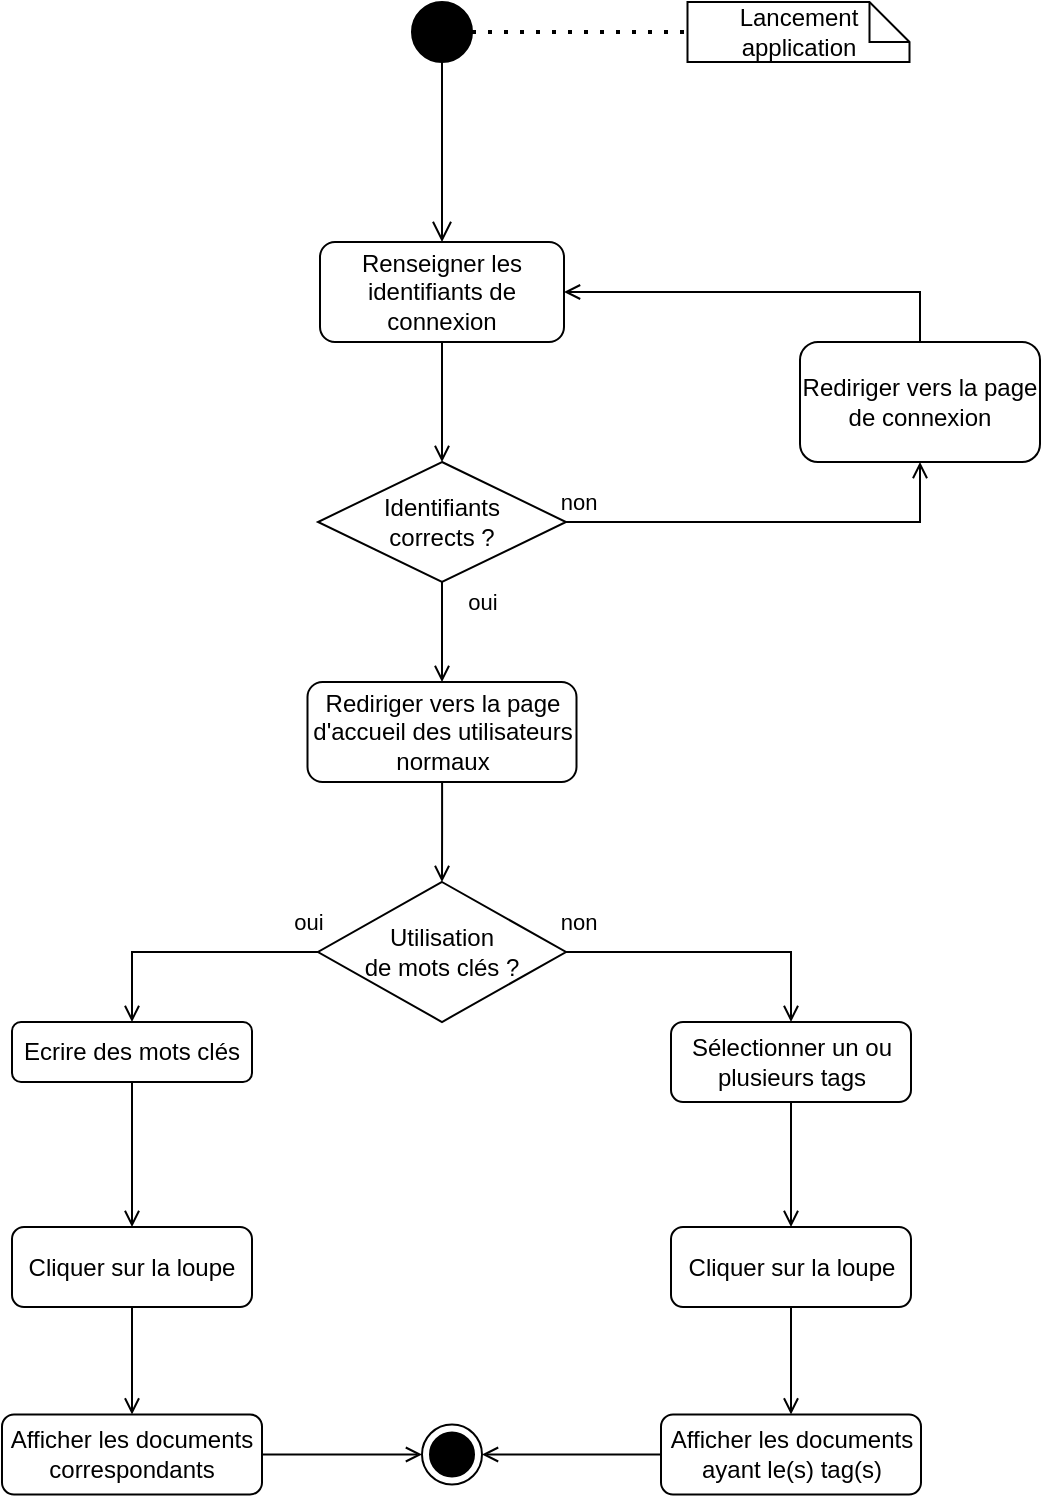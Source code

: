 <mxfile version="22.0.8" type="github" pages="5">
  <diagram name="Consulter document" id="coTqavK7Ju2VWsgx39j7">
    <mxGraphModel dx="1434" dy="797" grid="1" gridSize="10" guides="1" tooltips="1" connect="1" arrows="1" fold="1" page="1" pageScale="1" pageWidth="827" pageHeight="1169" math="0" shadow="0">
      <root>
        <mxCell id="0" />
        <mxCell id="1" parent="0" />
        <mxCell id="2MLInQPyOlJSiGxsrHEQ-1" value="" style="edgeStyle=orthogonalEdgeStyle;html=1;verticalAlign=bottom;endArrow=open;endSize=8;strokeColor=#000000;rounded=0;exitX=0.5;exitY=1;exitDx=0;exitDy=0;entryX=0.5;entryY=0;entryDx=0;entryDy=0;" edge="1" parent="1" source="2MLInQPyOlJSiGxsrHEQ-7" target="2MLInQPyOlJSiGxsrHEQ-9">
          <mxGeometry relative="1" as="geometry">
            <mxPoint x="371.75" y="270" as="targetPoint" />
            <mxPoint x="371.75" y="140" as="sourcePoint" />
          </mxGeometry>
        </mxCell>
        <mxCell id="2MLInQPyOlJSiGxsrHEQ-2" style="edgeStyle=orthogonalEdgeStyle;rounded=0;orthogonalLoop=1;jettySize=auto;html=1;entryX=1;entryY=0.5;entryDx=0;entryDy=0;exitX=0.5;exitY=0;exitDx=0;exitDy=0;endArrow=open;endFill=0;" edge="1" parent="1" source="2MLInQPyOlJSiGxsrHEQ-3" target="2MLInQPyOlJSiGxsrHEQ-9">
          <mxGeometry relative="1" as="geometry" />
        </mxCell>
        <mxCell id="2MLInQPyOlJSiGxsrHEQ-3" value="Rediriger vers la page de connexion" style="rounded=1;whiteSpace=wrap;html=1;" vertex="1" parent="1">
          <mxGeometry x="549" y="190" width="120" height="60" as="geometry" />
        </mxCell>
        <mxCell id="2MLInQPyOlJSiGxsrHEQ-4" value="non" style="edgeStyle=orthogonalEdgeStyle;rounded=0;orthogonalLoop=1;jettySize=auto;html=1;entryX=0.5;entryY=1;entryDx=0;entryDy=0;endArrow=open;endFill=0;exitX=1;exitY=0.5;exitDx=0;exitDy=0;" edge="1" parent="1" source="2MLInQPyOlJSiGxsrHEQ-6" target="2MLInQPyOlJSiGxsrHEQ-3">
          <mxGeometry x="-0.944" y="10" relative="1" as="geometry">
            <mxPoint as="offset" />
            <mxPoint x="432.91" y="289.957" as="sourcePoint" />
          </mxGeometry>
        </mxCell>
        <mxCell id="2MLInQPyOlJSiGxsrHEQ-5" value="oui" style="edgeStyle=orthogonalEdgeStyle;shape=connector;rounded=0;orthogonalLoop=1;jettySize=auto;html=1;entryX=0.5;entryY=0;entryDx=0;entryDy=0;labelBackgroundColor=default;strokeColor=default;align=center;verticalAlign=middle;fontFamily=Helvetica;fontSize=11;fontColor=default;endArrow=open;endFill=0;" edge="1" parent="1" source="2MLInQPyOlJSiGxsrHEQ-6" target="2MLInQPyOlJSiGxsrHEQ-11">
          <mxGeometry x="-0.6" y="20" relative="1" as="geometry">
            <mxPoint as="offset" />
          </mxGeometry>
        </mxCell>
        <mxCell id="2MLInQPyOlJSiGxsrHEQ-6" value="&lt;div&gt;Identifiants&lt;/div&gt;&lt;div&gt;corrects ?&lt;/div&gt;" style="rhombus;whiteSpace=wrap;html=1;fontColor=#000000;fillColor=#ffffff;strokeColor=#000000;" vertex="1" parent="1">
          <mxGeometry x="308" y="250" width="124" height="60" as="geometry" />
        </mxCell>
        <mxCell id="2MLInQPyOlJSiGxsrHEQ-7" value="" style="ellipse;whiteSpace=wrap;html=1;aspect=fixed;fillColor=#000000;" vertex="1" parent="1">
          <mxGeometry x="355" y="20" width="30" height="30" as="geometry" />
        </mxCell>
        <mxCell id="2MLInQPyOlJSiGxsrHEQ-8" style="rounded=0;orthogonalLoop=1;jettySize=auto;html=1;entryX=0.5;entryY=0;entryDx=0;entryDy=0;endArrow=open;endFill=0;" edge="1" parent="1" source="2MLInQPyOlJSiGxsrHEQ-9" target="2MLInQPyOlJSiGxsrHEQ-6">
          <mxGeometry relative="1" as="geometry" />
        </mxCell>
        <mxCell id="2MLInQPyOlJSiGxsrHEQ-9" value="Renseigner les identifiants de connexion" style="rounded=1;whiteSpace=wrap;html=1;" vertex="1" parent="1">
          <mxGeometry x="309" y="140" width="122" height="50" as="geometry" />
        </mxCell>
        <mxCell id="2MLInQPyOlJSiGxsrHEQ-10" style="edgeStyle=orthogonalEdgeStyle;shape=connector;rounded=0;orthogonalLoop=1;jettySize=auto;html=1;labelBackgroundColor=default;strokeColor=default;align=center;verticalAlign=middle;fontFamily=Helvetica;fontSize=11;fontColor=default;endArrow=open;endFill=0;entryX=0.5;entryY=0;entryDx=0;entryDy=0;" edge="1" parent="1" source="2MLInQPyOlJSiGxsrHEQ-11" target="2MLInQPyOlJSiGxsrHEQ-16">
          <mxGeometry relative="1" as="geometry">
            <mxPoint x="370" y="450" as="targetPoint" />
          </mxGeometry>
        </mxCell>
        <mxCell id="2MLInQPyOlJSiGxsrHEQ-11" value="Rediriger vers la page d&#39;accueil des utilisateurs normaux" style="rounded=1;whiteSpace=wrap;html=1;" vertex="1" parent="1">
          <mxGeometry x="302.75" y="360" width="134.5" height="50" as="geometry" />
        </mxCell>
        <mxCell id="2MLInQPyOlJSiGxsrHEQ-12" value="Ecrire des mots clés" style="rounded=1;whiteSpace=wrap;html=1;" vertex="1" parent="1">
          <mxGeometry x="155" y="530" width="120" height="30" as="geometry" />
        </mxCell>
        <mxCell id="2MLInQPyOlJSiGxsrHEQ-13" value="Cliquer sur la loupe" style="rounded=1;whiteSpace=wrap;html=1;" vertex="1" parent="1">
          <mxGeometry x="155" y="632.5" width="120" height="40" as="geometry" />
        </mxCell>
        <mxCell id="2MLInQPyOlJSiGxsrHEQ-14" style="edgeStyle=orthogonalEdgeStyle;shape=connector;rounded=0;orthogonalLoop=1;jettySize=auto;html=1;entryX=0.5;entryY=0;entryDx=0;entryDy=0;labelBackgroundColor=default;strokeColor=default;align=center;verticalAlign=middle;fontFamily=Helvetica;fontSize=11;fontColor=default;endArrow=open;endFill=0;" edge="1" parent="1" source="2MLInQPyOlJSiGxsrHEQ-13" target="2MLInQPyOlJSiGxsrHEQ-18">
          <mxGeometry relative="1" as="geometry" />
        </mxCell>
        <mxCell id="2MLInQPyOlJSiGxsrHEQ-15" value="non" style="edgeStyle=orthogonalEdgeStyle;rounded=0;orthogonalLoop=1;jettySize=auto;html=1;entryX=0.5;entryY=0;entryDx=0;entryDy=0;endArrow=open;endFill=0;" edge="1" parent="1" source="2MLInQPyOlJSiGxsrHEQ-16" target="2MLInQPyOlJSiGxsrHEQ-23">
          <mxGeometry x="-0.923" y="15" relative="1" as="geometry">
            <mxPoint x="544.5" y="535" as="targetPoint" />
            <mxPoint as="offset" />
          </mxGeometry>
        </mxCell>
        <mxCell id="2MLInQPyOlJSiGxsrHEQ-16" value="&lt;div&gt;Utilisation&lt;/div&gt;&lt;div&gt;de mots clés ?&lt;/div&gt;" style="rhombus;whiteSpace=wrap;html=1;fontColor=#000000;fillColor=#ffffff;strokeColor=#000000;" vertex="1" parent="1">
          <mxGeometry x="308" y="460" width="124" height="70" as="geometry" />
        </mxCell>
        <mxCell id="2MLInQPyOlJSiGxsrHEQ-17" style="edgeStyle=orthogonalEdgeStyle;rounded=0;orthogonalLoop=1;jettySize=auto;html=1;endArrow=open;endFill=0;" edge="1" parent="1" source="2MLInQPyOlJSiGxsrHEQ-18" target="2MLInQPyOlJSiGxsrHEQ-19">
          <mxGeometry relative="1" as="geometry" />
        </mxCell>
        <mxCell id="2MLInQPyOlJSiGxsrHEQ-18" value="Afficher les documents correspondants" style="rounded=1;whiteSpace=wrap;html=1;" vertex="1" parent="1">
          <mxGeometry x="150" y="726.25" width="130" height="40" as="geometry" />
        </mxCell>
        <mxCell id="2MLInQPyOlJSiGxsrHEQ-19" value="" style="ellipse;html=1;shape=endState;fillColor=#000000;strokeColor=#000000;" vertex="1" parent="1">
          <mxGeometry x="360" y="731.25" width="30" height="30" as="geometry" />
        </mxCell>
        <mxCell id="2MLInQPyOlJSiGxsrHEQ-20" value="oui" style="edgeStyle=orthogonalEdgeStyle;rounded=0;orthogonalLoop=1;jettySize=auto;html=1;entryX=0.5;entryY=0;entryDx=0;entryDy=0;endArrow=open;endFill=0;" edge="1" parent="1" source="2MLInQPyOlJSiGxsrHEQ-16" target="2MLInQPyOlJSiGxsrHEQ-12">
          <mxGeometry x="-0.916" y="-15" relative="1" as="geometry">
            <mxPoint x="250.0" y="520" as="targetPoint" />
            <mxPoint as="offset" />
          </mxGeometry>
        </mxCell>
        <mxCell id="2MLInQPyOlJSiGxsrHEQ-21" style="edgeStyle=orthogonalEdgeStyle;shape=connector;rounded=0;orthogonalLoop=1;jettySize=auto;html=1;entryX=0.5;entryY=0;entryDx=0;entryDy=0;labelBackgroundColor=default;strokeColor=default;align=center;verticalAlign=middle;fontFamily=Helvetica;fontSize=11;fontColor=default;endArrow=open;endFill=0;" edge="1" parent="1" source="2MLInQPyOlJSiGxsrHEQ-12" target="2MLInQPyOlJSiGxsrHEQ-13">
          <mxGeometry relative="1" as="geometry" />
        </mxCell>
        <mxCell id="2MLInQPyOlJSiGxsrHEQ-22" style="edgeStyle=orthogonalEdgeStyle;shape=connector;rounded=0;orthogonalLoop=1;jettySize=auto;html=1;entryX=0.5;entryY=0;entryDx=0;entryDy=0;labelBackgroundColor=default;strokeColor=default;align=center;verticalAlign=middle;fontFamily=Helvetica;fontSize=11;fontColor=default;endArrow=open;endFill=0;" edge="1" parent="1" source="2MLInQPyOlJSiGxsrHEQ-23" target="2MLInQPyOlJSiGxsrHEQ-24">
          <mxGeometry relative="1" as="geometry" />
        </mxCell>
        <mxCell id="2MLInQPyOlJSiGxsrHEQ-23" value="Sélectionner un ou plusieurs tags" style="rounded=1;whiteSpace=wrap;html=1;" vertex="1" parent="1">
          <mxGeometry x="484.5" y="530" width="120" height="40" as="geometry" />
        </mxCell>
        <mxCell id="2MLInQPyOlJSiGxsrHEQ-24" value="Cliquer sur la loupe" style="rounded=1;whiteSpace=wrap;html=1;" vertex="1" parent="1">
          <mxGeometry x="484.5" y="632.5" width="120" height="40" as="geometry" />
        </mxCell>
        <mxCell id="2MLInQPyOlJSiGxsrHEQ-25" style="edgeStyle=orthogonalEdgeStyle;shape=connector;rounded=0;orthogonalLoop=1;jettySize=auto;html=1;entryX=0.5;entryY=0;entryDx=0;entryDy=0;labelBackgroundColor=default;strokeColor=default;align=center;verticalAlign=middle;fontFamily=Helvetica;fontSize=11;fontColor=default;endArrow=open;endFill=0;" edge="1" parent="1" source="2MLInQPyOlJSiGxsrHEQ-24" target="2MLInQPyOlJSiGxsrHEQ-27">
          <mxGeometry relative="1" as="geometry" />
        </mxCell>
        <mxCell id="2MLInQPyOlJSiGxsrHEQ-26" style="edgeStyle=orthogonalEdgeStyle;rounded=0;orthogonalLoop=1;jettySize=auto;html=1;endArrow=open;endFill=0;" edge="1" parent="1" source="2MLInQPyOlJSiGxsrHEQ-27" target="2MLInQPyOlJSiGxsrHEQ-19">
          <mxGeometry relative="1" as="geometry">
            <mxPoint x="544.5" y="827.5" as="targetPoint" />
          </mxGeometry>
        </mxCell>
        <mxCell id="2MLInQPyOlJSiGxsrHEQ-27" value="Afficher les documents ayant le(s) tag(s)" style="rounded=1;whiteSpace=wrap;html=1;" vertex="1" parent="1">
          <mxGeometry x="479.5" y="726.25" width="130" height="40" as="geometry" />
        </mxCell>
        <mxCell id="2MLInQPyOlJSiGxsrHEQ-28" value="Lancement application" style="shape=note;size=20;whiteSpace=wrap;html=1;" vertex="1" parent="1">
          <mxGeometry x="492.75" y="20" width="111" height="30" as="geometry" />
        </mxCell>
        <mxCell id="2MLInQPyOlJSiGxsrHEQ-29" value="" style="endArrow=none;dashed=1;html=1;dashPattern=1 3;strokeWidth=2;rounded=0;exitX=1;exitY=0.5;exitDx=0;exitDy=0;entryX=0;entryY=0.5;entryDx=0;entryDy=0;entryPerimeter=0;" edge="1" parent="1" target="2MLInQPyOlJSiGxsrHEQ-28">
          <mxGeometry width="50" height="50" relative="1" as="geometry">
            <mxPoint x="385" y="35" as="sourcePoint" />
            <mxPoint x="486.5" y="35" as="targetPoint" />
          </mxGeometry>
        </mxCell>
      </root>
    </mxGraphModel>
  </diagram>
  <diagram id="byN2ANcM0TB4A_tgrgXs" name="Gérer document">
    <mxGraphModel dx="1434" dy="797" grid="1" gridSize="10" guides="1" tooltips="1" connect="1" arrows="1" fold="1" page="1" pageScale="1" pageWidth="827" pageHeight="1169" math="0" shadow="0">
      <root>
        <mxCell id="0" />
        <mxCell id="1" parent="0" />
        <mxCell id="J8o3-5c-inSTVdWQA2ht-1" value="&lt;font style=&quot;font-size: 10px;&quot;&gt;Connecté ?&lt;/font&gt;" style="rhombus;whiteSpace=wrap;html=1;labelBackgroundColor=none;" vertex="1" parent="1">
          <mxGeometry x="93.12" y="120" width="80" height="40" as="geometry" />
        </mxCell>
        <mxCell id="J8o3-5c-inSTVdWQA2ht-2" value="non" style="edgeStyle=orthogonalEdgeStyle;html=1;align=left;verticalAlign=bottom;endArrow=open;endSize=8;rounded=0;entryX=0;entryY=0.5;entryDx=0;entryDy=0;labelBackgroundColor=none;fontColor=default;" edge="1" parent="1" source="J8o3-5c-inSTVdWQA2ht-1" target="J8o3-5c-inSTVdWQA2ht-8">
          <mxGeometry x="-1" relative="1" as="geometry">
            <mxPoint x="338.5" y="140" as="targetPoint" />
          </mxGeometry>
        </mxCell>
        <mxCell id="J8o3-5c-inSTVdWQA2ht-3" value="&lt;div&gt;oui&lt;/div&gt;" style="edgeStyle=orthogonalEdgeStyle;html=1;align=left;verticalAlign=top;endArrow=open;endSize=8;rounded=0;entryX=0.5;entryY=0;entryDx=0;entryDy=0;labelBackgroundColor=none;fontColor=default;" edge="1" parent="1" source="J8o3-5c-inSTVdWQA2ht-1" target="J8o3-5c-inSTVdWQA2ht-5">
          <mxGeometry x="-1" relative="1" as="geometry">
            <mxPoint x="135.12" y="260" as="targetPoint" />
          </mxGeometry>
        </mxCell>
        <mxCell id="J8o3-5c-inSTVdWQA2ht-4" style="edgeStyle=orthogonalEdgeStyle;rounded=0;orthogonalLoop=1;jettySize=auto;html=1;endArrow=open;endFill=0;labelBackgroundColor=none;fontColor=default;" edge="1" parent="1" source="J8o3-5c-inSTVdWQA2ht-5" target="J8o3-5c-inSTVdWQA2ht-61">
          <mxGeometry relative="1" as="geometry">
            <mxPoint x="206.88" y="280" as="targetPoint" />
          </mxGeometry>
        </mxCell>
        <mxCell id="J8o3-5c-inSTVdWQA2ht-5" value="&lt;font style=&quot;font-size: 10px;&quot;&gt;Est admin?&lt;br&gt;&lt;/font&gt;" style="rhombus;whiteSpace=wrap;html=1;labelBackgroundColor=none;" vertex="1" parent="1">
          <mxGeometry x="93.12" y="214" width="80" height="40" as="geometry" />
        </mxCell>
        <mxCell id="J8o3-5c-inSTVdWQA2ht-6" value="non" style="edgeStyle=orthogonalEdgeStyle;html=1;align=left;verticalAlign=bottom;endArrow=open;endSize=8;rounded=0;entryX=0;entryY=0.5;entryDx=0;entryDy=0;labelBackgroundColor=none;fontColor=default;" edge="1" parent="1" source="J8o3-5c-inSTVdWQA2ht-5">
          <mxGeometry x="-1" relative="1" as="geometry">
            <mxPoint x="346.01" y="234" as="targetPoint" />
          </mxGeometry>
        </mxCell>
        <mxCell id="J8o3-5c-inSTVdWQA2ht-7" style="edgeStyle=orthogonalEdgeStyle;rounded=0;orthogonalLoop=1;jettySize=auto;html=1;endArrow=none;endFill=0;exitX=0.5;exitY=0;exitDx=0;exitDy=0;labelBackgroundColor=none;fontColor=default;" edge="1" parent="1" source="J8o3-5c-inSTVdWQA2ht-8">
          <mxGeometry relative="1" as="geometry">
            <mxPoint x="132" y="77" as="targetPoint" />
            <Array as="points">
              <mxPoint x="400" y="77" />
            </Array>
          </mxGeometry>
        </mxCell>
        <mxCell id="J8o3-5c-inSTVdWQA2ht-8" value="&lt;font style=&quot;font-size: 10px;&quot;&gt;Retour page connexion&lt;font&gt;&lt;br&gt;&lt;/font&gt;&lt;/font&gt;" style="rounded=1;whiteSpace=wrap;html=1;labelBackgroundColor=none;" vertex="1" parent="1">
          <mxGeometry x="364.75" y="125" width="70" height="30" as="geometry" />
        </mxCell>
        <mxCell id="J8o3-5c-inSTVdWQA2ht-9" style="edgeStyle=orthogonalEdgeStyle;rounded=0;orthogonalLoop=1;jettySize=auto;html=1;entryX=0.5;entryY=0;entryDx=0;entryDy=0;" edge="1" parent="1" source="J8o3-5c-inSTVdWQA2ht-10" target="J8o3-5c-inSTVdWQA2ht-73">
          <mxGeometry relative="1" as="geometry" />
        </mxCell>
        <mxCell id="J8o3-5c-inSTVdWQA2ht-10" value="&lt;font style=&quot;font-size: 10px;&quot;&gt;Redirection page accueil des pompiers&lt;br&gt;&lt;/font&gt;" style="rounded=1;whiteSpace=wrap;html=1;labelBackgroundColor=none;" vertex="1" parent="1">
          <mxGeometry x="345.01" y="222" width="110.75" height="40" as="geometry" />
        </mxCell>
        <mxCell id="J8o3-5c-inSTVdWQA2ht-11" value="oui" style="edgeStyle=orthogonalEdgeStyle;rounded=0;orthogonalLoop=1;jettySize=auto;html=1;endArrow=open;endFill=0;labelBackgroundColor=none;fontColor=default;" edge="1" parent="1" source="J8o3-5c-inSTVdWQA2ht-12" target="J8o3-5c-inSTVdWQA2ht-66">
          <mxGeometry x="-0.973" y="9" relative="1" as="geometry">
            <mxPoint as="offset" />
            <Array as="points">
              <mxPoint x="597" y="570" />
            </Array>
          </mxGeometry>
        </mxCell>
        <mxCell id="J8o3-5c-inSTVdWQA2ht-12" value="&lt;div&gt;Utilisation de&lt;/div&gt;&lt;div&gt;tags ?&lt;/div&gt;" style="rhombus;whiteSpace=wrap;html=1;labelBackgroundColor=none;" vertex="1" parent="1">
          <mxGeometry x="344.01" y="539" width="114.86" height="61" as="geometry" />
        </mxCell>
        <mxCell id="J8o3-5c-inSTVdWQA2ht-13" value="non" style="edgeStyle=orthogonalEdgeStyle;html=1;align=left;verticalAlign=top;endArrow=open;endSize=8;rounded=0;labelBackgroundColor=none;fontColor=default;" edge="1" parent="1" source="J8o3-5c-inSTVdWQA2ht-12" target="J8o3-5c-inSTVdWQA2ht-14">
          <mxGeometry x="-0.979" y="9" relative="1" as="geometry">
            <mxPoint x="400.76" y="704" as="targetPoint" />
            <mxPoint as="offset" />
          </mxGeometry>
        </mxCell>
        <mxCell id="J8o3-5c-inSTVdWQA2ht-14" value="Affichés tous les documents disponibles" style="rounded=1;whiteSpace=wrap;html=1;labelBackgroundColor=none;" vertex="1" parent="1">
          <mxGeometry x="356.07" y="677" width="90.75" height="54" as="geometry" />
        </mxCell>
        <mxCell id="J8o3-5c-inSTVdWQA2ht-15" value="" style="edgeStyle=orthogonalEdgeStyle;html=1;align=left;verticalAlign=top;endArrow=open;endSize=8;rounded=0;exitX=0.5;exitY=1;exitDx=0;exitDy=0;labelBackgroundColor=none;fontColor=default;" edge="1" parent="1" source="J8o3-5c-inSTVdWQA2ht-17" target="J8o3-5c-inSTVdWQA2ht-19">
          <mxGeometry x="-1" relative="1" as="geometry">
            <mxPoint x="677.34" y="784" as="targetPoint" />
            <mxPoint x="677.34" y="684" as="sourcePoint" />
            <Array as="points">
              <mxPoint x="598" y="736" />
              <mxPoint x="598" y="736" />
              <mxPoint x="598" y="824" />
            </Array>
            <mxPoint as="offset" />
          </mxGeometry>
        </mxCell>
        <mxCell id="J8o3-5c-inSTVdWQA2ht-16" value="non" style="edgeStyle=orthogonalEdgeStyle;html=1;align=left;verticalAlign=bottom;endArrow=open;endSize=8;rounded=0;labelBackgroundColor=none;fontColor=default;" edge="1" parent="1" source="J8o3-5c-inSTVdWQA2ht-22" target="J8o3-5c-inSTVdWQA2ht-34">
          <mxGeometry x="-1" relative="1" as="geometry">
            <mxPoint x="547" y="944" as="targetPoint" />
            <Array as="points" />
          </mxGeometry>
        </mxCell>
        <mxCell id="J8o3-5c-inSTVdWQA2ht-17" value="Accéder aux documents filtrés" style="rounded=1;whiteSpace=wrap;html=1;labelBackgroundColor=none;" vertex="1" parent="1">
          <mxGeometry x="547" y="684" width="102.5" height="40" as="geometry" />
        </mxCell>
        <mxCell id="J8o3-5c-inSTVdWQA2ht-18" value="oui" style="edgeStyle=orthogonalEdgeStyle;html=1;align=left;verticalAlign=top;endArrow=open;endSize=8;rounded=0;entryX=0.5;entryY=0;entryDx=0;entryDy=0;labelBackgroundColor=none;fontColor=default;" edge="1" parent="1" source="J8o3-5c-inSTVdWQA2ht-22" target="J8o3-5c-inSTVdWQA2ht-23">
          <mxGeometry x="-1" relative="1" as="geometry">
            <mxPoint x="401" y="1029" as="targetPoint" />
          </mxGeometry>
        </mxCell>
        <mxCell id="J8o3-5c-inSTVdWQA2ht-19" value="&lt;font style=&quot;font-size: 12px;&quot;&gt;Consulter le document selectionné&lt;/font&gt;" style="rounded=1;whiteSpace=wrap;html=1;labelBackgroundColor=none;" vertex="1" parent="1">
          <mxGeometry x="343.88" y="804" width="115.01" height="46" as="geometry" />
        </mxCell>
        <mxCell id="J8o3-5c-inSTVdWQA2ht-20" value="" style="edgeStyle=orthogonalEdgeStyle;html=1;align=left;verticalAlign=top;endArrow=open;endSize=8;rounded=0;labelBackgroundColor=none;fontColor=default;" edge="1" parent="1" source="J8o3-5c-inSTVdWQA2ht-19" target="J8o3-5c-inSTVdWQA2ht-22">
          <mxGeometry x="-1" y="60" relative="1" as="geometry">
            <mxPoint x="440.75" y="969" as="targetPoint" />
            <mxPoint x="-20" y="-45" as="offset" />
            <mxPoint x="440.75" y="874" as="sourcePoint" />
          </mxGeometry>
        </mxCell>
        <mxCell id="J8o3-5c-inSTVdWQA2ht-21" value="non" style="edgeStyle=orthogonalEdgeStyle;html=1;align=left;verticalAlign=top;endArrow=open;endSize=8;rounded=0;entryX=0.5;entryY=0;entryDx=0;entryDy=0;exitX=0.5;exitY=0;exitDx=0;exitDy=0;labelBackgroundColor=none;fontColor=default;" edge="1" parent="1" source="J8o3-5c-inSTVdWQA2ht-34" target="J8o3-5c-inSTVdWQA2ht-12">
          <mxGeometry x="-0.889" y="30" relative="1" as="geometry">
            <mxPoint x="397" y="539" as="targetPoint" />
            <mxPoint x="677" y="899" as="sourcePoint" />
            <Array as="points">
              <mxPoint x="696" y="886" />
              <mxPoint x="697" y="519" />
              <mxPoint x="401" y="519" />
            </Array>
            <mxPoint as="offset" />
          </mxGeometry>
        </mxCell>
        <mxCell id="J8o3-5c-inSTVdWQA2ht-22" value="&lt;font style=&quot;font-size: 10px;&quot;&gt;Modification souhaitée?&lt;br&gt;&lt;/font&gt;" style="rhombus;whiteSpace=wrap;html=1;labelBackgroundColor=none;" vertex="1" parent="1">
          <mxGeometry x="353.75" y="919" width="94" height="50" as="geometry" />
        </mxCell>
        <mxCell id="J8o3-5c-inSTVdWQA2ht-23" value="&lt;font style=&quot;font-size: 10px;&quot;&gt;Changement info souhaité?&lt;br&gt;&lt;/font&gt;" style="rhombus;whiteSpace=wrap;html=1;labelBackgroundColor=none;" vertex="1" parent="1">
          <mxGeometry x="343.88" y="1039" width="113.75" height="70" as="geometry" />
        </mxCell>
        <mxCell id="J8o3-5c-inSTVdWQA2ht-24" value="oui" style="edgeStyle=orthogonalEdgeStyle;html=1;align=left;verticalAlign=bottom;endArrow=open;endSize=8;rounded=0;labelBackgroundColor=none;fontColor=default;" edge="1" parent="1" source="J8o3-5c-inSTVdWQA2ht-23" target="J8o3-5c-inSTVdWQA2ht-46">
          <mxGeometry x="-1" y="-79" relative="1" as="geometry">
            <mxPoint x="497" y="1074" as="targetPoint" />
            <mxPoint x="-57" y="-24" as="offset" />
          </mxGeometry>
        </mxCell>
        <mxCell id="J8o3-5c-inSTVdWQA2ht-25" value="non" style="edgeStyle=orthogonalEdgeStyle;html=1;align=left;verticalAlign=top;endArrow=open;endSize=8;rounded=0;labelBackgroundColor=none;fontColor=default;" edge="1" parent="1" source="J8o3-5c-inSTVdWQA2ht-23" target="J8o3-5c-inSTVdWQA2ht-26">
          <mxGeometry x="-1" y="82" relative="1" as="geometry">
            <mxPoint x="401" y="1149" as="targetPoint" />
            <mxPoint x="-26" y="-60" as="offset" />
          </mxGeometry>
        </mxCell>
        <mxCell id="J8o3-5c-inSTVdWQA2ht-26" value="Entrer nouvelles données" style="rounded=1;whiteSpace=wrap;html=1;labelBackgroundColor=none;" vertex="1" parent="1">
          <mxGeometry x="349.5" y="1159" width="102.5" height="40" as="geometry" />
        </mxCell>
        <mxCell id="J8o3-5c-inSTVdWQA2ht-27" value="non" style="edgeStyle=orthogonalEdgeStyle;html=1;align=left;verticalAlign=bottom;endArrow=open;endSize=8;rounded=0;labelBackgroundColor=none;fontColor=default;" edge="1" parent="1" source="J8o3-5c-inSTVdWQA2ht-29" target="J8o3-5c-inSTVdWQA2ht-12">
          <mxGeometry x="-1" relative="1" as="geometry">
            <mxPoint x="232.5" y="569.545" as="targetPoint" />
            <Array as="points" />
          </mxGeometry>
        </mxCell>
        <mxCell id="J8o3-5c-inSTVdWQA2ht-28" value="oui" style="edgeStyle=orthogonalEdgeStyle;html=1;align=left;verticalAlign=top;endArrow=open;endSize=8;rounded=0;labelBackgroundColor=none;fontColor=default;" edge="1" parent="1" source="J8o3-5c-inSTVdWQA2ht-34" target="J8o3-5c-inSTVdWQA2ht-31">
          <mxGeometry x="-1" y="-30" relative="1" as="geometry">
            <mxPoint x="677.25" y="1029" as="targetPoint" />
            <mxPoint y="-3" as="offset" />
          </mxGeometry>
        </mxCell>
        <mxCell id="J8o3-5c-inSTVdWQA2ht-29" value="&lt;div&gt;&lt;font style=&quot;font-size: 10px;&quot;&gt;Boutton &quot;Ajouter un&lt;/font&gt;&lt;/div&gt;&lt;div&gt;&lt;font style=&quot;font-size: 10px;&quot;&gt;document&quot; préssé ?&lt;/font&gt;&lt;/div&gt;" style="rhombus;whiteSpace=wrap;html=1;labelBackgroundColor=none;" vertex="1" parent="1">
          <mxGeometry x="57.75" y="536" width="149.25" height="67" as="geometry" />
        </mxCell>
        <mxCell id="J8o3-5c-inSTVdWQA2ht-30" value="oui" style="html=1;align=left;verticalAlign=top;endArrow=open;endSize=8;rounded=0;entryX=0.5;entryY=0;entryDx=0;entryDy=0;exitX=0.5;exitY=1;exitDx=0;exitDy=0;labelBackgroundColor=none;fontColor=default;" edge="1" parent="1" source="J8o3-5c-inSTVdWQA2ht-29" target="J8o3-5c-inSTVdWQA2ht-36">
          <mxGeometry x="-1" y="6" relative="1" as="geometry">
            <mxPoint x="133.25" y="639" as="targetPoint" />
            <mxPoint x="170.75" y="616" as="sourcePoint" />
            <mxPoint as="offset" />
          </mxGeometry>
        </mxCell>
        <mxCell id="J8o3-5c-inSTVdWQA2ht-31" value="Supression du document" style="rounded=1;whiteSpace=wrap;html=1;labelBackgroundColor=none;" vertex="1" parent="1">
          <mxGeometry x="645.25" y="1055" width="102.5" height="40" as="geometry" />
        </mxCell>
        <mxCell id="J8o3-5c-inSTVdWQA2ht-32" value="Sauvegarde BD" style="rounded=1;whiteSpace=wrap;html=1;labelBackgroundColor=none;" vertex="1" parent="1">
          <mxGeometry x="349.5" y="1390" width="102.5" height="40" as="geometry" />
        </mxCell>
        <mxCell id="J8o3-5c-inSTVdWQA2ht-33" value="Ajout historique modification BD" style="rounded=1;whiteSpace=wrap;html=1;labelBackgroundColor=none;" vertex="1" parent="1">
          <mxGeometry x="207" y="1390" width="102.5" height="40" as="geometry" />
        </mxCell>
        <mxCell id="J8o3-5c-inSTVdWQA2ht-34" value="&lt;font style=&quot;font-size: 10px;&quot;&gt;Supression souhaitée ?&lt;br&gt;&lt;/font&gt;" style="rhombus;whiteSpace=wrap;html=1;labelBackgroundColor=none;" vertex="1" parent="1">
          <mxGeometry x="649.5" y="919" width="94" height="50" as="geometry" />
        </mxCell>
        <mxCell id="J8o3-5c-inSTVdWQA2ht-35" value="" style="edgeStyle=orthogonalEdgeStyle;html=1;align=left;verticalAlign=bottom;endArrow=none;endSize=8;rounded=0;endFill=0;startArrow=open;startFill=0;labelBackgroundColor=none;fontColor=default;exitX=1;exitY=0.5;exitDx=0;exitDy=0;" edge="1" parent="1" source="J8o3-5c-inSTVdWQA2ht-74" target="J8o3-5c-inSTVdWQA2ht-33">
          <mxGeometry x="-1" relative="1" as="geometry">
            <mxPoint x="422.75" y="1409.71" as="targetPoint" />
            <Array as="points" />
            <mxPoint x="150" y="1410" as="sourcePoint" />
          </mxGeometry>
        </mxCell>
        <mxCell id="J8o3-5c-inSTVdWQA2ht-36" value="Saisir les données du document" style="rounded=1;whiteSpace=wrap;html=1;labelBackgroundColor=none;" vertex="1" parent="1">
          <mxGeometry x="88.37" y="682" width="89.25" height="44" as="geometry" />
        </mxCell>
        <mxCell id="J8o3-5c-inSTVdWQA2ht-37" value="" style="edgeStyle=orthogonalEdgeStyle;html=1;align=left;verticalAlign=top;endArrow=open;endSize=8;rounded=0;labelBackgroundColor=none;fontColor=default;" edge="1" parent="1" source="J8o3-5c-inSTVdWQA2ht-36" target="J8o3-5c-inSTVdWQA2ht-38">
          <mxGeometry x="-1" relative="1" as="geometry">
            <mxPoint x="132.96" y="759" as="targetPoint" />
            <mxPoint x="132.96" y="684" as="sourcePoint" />
            <mxPoint as="offset" />
          </mxGeometry>
        </mxCell>
        <mxCell id="J8o3-5c-inSTVdWQA2ht-38" value="Importer le fichier" style="rounded=1;whiteSpace=wrap;html=1;labelBackgroundColor=none;" vertex="1" parent="1">
          <mxGeometry x="90.75" y="804" width="85" height="40" as="geometry" />
        </mxCell>
        <mxCell id="J8o3-5c-inSTVdWQA2ht-39" value="non" style="edgeStyle=orthogonalEdgeStyle;rounded=0;orthogonalLoop=1;jettySize=auto;html=1;entryX=1;entryY=0.5;entryDx=0;entryDy=0;exitX=1;exitY=0.5;exitDx=0;exitDy=0;endArrow=open;endFill=0;labelBackgroundColor=none;fontColor=default;" edge="1" parent="1" source="J8o3-5c-inSTVdWQA2ht-40" target="J8o3-5c-inSTVdWQA2ht-38">
          <mxGeometry x="-0.94" y="14" relative="1" as="geometry">
            <Array as="points">
              <mxPoint x="280.75" y="950" />
              <mxPoint x="280.75" y="824" />
            </Array>
            <mxPoint as="offset" />
          </mxGeometry>
        </mxCell>
        <mxCell id="J8o3-5c-inSTVdWQA2ht-40" value="&lt;font style=&quot;font-size: 10px;&quot;&gt;Import réussi ?&lt;br&gt;&lt;/font&gt;" style="rhombus;whiteSpace=wrap;html=1;labelBackgroundColor=none;" vertex="1" parent="1">
          <mxGeometry x="87" y="924" width="92.5" height="52" as="geometry" />
        </mxCell>
        <mxCell id="J8o3-5c-inSTVdWQA2ht-41" value="oui" style="edgeStyle=orthogonalEdgeStyle;html=1;align=left;verticalAlign=top;endArrow=open;endSize=8;rounded=0;labelBackgroundColor=none;fontColor=default;" edge="1" parent="1" source="J8o3-5c-inSTVdWQA2ht-40" target="J8o3-5c-inSTVdWQA2ht-43">
          <mxGeometry x="-1" relative="1" as="geometry">
            <mxPoint x="135.75" y="919" as="targetPoint" />
            <Array as="points" />
          </mxGeometry>
        </mxCell>
        <mxCell id="J8o3-5c-inSTVdWQA2ht-42" value="" style="edgeStyle=orthogonalEdgeStyle;html=1;align=left;verticalAlign=top;endArrow=open;endSize=8;rounded=0;labelBackgroundColor=none;fontColor=default;" edge="1" parent="1" source="J8o3-5c-inSTVdWQA2ht-38" target="J8o3-5c-inSTVdWQA2ht-40">
          <mxGeometry x="-1" relative="1" as="geometry">
            <mxPoint x="145.75" y="769" as="targetPoint" />
            <mxPoint x="145.75" y="694" as="sourcePoint" />
            <mxPoint as="offset" />
          </mxGeometry>
        </mxCell>
        <mxCell id="J8o3-5c-inSTVdWQA2ht-43" value="Ajouter les données du fichier à la BD" style="rounded=1;whiteSpace=wrap;html=1;labelBackgroundColor=none;" vertex="1" parent="1">
          <mxGeometry x="77.75" y="1094" width="109.25" height="40" as="geometry" />
        </mxCell>
        <mxCell id="J8o3-5c-inSTVdWQA2ht-44" value="" style="edgeStyle=orthogonalEdgeStyle;html=1;align=left;verticalAlign=top;endArrow=open;endSize=8;rounded=0;labelBackgroundColor=none;fontColor=default;entryX=0.5;entryY=0;entryDx=0;entryDy=0;" edge="1" parent="1" source="J8o3-5c-inSTVdWQA2ht-43" target="J8o3-5c-inSTVdWQA2ht-74">
          <mxGeometry x="-1" relative="1" as="geometry">
            <mxPoint x="100" y="1370" as="targetPoint" />
            <mxPoint x="240.75" y="959" as="sourcePoint" />
            <Array as="points" />
          </mxGeometry>
        </mxCell>
        <mxCell id="J8o3-5c-inSTVdWQA2ht-45" value="" style="edgeStyle=orthogonalEdgeStyle;html=1;align=left;verticalAlign=top;endArrow=open;endSize=8;rounded=0;labelBackgroundColor=none;fontColor=default;" edge="1" parent="1" source="J8o3-5c-inSTVdWQA2ht-14" target="J8o3-5c-inSTVdWQA2ht-19">
          <mxGeometry x="-1" relative="1" as="geometry">
            <mxPoint x="600.76" y="689" as="targetPoint" />
            <mxPoint x="600.76" y="589" as="sourcePoint" />
            <mxPoint as="offset" />
            <Array as="points">
              <mxPoint x="403.76" y="824" />
            </Array>
          </mxGeometry>
        </mxCell>
        <mxCell id="J8o3-5c-inSTVdWQA2ht-46" value="Import fichier" style="rounded=1;whiteSpace=wrap;html=1;labelBackgroundColor=none;" vertex="1" parent="1">
          <mxGeometry x="503.5" y="1054" width="85" height="40" as="geometry" />
        </mxCell>
        <mxCell id="J8o3-5c-inSTVdWQA2ht-47" value="&lt;font style=&quot;font-size: 10px;&quot;&gt;Import réussi?&lt;br&gt;&lt;/font&gt;" style="rhombus;whiteSpace=wrap;html=1;labelBackgroundColor=none;" vertex="1" parent="1">
          <mxGeometry x="496.5" y="1166" width="99" height="40" as="geometry" />
        </mxCell>
        <mxCell id="J8o3-5c-inSTVdWQA2ht-48" value="&lt;div&gt;non&lt;/div&gt;" style="edgeStyle=orthogonalEdgeStyle;html=1;align=left;verticalAlign=bottom;endArrow=open;endSize=8;rounded=0;labelBackgroundColor=none;fontColor=default;" edge="1" parent="1" source="J8o3-5c-inSTVdWQA2ht-47" target="J8o3-5c-inSTVdWQA2ht-46">
          <mxGeometry x="-0.989" relative="1" as="geometry">
            <mxPoint x="691" y="1145" as="targetPoint" />
            <Array as="points">
              <mxPoint x="627" y="1186" />
              <mxPoint x="627" y="1075" />
            </Array>
            <mxPoint as="offset" />
          </mxGeometry>
        </mxCell>
        <mxCell id="J8o3-5c-inSTVdWQA2ht-49" value="oui" style="edgeStyle=orthogonalEdgeStyle;html=1;align=left;verticalAlign=top;endArrow=open;endSize=8;rounded=0;labelBackgroundColor=none;fontColor=default;" edge="1" parent="1" source="J8o3-5c-inSTVdWQA2ht-47" target="J8o3-5c-inSTVdWQA2ht-70">
          <mxGeometry x="-1" relative="1" as="geometry">
            <mxPoint x="520" y="1270" as="targetPoint" />
            <Array as="points">
              <mxPoint x="546" y="1260" />
            </Array>
          </mxGeometry>
        </mxCell>
        <mxCell id="J8o3-5c-inSTVdWQA2ht-50" value="" style="edgeStyle=orthogonalEdgeStyle;html=1;align=left;verticalAlign=top;endArrow=open;endSize=8;rounded=0;labelBackgroundColor=none;fontColor=default;" edge="1" parent="1" source="J8o3-5c-inSTVdWQA2ht-46" target="J8o3-5c-inSTVdWQA2ht-47">
          <mxGeometry x="-1" relative="1" as="geometry">
            <mxPoint x="556" y="1065" as="targetPoint" />
            <mxPoint x="556" y="990" as="sourcePoint" />
            <mxPoint as="offset" />
          </mxGeometry>
        </mxCell>
        <mxCell id="J8o3-5c-inSTVdWQA2ht-51" value="" style="edgeStyle=orthogonalEdgeStyle;html=1;align=left;verticalAlign=bottom;endArrow=none;endSize=8;rounded=0;endFill=0;startArrow=open;startFill=0;labelBackgroundColor=none;fontColor=default;" edge="1" parent="1" source="J8o3-5c-inSTVdWQA2ht-33" target="J8o3-5c-inSTVdWQA2ht-32">
          <mxGeometry x="-1" relative="1" as="geometry">
            <mxPoint x="341" y="1420" as="targetPoint" />
            <Array as="points" />
            <mxPoint x="291" y="1420" as="sourcePoint" />
          </mxGeometry>
        </mxCell>
        <mxCell id="J8o3-5c-inSTVdWQA2ht-52" value="" style="edgeStyle=orthogonalEdgeStyle;html=1;align=left;verticalAlign=top;endArrow=open;endSize=8;rounded=0;labelBackgroundColor=none;fontColor=default;" edge="1" parent="1" source="J8o3-5c-inSTVdWQA2ht-70">
          <mxGeometry x="-1" relative="1" as="geometry">
            <mxPoint x="401" y="1250" as="targetPoint" />
            <mxPoint x="452" y="1216" as="sourcePoint" />
            <mxPoint as="offset" />
          </mxGeometry>
        </mxCell>
        <mxCell id="J8o3-5c-inSTVdWQA2ht-53" value="" style="edgeStyle=orthogonalEdgeStyle;html=1;align=left;verticalAlign=top;endArrow=open;endSize=8;rounded=0;endFill=0;exitX=0.5;exitY=1;exitDx=0;exitDy=0;labelBackgroundColor=none;fontColor=default;" edge="1" parent="1" source="J8o3-5c-inSTVdWQA2ht-31" target="J8o3-5c-inSTVdWQA2ht-32">
          <mxGeometry x="-1" relative="1" as="geometry">
            <mxPoint x="550" y="1340" as="targetPoint" />
            <mxPoint x="675.004" y="1097" as="sourcePoint" />
            <mxPoint as="offset" />
            <Array as="points">
              <mxPoint x="696" y="1410" />
              <mxPoint x="401" y="1410" />
            </Array>
          </mxGeometry>
        </mxCell>
        <mxCell id="J8o3-5c-inSTVdWQA2ht-54" value="Lancement application" style="shape=note;size=20;whiteSpace=wrap;html=1;labelBackgroundColor=none;" vertex="1" parent="1">
          <mxGeometry x="256.75" y="20" width="111" height="30" as="geometry" />
        </mxCell>
        <mxCell id="J8o3-5c-inSTVdWQA2ht-55" value="" style="endArrow=none;dashed=1;html=1;dashPattern=1 3;strokeWidth=2;rounded=0;exitX=1;exitY=0.5;exitDx=0;exitDy=0;entryX=0;entryY=0.5;entryDx=0;entryDy=0;entryPerimeter=0;labelBackgroundColor=none;fontColor=default;" edge="1" parent="1" source="J8o3-5c-inSTVdWQA2ht-76" target="J8o3-5c-inSTVdWQA2ht-54">
          <mxGeometry width="50" height="50" relative="1" as="geometry">
            <mxPoint x="148.12" y="35" as="sourcePoint" />
            <mxPoint x="250.5" y="35" as="targetPoint" />
          </mxGeometry>
        </mxCell>
        <mxCell id="J8o3-5c-inSTVdWQA2ht-56" style="edgeStyle=orthogonalEdgeStyle;rounded=0;orthogonalLoop=1;jettySize=auto;html=1;endArrow=open;endFill=0;labelBackgroundColor=none;fontColor=default;" edge="1" parent="1" source="J8o3-5c-inSTVdWQA2ht-58" target="J8o3-5c-inSTVdWQA2ht-64">
          <mxGeometry relative="1" as="geometry" />
        </mxCell>
        <mxCell id="J8o3-5c-inSTVdWQA2ht-57" value="non" style="edgeStyle=orthogonalEdgeStyle;rounded=0;orthogonalLoop=1;jettySize=auto;html=1;entryX=0.5;entryY=1;entryDx=0;entryDy=0;" edge="1" parent="1" source="J8o3-5c-inSTVdWQA2ht-58" target="J8o3-5c-inSTVdWQA2ht-73">
          <mxGeometry x="-0.987" y="16" relative="1" as="geometry">
            <mxPoint y="-1" as="offset" />
          </mxGeometry>
        </mxCell>
        <mxCell id="J8o3-5c-inSTVdWQA2ht-58" value="&lt;font style=&quot;font-size: 10px;&quot;&gt;Boutton &quot;Gérer les documents&quot; préssé ?&lt;br&gt;&lt;/font&gt;" style="rhombus;whiteSpace=wrap;html=1;labelBackgroundColor=none;" vertex="1" parent="1">
          <mxGeometry x="67.62" y="360" width="130.75" height="93" as="geometry" />
        </mxCell>
        <mxCell id="J8o3-5c-inSTVdWQA2ht-59" value="yes" style="text;html=1;align=center;verticalAlign=middle;resizable=0;points=[];autosize=1;strokeColor=none;fillColor=none;labelBackgroundColor=none;" vertex="1" parent="1">
          <mxGeometry x="159" y="442" width="40" height="30" as="geometry" />
        </mxCell>
        <mxCell id="J8o3-5c-inSTVdWQA2ht-60" style="edgeStyle=orthogonalEdgeStyle;rounded=0;orthogonalLoop=1;jettySize=auto;html=1;endArrow=open;endFill=0;labelBackgroundColor=none;fontColor=default;" edge="1" parent="1" source="J8o3-5c-inSTVdWQA2ht-61" target="J8o3-5c-inSTVdWQA2ht-58">
          <mxGeometry relative="1" as="geometry" />
        </mxCell>
        <mxCell id="J8o3-5c-inSTVdWQA2ht-61" value="&lt;font style=&quot;font-size: 10px;&quot;&gt;Redirection page accueil des administrateurs&lt;br&gt;&lt;/font&gt;" style="rounded=1;whiteSpace=wrap;html=1;labelBackgroundColor=none;" vertex="1" parent="1">
          <mxGeometry x="61.13" y="290" width="143.75" height="40" as="geometry" />
        </mxCell>
        <mxCell id="J8o3-5c-inSTVdWQA2ht-62" value="yes" style="text;html=1;align=center;verticalAlign=middle;resizable=0;points=[];autosize=1;strokeColor=none;fillColor=none;labelBackgroundColor=none;" vertex="1" parent="1">
          <mxGeometry x="126.88" y="250" width="40" height="30" as="geometry" />
        </mxCell>
        <mxCell id="J8o3-5c-inSTVdWQA2ht-63" style="rounded=0;orthogonalLoop=1;jettySize=auto;html=1;endArrow=open;endFill=0;entryX=0.5;entryY=0;entryDx=0;entryDy=0;labelBackgroundColor=none;fontColor=default;" edge="1" parent="1" source="J8o3-5c-inSTVdWQA2ht-64" target="J8o3-5c-inSTVdWQA2ht-29">
          <mxGeometry relative="1" as="geometry" />
        </mxCell>
        <mxCell id="J8o3-5c-inSTVdWQA2ht-64" value="&lt;font style=&quot;font-size: 10px;&quot;&gt;Rediriger vers la page de gestion des documents&lt;/font&gt;" style="rounded=1;whiteSpace=wrap;html=1;labelBackgroundColor=none;" vertex="1" parent="1">
          <mxGeometry x="88" y="472" width="90" height="40.5" as="geometry" />
        </mxCell>
        <mxCell id="J8o3-5c-inSTVdWQA2ht-65" style="edgeStyle=orthogonalEdgeStyle;rounded=0;orthogonalLoop=1;jettySize=auto;html=1;endArrow=open;endFill=0;labelBackgroundColor=none;fontColor=default;" edge="1" parent="1" source="J8o3-5c-inSTVdWQA2ht-66" target="J8o3-5c-inSTVdWQA2ht-17">
          <mxGeometry relative="1" as="geometry" />
        </mxCell>
        <mxCell id="J8o3-5c-inSTVdWQA2ht-66" value="Séléctionner les tags" style="rounded=1;whiteSpace=wrap;html=1;labelBackgroundColor=none;" vertex="1" parent="1">
          <mxGeometry x="545.38" y="600" width="105.75" height="40" as="geometry" />
        </mxCell>
        <mxCell id="J8o3-5c-inSTVdWQA2ht-67" value="no" style="edgeStyle=orthogonalEdgeStyle;html=1;align=left;verticalAlign=bottom;endArrow=open;endSize=8;rounded=0;labelBackgroundColor=none;fontColor=default;" edge="1" parent="1" source="J8o3-5c-inSTVdWQA2ht-70" target="J8o3-5c-inSTVdWQA2ht-23">
          <mxGeometry x="-0.873" y="-2" relative="1" as="geometry">
            <mxPoint x="354" y="1226" as="targetPoint" />
            <Array as="points">
              <mxPoint x="300" y="1262" />
              <mxPoint x="300" y="1074" />
            </Array>
            <mxPoint as="offset" />
          </mxGeometry>
        </mxCell>
        <mxCell id="J8o3-5c-inSTVdWQA2ht-68" value="yes" style="edgeStyle=orthogonalEdgeStyle;html=1;align=left;verticalAlign=top;endArrow=open;endSize=8;rounded=0;labelBackgroundColor=none;fontColor=default;" edge="1" parent="1" source="J8o3-5c-inSTVdWQA2ht-70" target="J8o3-5c-inSTVdWQA2ht-72">
          <mxGeometry x="-1" y="17" relative="1" as="geometry">
            <mxPoint x="214" y="1306" as="targetPoint" />
            <mxPoint x="-8" y="-14" as="offset" />
          </mxGeometry>
        </mxCell>
        <mxCell id="J8o3-5c-inSTVdWQA2ht-69" value="" style="edgeStyle=orthogonalEdgeStyle;html=1;align=left;verticalAlign=top;endArrow=open;endSize=8;rounded=0;labelBackgroundColor=none;fontColor=default;" edge="1" parent="1" source="J8o3-5c-inSTVdWQA2ht-26" target="J8o3-5c-inSTVdWQA2ht-70">
          <mxGeometry x="-1" relative="1" as="geometry">
            <mxPoint x="401" y="1250" as="targetPoint" />
            <mxPoint x="401" y="1199" as="sourcePoint" />
            <mxPoint as="offset" />
          </mxGeometry>
        </mxCell>
        <mxCell id="J8o3-5c-inSTVdWQA2ht-70" value="Modification términée?" style="rhombus;whiteSpace=wrap;html=1;labelBackgroundColor=none;" vertex="1" parent="1">
          <mxGeometry x="347.75" y="1230" width="106" height="64" as="geometry" />
        </mxCell>
        <mxCell id="J8o3-5c-inSTVdWQA2ht-71" style="edgeStyle=orthogonalEdgeStyle;rounded=0;orthogonalLoop=1;jettySize=auto;html=1;endArrow=open;endFill=0;" edge="1" parent="1" source="J8o3-5c-inSTVdWQA2ht-72" target="J8o3-5c-inSTVdWQA2ht-32">
          <mxGeometry relative="1" as="geometry" />
        </mxCell>
        <mxCell id="J8o3-5c-inSTVdWQA2ht-72" value="Cliquer sur le bouton &quot;Sauvegarder&quot;" style="rounded=1;whiteSpace=wrap;html=1;labelBackgroundColor=none;" vertex="1" parent="1">
          <mxGeometry x="336.69" y="1321" width="128.12" height="40" as="geometry" />
        </mxCell>
        <mxCell id="J8o3-5c-inSTVdWQA2ht-73" value="" style="ellipse;html=1;shape=endState;fillColor=#000000;strokeColor=#000000;" vertex="1" parent="1">
          <mxGeometry x="384.75" y="320" width="30" height="30" as="geometry" />
        </mxCell>
        <mxCell id="J8o3-5c-inSTVdWQA2ht-74" value="" style="ellipse;html=1;shape=endState;fillColor=#000000;strokeColor=#000000;" vertex="1" parent="1">
          <mxGeometry x="117.38" y="1395" width="30" height="30" as="geometry" />
        </mxCell>
        <mxCell id="J8o3-5c-inSTVdWQA2ht-75" style="edgeStyle=orthogonalEdgeStyle;rounded=0;orthogonalLoop=1;jettySize=auto;html=1;entryX=0.5;entryY=0;entryDx=0;entryDy=0;endArrow=open;endFill=0;" edge="1" parent="1" source="J8o3-5c-inSTVdWQA2ht-76" target="J8o3-5c-inSTVdWQA2ht-1">
          <mxGeometry relative="1" as="geometry" />
        </mxCell>
        <mxCell id="J8o3-5c-inSTVdWQA2ht-76" value="" style="ellipse;whiteSpace=wrap;html=1;aspect=fixed;fillColor=#000000;" vertex="1" parent="1">
          <mxGeometry x="117.37" y="20" width="30" height="30" as="geometry" />
        </mxCell>
      </root>
    </mxGraphModel>
  </diagram>
  <diagram id="lPc66ZHsl9BqotMEgl1J" name="Gérer compte">
    <mxGraphModel dx="1687" dy="938" grid="1" gridSize="10" guides="1" tooltips="1" connect="1" arrows="1" fold="1" page="1" pageScale="1" pageWidth="827" pageHeight="1169" math="0" shadow="0">
      <root>
        <mxCell id="0" />
        <mxCell id="1" parent="0" />
        <mxCell id="LTw7MvtYRdHu37hqPjVw-1" value="Administrateur ?" style="rhombus;whiteSpace=wrap;html=1;labelBackgroundColor=none;" vertex="1" parent="1">
          <mxGeometry x="336" y="212" width="150" height="40" as="geometry" />
        </mxCell>
        <mxCell id="LTw7MvtYRdHu37hqPjVw-2" value="no" style="edgeStyle=orthogonalEdgeStyle;html=1;align=left;verticalAlign=bottom;endArrow=open;endSize=8;rounded=0;labelBackgroundColor=none;fontColor=default;" edge="1" parent="1" source="LTw7MvtYRdHu37hqPjVw-1">
          <mxGeometry x="-1" relative="1" as="geometry">
            <mxPoint x="551" y="232" as="targetPoint" />
          </mxGeometry>
        </mxCell>
        <mxCell id="LTw7MvtYRdHu37hqPjVw-3" value="yes" style="edgeStyle=orthogonalEdgeStyle;html=1;align=left;verticalAlign=top;endArrow=open;endSize=8;rounded=0;entryX=0.5;entryY=0;entryDx=0;entryDy=0;labelBackgroundColor=none;fontColor=default;" edge="1" parent="1" source="LTw7MvtYRdHu37hqPjVw-1" target="LTw7MvtYRdHu37hqPjVw-20">
          <mxGeometry x="-1" relative="1" as="geometry">
            <mxPoint x="411" y="312" as="targetPoint" />
          </mxGeometry>
        </mxCell>
        <mxCell id="LTw7MvtYRdHu37hqPjVw-4" value="" style="ellipse;html=1;shape=startState;labelBackgroundColor=none;" vertex="1" parent="1">
          <mxGeometry x="395" y="20" width="30" height="30" as="geometry" />
        </mxCell>
        <mxCell id="LTw7MvtYRdHu37hqPjVw-5" value="" style="edgeStyle=orthogonalEdgeStyle;html=1;verticalAlign=bottom;endArrow=open;endSize=8;rounded=0;labelBackgroundColor=none;fontColor=default;" edge="1" parent="1" source="LTw7MvtYRdHu37hqPjVw-4">
          <mxGeometry relative="1" as="geometry">
            <mxPoint x="410" y="110" as="targetPoint" />
          </mxGeometry>
        </mxCell>
        <mxCell id="LTw7MvtYRdHu37hqPjVw-6" value="" style="ellipse;html=1;shape=endState;labelBackgroundColor=none;" vertex="1" parent="1">
          <mxGeometry x="710" y="217" width="30" height="30" as="geometry" />
        </mxCell>
        <mxCell id="LTw7MvtYRdHu37hqPjVw-7" value="&lt;font style=&quot;font-size: 10px;&quot;&gt;Connecté?&lt;/font&gt;" style="rhombus;whiteSpace=wrap;html=1;labelBackgroundColor=none;" vertex="1" parent="1">
          <mxGeometry x="370" y="110" width="80" height="40" as="geometry" />
        </mxCell>
        <mxCell id="LTw7MvtYRdHu37hqPjVw-8" value="no" style="edgeStyle=orthogonalEdgeStyle;html=1;align=left;verticalAlign=bottom;endArrow=open;endSize=8;rounded=0;entryX=0;entryY=0.5;entryDx=0;entryDy=0;labelBackgroundColor=none;fontColor=default;" edge="1" parent="1" source="LTw7MvtYRdHu37hqPjVw-7" target="LTw7MvtYRdHu37hqPjVw-9">
          <mxGeometry x="-1" relative="1" as="geometry">
            <mxPoint x="670" y="70" as="targetPoint" />
          </mxGeometry>
        </mxCell>
        <mxCell id="LTw7MvtYRdHu37hqPjVw-9" value="&lt;font style=&quot;font-size: 10px;&quot;&gt;Retour page connection&lt;font&gt;&lt;br&gt;&lt;/font&gt;&lt;/font&gt;" style="rounded=1;whiteSpace=wrap;html=1;labelBackgroundColor=none;" vertex="1" parent="1">
          <mxGeometry x="560" y="115" width="70" height="30" as="geometry" />
        </mxCell>
        <mxCell id="LTw7MvtYRdHu37hqPjVw-10" value="yes" style="edgeStyle=orthogonalEdgeStyle;html=1;align=left;verticalAlign=top;endArrow=open;endSize=8;rounded=0;labelBackgroundColor=none;fontColor=default;" edge="1" parent="1">
          <mxGeometry x="-1" relative="1" as="geometry">
            <mxPoint x="410" y="210" as="targetPoint" />
            <mxPoint x="410" y="150" as="sourcePoint" />
          </mxGeometry>
        </mxCell>
        <mxCell id="LTw7MvtYRdHu37hqPjVw-11" value="Redirection page accueil utilisateur" style="rounded=1;whiteSpace=wrap;html=1;labelBackgroundColor=none;" vertex="1" parent="1">
          <mxGeometry x="550" y="217" width="120" height="30" as="geometry" />
        </mxCell>
        <mxCell id="LTw7MvtYRdHu37hqPjVw-12" value="" style="edgeStyle=orthogonalEdgeStyle;html=1;verticalAlign=bottom;endArrow=open;endSize=8;rounded=0;exitX=1;exitY=0.5;exitDx=0;exitDy=0;labelBackgroundColor=none;fontColor=default;" edge="1" parent="1" source="LTw7MvtYRdHu37hqPjVw-11">
          <mxGeometry relative="1" as="geometry">
            <mxPoint x="710" y="232" as="targetPoint" />
            <mxPoint x="710" y="270" as="sourcePoint" />
          </mxGeometry>
        </mxCell>
        <mxCell id="LTw7MvtYRdHu37hqPjVw-13" value="&lt;div&gt;Utilisation&lt;/div&gt;&lt;div&gt;de mots clés ?&lt;/div&gt;" style="rhombus;whiteSpace=wrap;html=1;labelBackgroundColor=none;" vertex="1" parent="1">
          <mxGeometry x="341" y="590" width="140" height="70" as="geometry" />
        </mxCell>
        <mxCell id="LTw7MvtYRdHu37hqPjVw-14" value="no" style="edgeStyle=orthogonalEdgeStyle;html=1;align=left;verticalAlign=bottom;endArrow=open;endSize=8;rounded=0;exitX=1;exitY=0.5;exitDx=0;exitDy=0;labelBackgroundColor=none;fontColor=default;" edge="1" parent="1" source="LTw7MvtYRdHu37hqPjVw-13" target="LTw7MvtYRdHu37hqPjVw-42">
          <mxGeometry x="-1" relative="1" as="geometry">
            <mxPoint x="570" y="690" as="targetPoint" />
          </mxGeometry>
        </mxCell>
        <mxCell id="LTw7MvtYRdHu37hqPjVw-15" value="yes" style="edgeStyle=orthogonalEdgeStyle;html=1;align=left;verticalAlign=top;endArrow=open;endSize=8;rounded=0;labelBackgroundColor=none;fontColor=default;" edge="1" parent="1" source="LTw7MvtYRdHu37hqPjVw-13">
          <mxGeometry x="-1" relative="1" as="geometry">
            <mxPoint x="410" y="720" as="targetPoint" />
          </mxGeometry>
        </mxCell>
        <mxCell id="LTw7MvtYRdHu37hqPjVw-16" value="Afficher comptes correspondants" style="rounded=1;whiteSpace=wrap;html=1;arcSize=40;labelBackgroundColor=none;" vertex="1" parent="1">
          <mxGeometry x="350" y="720" width="120" height="40" as="geometry" />
        </mxCell>
        <mxCell id="LTw7MvtYRdHu37hqPjVw-17" value="" style="edgeStyle=orthogonalEdgeStyle;html=1;verticalAlign=bottom;endArrow=none;endSize=8;rounded=0;endFill=0;labelBackgroundColor=none;fontColor=default;" edge="1" parent="1" source="LTw7MvtYRdHu37hqPjVw-16">
          <mxGeometry relative="1" as="geometry">
            <mxPoint x="490" y="830" as="targetPoint" />
            <Array as="points">
              <mxPoint x="410" y="830" />
              <mxPoint x="480" y="830" />
            </Array>
          </mxGeometry>
        </mxCell>
        <mxCell id="LTw7MvtYRdHu37hqPjVw-18" value="Afficher tous les comptes" style="rounded=1;whiteSpace=wrap;html=1;arcSize=40;labelBackgroundColor=none;" vertex="1" parent="1">
          <mxGeometry x="351" y="500" width="120" height="40" as="geometry" />
        </mxCell>
        <mxCell id="LTw7MvtYRdHu37hqPjVw-19" value="" style="edgeStyle=orthogonalEdgeStyle;html=1;verticalAlign=bottom;endArrow=open;endSize=8;rounded=0;labelBackgroundColor=none;fontColor=default;" edge="1" parent="1" source="LTw7MvtYRdHu37hqPjVw-18">
          <mxGeometry relative="1" as="geometry">
            <mxPoint x="411" y="590" as="targetPoint" />
          </mxGeometry>
        </mxCell>
        <mxCell id="LTw7MvtYRdHu37hqPjVw-20" value="Redirection page accueil Admin" style="rounded=1;whiteSpace=wrap;html=1;arcSize=40;labelBackgroundColor=none;" vertex="1" parent="1">
          <mxGeometry x="350" y="300" width="120" height="40" as="geometry" />
        </mxCell>
        <mxCell id="LTw7MvtYRdHu37hqPjVw-21" value="" style="edgeStyle=orthogonalEdgeStyle;html=1;verticalAlign=bottom;endArrow=open;endSize=8;rounded=0;labelBackgroundColor=none;fontColor=default;" edge="1" parent="1" source="LTw7MvtYRdHu37hqPjVw-20">
          <mxGeometry relative="1" as="geometry">
            <mxPoint x="410" y="400" as="targetPoint" />
          </mxGeometry>
        </mxCell>
        <mxCell id="LTw7MvtYRdHu37hqPjVw-22" value="Administrateur choisi un compte" style="rounded=1;whiteSpace=wrap;html=1;arcSize=40;labelBackgroundColor=none;" vertex="1" parent="1">
          <mxGeometry x="430" y="900" width="120" height="40" as="geometry" />
        </mxCell>
        <mxCell id="LTw7MvtYRdHu37hqPjVw-23" value="" style="edgeStyle=orthogonalEdgeStyle;html=1;verticalAlign=bottom;endArrow=open;endSize=8;rounded=0;exitX=0.5;exitY=1;exitDx=0;exitDy=0;labelBackgroundColor=none;fontColor=default;" edge="1" parent="1" source="LTw7MvtYRdHu37hqPjVw-22">
          <mxGeometry relative="1" as="geometry">
            <mxPoint x="490" y="980" as="targetPoint" />
          </mxGeometry>
        </mxCell>
        <mxCell id="LTw7MvtYRdHu37hqPjVw-24" value="" style="edgeStyle=orthogonalEdgeStyle;html=1;align=left;verticalAlign=top;endArrow=open;endSize=8;rounded=0;labelBackgroundColor=none;fontColor=default;" edge="1" parent="1">
          <mxGeometry x="-1" relative="1" as="geometry">
            <mxPoint x="410" y="300" as="targetPoint" />
            <mxPoint x="409.71" y="252" as="sourcePoint" />
            <mxPoint as="offset" />
          </mxGeometry>
        </mxCell>
        <mxCell id="LTw7MvtYRdHu37hqPjVw-25" value="" style="edgeStyle=orthogonalEdgeStyle;html=1;verticalAlign=bottom;endArrow=open;endSize=8;rounded=0;labelBackgroundColor=none;fontColor=default;" edge="1" parent="1">
          <mxGeometry relative="1" as="geometry">
            <mxPoint x="410" y="300" as="targetPoint" />
            <mxPoint x="409.76" y="252" as="sourcePoint" />
          </mxGeometry>
        </mxCell>
        <mxCell id="LTw7MvtYRdHu37hqPjVw-26" value="Afficher compte" style="rounded=1;whiteSpace=wrap;html=1;arcSize=40;labelBackgroundColor=none;" vertex="1" parent="1">
          <mxGeometry x="430" y="980" width="120" height="40" as="geometry" />
        </mxCell>
        <mxCell id="LTw7MvtYRdHu37hqPjVw-27" value="" style="edgeStyle=orthogonalEdgeStyle;html=1;verticalAlign=bottom;endArrow=open;endSize=8;rounded=0;labelBackgroundColor=none;fontColor=default;" edge="1" parent="1" source="LTw7MvtYRdHu37hqPjVw-26">
          <mxGeometry relative="1" as="geometry">
            <mxPoint x="490" y="1080" as="targetPoint" />
          </mxGeometry>
        </mxCell>
        <mxCell id="LTw7MvtYRdHu37hqPjVw-28" value="Admin cliques sur &quot;Afficher comptes&quot;" style="rounded=1;whiteSpace=wrap;html=1;arcSize=40;labelBackgroundColor=none;" vertex="1" parent="1">
          <mxGeometry x="350" y="400" width="120" height="40" as="geometry" />
        </mxCell>
        <mxCell id="LTw7MvtYRdHu37hqPjVw-29" value="" style="edgeStyle=orthogonalEdgeStyle;html=1;verticalAlign=bottom;endArrow=open;endSize=8;rounded=0;labelBackgroundColor=none;fontColor=default;" edge="1" parent="1" source="LTw7MvtYRdHu37hqPjVw-28">
          <mxGeometry relative="1" as="geometry">
            <mxPoint x="410" y="500" as="targetPoint" />
          </mxGeometry>
        </mxCell>
        <mxCell id="LTw7MvtYRdHu37hqPjVw-30" value="&lt;font style=&quot;font-size: 10px;&quot;&gt;Supprimer le compte ?&lt;font&gt;&lt;br&gt;&lt;/font&gt;&lt;/font&gt;" style="rhombus;whiteSpace=wrap;html=1;labelBackgroundColor=none;" vertex="1" parent="1">
          <mxGeometry x="414" y="1081" width="150" height="40" as="geometry" />
        </mxCell>
        <mxCell id="LTw7MvtYRdHu37hqPjVw-31" value="no" style="edgeStyle=orthogonalEdgeStyle;html=1;align=left;verticalAlign=bottom;endArrow=open;endSize=8;rounded=0;labelBackgroundColor=none;fontColor=default;" edge="1" parent="1" source="LTw7MvtYRdHu37hqPjVw-30" target="LTw7MvtYRdHu37hqPjVw-40">
          <mxGeometry x="-1" relative="1" as="geometry">
            <mxPoint x="629" y="1101" as="targetPoint" />
          </mxGeometry>
        </mxCell>
        <mxCell id="LTw7MvtYRdHu37hqPjVw-32" value="yes" style="edgeStyle=orthogonalEdgeStyle;html=1;align=left;verticalAlign=top;endArrow=open;endSize=8;rounded=0;entryX=0.5;entryY=0;entryDx=0;entryDy=0;labelBackgroundColor=none;fontColor=default;" edge="1" parent="1" source="LTw7MvtYRdHu37hqPjVw-30">
          <mxGeometry x="-1" relative="1" as="geometry">
            <mxPoint x="488" y="1169" as="targetPoint" />
          </mxGeometry>
        </mxCell>
        <mxCell id="LTw7MvtYRdHu37hqPjVw-33" value="Afficher pop-up de vérification" style="rounded=1;whiteSpace=wrap;html=1;arcSize=40;labelBackgroundColor=none;" vertex="1" parent="1">
          <mxGeometry x="429" y="1169" width="120" height="40" as="geometry" />
        </mxCell>
        <mxCell id="LTw7MvtYRdHu37hqPjVw-34" value="" style="edgeStyle=orthogonalEdgeStyle;html=1;verticalAlign=bottom;endArrow=open;endSize=8;rounded=0;labelBackgroundColor=none;fontColor=default;" edge="1" parent="1" source="LTw7MvtYRdHu37hqPjVw-33">
          <mxGeometry relative="1" as="geometry">
            <mxPoint x="489" y="1269" as="targetPoint" />
          </mxGeometry>
        </mxCell>
        <mxCell id="LTw7MvtYRdHu37hqPjVw-35" value="&lt;font style=&quot;font-size: 9px;&quot;&gt;Administrateur cliques sur &quot;oui&quot; ?&lt;/font&gt;" style="rhombus;whiteSpace=wrap;html=1;labelBackgroundColor=none;" vertex="1" parent="1">
          <mxGeometry x="398" y="1350" width="184" height="40" as="geometry" />
        </mxCell>
        <mxCell id="LTw7MvtYRdHu37hqPjVw-36" value="no" style="edgeStyle=orthogonalEdgeStyle;html=1;align=left;verticalAlign=bottom;endArrow=open;endSize=8;rounded=0;exitX=0;exitY=0.5;exitDx=0;exitDy=0;labelBackgroundColor=none;fontColor=default;" edge="1" parent="1" source="LTw7MvtYRdHu37hqPjVw-35" target="LTw7MvtYRdHu37hqPjVw-26">
          <mxGeometry x="-0.925" relative="1" as="geometry">
            <mxPoint x="320" y="1000" as="targetPoint" />
            <Array as="points">
              <mxPoint x="320" y="1370" />
              <mxPoint x="320" y="1000" />
            </Array>
            <mxPoint as="offset" />
          </mxGeometry>
        </mxCell>
        <mxCell id="LTw7MvtYRdHu37hqPjVw-37" value="yes" style="edgeStyle=orthogonalEdgeStyle;html=1;align=left;verticalAlign=top;endArrow=open;endSize=8;rounded=0;labelBackgroundColor=none;fontColor=default;" edge="1" parent="1" source="LTw7MvtYRdHu37hqPjVw-35" target="LTw7MvtYRdHu37hqPjVw-38">
          <mxGeometry x="-1" relative="1" as="geometry">
            <mxPoint x="490" y="1358" as="targetPoint" />
          </mxGeometry>
        </mxCell>
        <mxCell id="LTw7MvtYRdHu37hqPjVw-38" value="Supprimer le compte" style="rounded=1;whiteSpace=wrap;html=1;arcSize=40;labelBackgroundColor=none;" vertex="1" parent="1">
          <mxGeometry x="430" y="1440" width="120" height="40" as="geometry" />
        </mxCell>
        <mxCell id="LTw7MvtYRdHu37hqPjVw-39" style="edgeStyle=orthogonalEdgeStyle;rounded=0;orthogonalLoop=1;jettySize=auto;html=1;labelBackgroundColor=none;fontColor=default;" edge="1" parent="1" source="LTw7MvtYRdHu37hqPjVw-40" target="LTw7MvtYRdHu37hqPjVw-75">
          <mxGeometry relative="1" as="geometry" />
        </mxCell>
        <mxCell id="LTw7MvtYRdHu37hqPjVw-40" value="&lt;font style=&quot;font-size: 10px;&quot;&gt;Modifier le compte ?&lt;/font&gt;" style="rhombus;whiteSpace=wrap;html=1;labelBackgroundColor=none;" vertex="1" parent="1">
          <mxGeometry x="694" y="1081" width="150" height="40" as="geometry" />
        </mxCell>
        <mxCell id="LTw7MvtYRdHu37hqPjVw-41" value="yes" style="edgeStyle=orthogonalEdgeStyle;html=1;align=left;verticalAlign=top;endArrow=open;endSize=8;rounded=0;labelBackgroundColor=none;fontColor=default;" edge="1" parent="1" source="LTw7MvtYRdHu37hqPjVw-40">
          <mxGeometry x="-1" relative="1" as="geometry">
            <mxPoint x="769" y="1160" as="targetPoint" />
            <Array as="points" />
          </mxGeometry>
        </mxCell>
        <mxCell id="LTw7MvtYRdHu37hqPjVw-42" value="&lt;font style=&quot;font-size: 9px;&quot;&gt;Administrateur cliques sur &quot;Ajouter un compte ?&quot;&lt;/font&gt;" style="rhombus;whiteSpace=wrap;html=1;labelBackgroundColor=none;" vertex="1" parent="1">
          <mxGeometry x="590" y="670" width="130" height="80" as="geometry" />
        </mxCell>
        <mxCell id="LTw7MvtYRdHu37hqPjVw-43" value="yes" style="edgeStyle=orthogonalEdgeStyle;html=1;align=left;verticalAlign=bottom;endArrow=open;endSize=8;rounded=0;exitX=1;exitY=0.5;exitDx=0;exitDy=0;labelBackgroundColor=none;fontColor=default;" edge="1" parent="1" source="LTw7MvtYRdHu37hqPjVw-42">
          <mxGeometry x="-1" relative="1" as="geometry">
            <mxPoint x="860" y="710" as="targetPoint" />
          </mxGeometry>
        </mxCell>
        <mxCell id="LTw7MvtYRdHu37hqPjVw-44" value="no" style="edgeStyle=orthogonalEdgeStyle;html=1;align=left;verticalAlign=top;endArrow=open;endSize=8;rounded=0;labelBackgroundColor=none;fontColor=default;" edge="1" parent="1" source="LTw7MvtYRdHu37hqPjVw-42" target="LTw7MvtYRdHu37hqPjVw-22">
          <mxGeometry x="-1" relative="1" as="geometry">
            <mxPoint x="569.2" y="823.67" as="targetPoint" />
            <Array as="points">
              <mxPoint x="660" y="830" />
              <mxPoint x="490" y="830" />
            </Array>
          </mxGeometry>
        </mxCell>
        <mxCell id="LTw7MvtYRdHu37hqPjVw-45" value="Afficher page pour ajouter un compte" style="rounded=1;whiteSpace=wrap;html=1;arcSize=40;labelBackgroundColor=none;" vertex="1" parent="1">
          <mxGeometry x="860" y="690" width="120" height="40" as="geometry" />
        </mxCell>
        <mxCell id="LTw7MvtYRdHu37hqPjVw-46" value="" style="edgeStyle=orthogonalEdgeStyle;html=1;verticalAlign=bottom;endArrow=open;endSize=8;rounded=0;labelBackgroundColor=none;fontColor=default;" edge="1" parent="1" source="LTw7MvtYRdHu37hqPjVw-45">
          <mxGeometry relative="1" as="geometry">
            <mxPoint x="920" y="750" as="targetPoint" />
          </mxGeometry>
        </mxCell>
        <mxCell id="LTw7MvtYRdHu37hqPjVw-47" value="L&#39;Administrateur cliques sur &quot;Valider l&#39;ajout&quot;" style="rounded=1;whiteSpace=wrap;html=1;arcSize=40;labelBackgroundColor=none;" vertex="1" parent="1">
          <mxGeometry x="860" y="830" width="130" height="40" as="geometry" />
        </mxCell>
        <mxCell id="LTw7MvtYRdHu37hqPjVw-48" value="" style="edgeStyle=orthogonalEdgeStyle;html=1;verticalAlign=bottom;endArrow=open;endSize=8;rounded=0;labelBackgroundColor=none;fontColor=default;" edge="1" parent="1" source="LTw7MvtYRdHu37hqPjVw-47">
          <mxGeometry relative="1" as="geometry">
            <mxPoint x="920" y="890" as="targetPoint" />
            <Array as="points">
              <mxPoint x="920" y="880" />
              <mxPoint x="920" y="880" />
            </Array>
          </mxGeometry>
        </mxCell>
        <mxCell id="LTw7MvtYRdHu37hqPjVw-49" value="&lt;font style=&quot;font-size: 9px;&quot;&gt;Toutes les informations rentrées sont valides ?&lt;br&gt;&lt;/font&gt;" style="rhombus;whiteSpace=wrap;html=1;labelBackgroundColor=none;" vertex="1" parent="1">
          <mxGeometry x="865" y="890" width="110" height="80" as="geometry" />
        </mxCell>
        <mxCell id="LTw7MvtYRdHu37hqPjVw-50" value="no" style="edgeStyle=orthogonalEdgeStyle;html=1;align=left;verticalAlign=bottom;endArrow=open;endSize=8;rounded=0;labelBackgroundColor=none;fontColor=default;" edge="1" parent="1" source="LTw7MvtYRdHu37hqPjVw-49" target="LTw7MvtYRdHu37hqPjVw-52">
          <mxGeometry x="-1" relative="1" as="geometry">
            <mxPoint x="1090" y="910" as="targetPoint" />
          </mxGeometry>
        </mxCell>
        <mxCell id="LTw7MvtYRdHu37hqPjVw-51" value="yes" style="edgeStyle=orthogonalEdgeStyle;html=1;align=left;verticalAlign=top;endArrow=open;endSize=8;rounded=0;labelBackgroundColor=none;fontColor=default;" edge="1" parent="1" source="LTw7MvtYRdHu37hqPjVw-49">
          <mxGeometry x="-1" relative="1" as="geometry">
            <mxPoint x="920" y="990" as="targetPoint" />
          </mxGeometry>
        </mxCell>
        <mxCell id="LTw7MvtYRdHu37hqPjVw-52" value="Afficher un message d&#39;erreur" style="rounded=1;whiteSpace=wrap;html=1;arcSize=40;labelBackgroundColor=none;" vertex="1" parent="1">
          <mxGeometry x="1090" y="890" width="120" height="40" as="geometry" />
        </mxCell>
        <mxCell id="LTw7MvtYRdHu37hqPjVw-53" value="" style="edgeStyle=orthogonalEdgeStyle;html=1;verticalAlign=bottom;endArrow=open;endSize=8;rounded=0;labelBackgroundColor=none;fontColor=default;" edge="1" parent="1" source="LTw7MvtYRdHu37hqPjVw-52" target="LTw7MvtYRdHu37hqPjVw-45">
          <mxGeometry relative="1" as="geometry">
            <mxPoint x="1150" y="990" as="targetPoint" />
            <Array as="points">
              <mxPoint x="1150" y="710" />
            </Array>
          </mxGeometry>
        </mxCell>
        <mxCell id="LTw7MvtYRdHu37hqPjVw-54" value="Ajouter le compte" style="rounded=1;whiteSpace=wrap;html=1;arcSize=40;labelBackgroundColor=none;" vertex="1" parent="1">
          <mxGeometry x="860" y="990" width="120" height="40" as="geometry" />
        </mxCell>
        <mxCell id="LTw7MvtYRdHu37hqPjVw-55" value="L&#39;administrateur rempli le formulaire" style="rounded=1;whiteSpace=wrap;html=1;arcSize=40;labelBackgroundColor=none;" vertex="1" parent="1">
          <mxGeometry x="860" y="750" width="120" height="40" as="geometry" />
        </mxCell>
        <mxCell id="LTw7MvtYRdHu37hqPjVw-56" value="" style="edgeStyle=orthogonalEdgeStyle;html=1;verticalAlign=bottom;endArrow=open;endSize=8;rounded=0;labelBackgroundColor=none;fontColor=default;" edge="1" parent="1" source="LTw7MvtYRdHu37hqPjVw-55" target="LTw7MvtYRdHu37hqPjVw-47">
          <mxGeometry relative="1" as="geometry">
            <mxPoint x="930" y="900" as="targetPoint" />
            <mxPoint x="930" y="880" as="sourcePoint" />
            <Array as="points">
              <mxPoint x="920" y="820" />
              <mxPoint x="920" y="820" />
            </Array>
          </mxGeometry>
        </mxCell>
        <mxCell id="LTw7MvtYRdHu37hqPjVw-57" value="Afficher formulaire de modification" style="rounded=1;whiteSpace=wrap;html=1;arcSize=40;labelBackgroundColor=none;" vertex="1" parent="1">
          <mxGeometry x="709" y="1160" width="120" height="40" as="geometry" />
        </mxCell>
        <mxCell id="LTw7MvtYRdHu37hqPjVw-58" value="" style="edgeStyle=orthogonalEdgeStyle;html=1;verticalAlign=bottom;endArrow=open;endSize=8;rounded=0;labelBackgroundColor=none;fontColor=default;" edge="1" parent="1" source="LTw7MvtYRdHu37hqPjVw-57">
          <mxGeometry relative="1" as="geometry">
            <mxPoint x="769" y="1260" as="targetPoint" />
          </mxGeometry>
        </mxCell>
        <mxCell id="LTw7MvtYRdHu37hqPjVw-59" value="L&#39;administrateur rempli le formulaire" style="rounded=1;whiteSpace=wrap;html=1;arcSize=40;labelBackgroundColor=none;" vertex="1" parent="1">
          <mxGeometry x="709" y="1260" width="120" height="40" as="geometry" />
        </mxCell>
        <mxCell id="LTw7MvtYRdHu37hqPjVw-60" value="" style="edgeStyle=orthogonalEdgeStyle;html=1;verticalAlign=bottom;endArrow=open;endSize=8;rounded=0;labelBackgroundColor=none;fontColor=default;" edge="1" parent="1" source="LTw7MvtYRdHu37hqPjVw-59">
          <mxGeometry relative="1" as="geometry">
            <mxPoint x="769" y="1360" as="targetPoint" />
          </mxGeometry>
        </mxCell>
        <mxCell id="LTw7MvtYRdHu37hqPjVw-61" value="&lt;font style=&quot;font-size: 9px;&quot;&gt;Toutes les informations rentrées sont valides ?&lt;br&gt;&lt;/font&gt;" style="rhombus;whiteSpace=wrap;html=1;labelBackgroundColor=none;" vertex="1" parent="1">
          <mxGeometry x="639" y="1460" width="260" height="40" as="geometry" />
        </mxCell>
        <mxCell id="LTw7MvtYRdHu37hqPjVw-62" value="L&#39;administrateur cliques sur &quot;Valider les modifications&quot;" style="rounded=1;whiteSpace=wrap;html=1;arcSize=40;labelBackgroundColor=none;" vertex="1" parent="1">
          <mxGeometry x="691.5" y="1360" width="155" height="40" as="geometry" />
        </mxCell>
        <mxCell id="LTw7MvtYRdHu37hqPjVw-63" value="no" style="edgeStyle=orthogonalEdgeStyle;html=1;align=left;verticalAlign=bottom;endArrow=open;endSize=8;rounded=0;labelBackgroundColor=none;fontColor=default;" edge="1" parent="1" source="LTw7MvtYRdHu37hqPjVw-61">
          <mxGeometry x="-1" relative="1" as="geometry">
            <mxPoint x="940" y="1480" as="targetPoint" />
          </mxGeometry>
        </mxCell>
        <mxCell id="LTw7MvtYRdHu37hqPjVw-64" value="" style="edgeStyle=orthogonalEdgeStyle;html=1;verticalAlign=bottom;endArrow=open;endSize=8;rounded=0;labelBackgroundColor=none;fontColor=default;" edge="1" parent="1" source="LTw7MvtYRdHu37hqPjVw-62" target="LTw7MvtYRdHu37hqPjVw-61">
          <mxGeometry relative="1" as="geometry">
            <mxPoint x="775" y="1460" as="targetPoint" />
          </mxGeometry>
        </mxCell>
        <mxCell id="LTw7MvtYRdHu37hqPjVw-65" value="yes" style="edgeStyle=orthogonalEdgeStyle;html=1;align=left;verticalAlign=top;endArrow=open;endSize=8;rounded=0;labelBackgroundColor=none;fontColor=default;" edge="1" parent="1" source="LTw7MvtYRdHu37hqPjVw-61" target="LTw7MvtYRdHu37hqPjVw-68">
          <mxGeometry x="-1" relative="1" as="geometry">
            <mxPoint x="770" y="1560" as="targetPoint" />
          </mxGeometry>
        </mxCell>
        <mxCell id="LTw7MvtYRdHu37hqPjVw-66" value="Afficher un message d&#39;erreur" style="rounded=1;whiteSpace=wrap;html=1;arcSize=40;labelBackgroundColor=none;" vertex="1" parent="1">
          <mxGeometry x="940" y="1460" width="120" height="40" as="geometry" />
        </mxCell>
        <mxCell id="LTw7MvtYRdHu37hqPjVw-67" value="" style="edgeStyle=orthogonalEdgeStyle;html=1;verticalAlign=bottom;endArrow=open;endSize=8;rounded=0;labelBackgroundColor=none;fontColor=default;" edge="1" parent="1" source="LTw7MvtYRdHu37hqPjVw-66" target="LTw7MvtYRdHu37hqPjVw-57">
          <mxGeometry relative="1" as="geometry">
            <mxPoint x="830" y="1280" as="targetPoint" />
            <Array as="points">
              <mxPoint x="1000" y="1180" />
            </Array>
          </mxGeometry>
        </mxCell>
        <mxCell id="LTw7MvtYRdHu37hqPjVw-68" value="Modifier le compte" style="rounded=1;whiteSpace=wrap;html=1;arcSize=40;labelBackgroundColor=none;" vertex="1" parent="1">
          <mxGeometry x="709" y="1560" width="120" height="40" as="geometry" />
        </mxCell>
        <mxCell id="LTw7MvtYRdHu37hqPjVw-69" value="" style="edgeStyle=orthogonalEdgeStyle;html=1;align=left;verticalAlign=top;endArrow=open;endSize=8;rounded=0;labelBackgroundColor=none;fontColor=default;" edge="1" parent="1" source="LTw7MvtYRdHu37hqPjVw-54" target="LTw7MvtYRdHu37hqPjVw-71">
          <mxGeometry x="-1" relative="1" as="geometry">
            <mxPoint x="1050" y="1010" as="targetPoint" />
            <mxPoint x="1050" y="1010" as="sourcePoint" />
            <Array as="points">
              <mxPoint x="1140" y="1010" />
              <mxPoint x="1140" y="1685" />
            </Array>
          </mxGeometry>
        </mxCell>
        <mxCell id="LTw7MvtYRdHu37hqPjVw-70" value="" style="edgeStyle=orthogonalEdgeStyle;html=1;align=left;verticalAlign=top;endArrow=open;endSize=8;rounded=0;labelBackgroundColor=none;fontColor=default;" edge="1" parent="1" source="LTw7MvtYRdHu37hqPjVw-38" target="LTw7MvtYRdHu37hqPjVw-71">
          <mxGeometry x="-1" relative="1" as="geometry">
            <mxPoint x="489" y="1460" as="targetPoint" />
            <mxPoint x="990" y="1020" as="sourcePoint" />
            <Array as="points">
              <mxPoint x="490" y="1685" />
            </Array>
          </mxGeometry>
        </mxCell>
        <mxCell id="LTw7MvtYRdHu37hqPjVw-71" value="" style="ellipse;html=1;shape=endState;labelBackgroundColor=none;" vertex="1" parent="1">
          <mxGeometry x="754" y="1670" width="30" height="30" as="geometry" />
        </mxCell>
        <mxCell id="LTw7MvtYRdHu37hqPjVw-72" value="" style="edgeStyle=orthogonalEdgeStyle;html=1;align=left;verticalAlign=top;endArrow=open;endSize=8;rounded=0;labelBackgroundColor=none;fontColor=default;" edge="1" parent="1" source="LTw7MvtYRdHu37hqPjVw-68" target="LTw7MvtYRdHu37hqPjVw-71">
          <mxGeometry x="-1" relative="1" as="geometry">
            <mxPoint x="1338" y="1230" as="targetPoint" />
            <mxPoint x="768" y="1610" as="sourcePoint" />
          </mxGeometry>
        </mxCell>
        <mxCell id="LTw7MvtYRdHu37hqPjVw-73" value="" style="edgeStyle=orthogonalEdgeStyle;html=1;verticalAlign=bottom;endArrow=none;endSize=8;rounded=0;exitX=1;exitY=0.5;exitDx=0;exitDy=0;endFill=0;labelBackgroundColor=none;fontColor=default;" edge="1" parent="1">
          <mxGeometry relative="1" as="geometry">
            <mxPoint x="410" y="80" as="targetPoint" />
            <mxPoint x="630" y="130" as="sourcePoint" />
            <Array as="points">
              <mxPoint x="680" y="131" />
              <mxPoint x="680" y="80" />
            </Array>
          </mxGeometry>
        </mxCell>
        <mxCell id="LTw7MvtYRdHu37hqPjVw-74" style="edgeStyle=orthogonalEdgeStyle;rounded=0;orthogonalLoop=1;jettySize=auto;html=1;labelBackgroundColor=none;fontColor=default;" edge="1" parent="1" source="LTw7MvtYRdHu37hqPjVw-75" target="LTw7MvtYRdHu37hqPjVw-22">
          <mxGeometry relative="1" as="geometry">
            <Array as="points">
              <mxPoint x="685" y="920" />
            </Array>
          </mxGeometry>
        </mxCell>
        <mxCell id="LTw7MvtYRdHu37hqPjVw-75" value="Afficher l&#39;ensemble des comptes" style="rounded=1;whiteSpace=wrap;html=1;arcSize=40;labelBackgroundColor=none;" vertex="1" parent="1">
          <mxGeometry x="625" y="950" width="120" height="40" as="geometry" />
        </mxCell>
        <mxCell id="LTw7MvtYRdHu37hqPjVw-76" value="Checkbox?" style="rhombus;whiteSpace=wrap;html=1;labelBackgroundColor=none;" vertex="1" parent="1">
          <mxGeometry x="450" y="1270" width="80" height="40" as="geometry" />
        </mxCell>
        <mxCell id="LTw7MvtYRdHu37hqPjVw-77" value="no" style="edgeStyle=orthogonalEdgeStyle;html=1;align=left;verticalAlign=bottom;endArrow=open;endSize=8;rounded=0;exitX=0;exitY=0.5;exitDx=0;exitDy=0;labelBackgroundColor=none;fontColor=default;" edge="1" parent="1" source="LTw7MvtYRdHu37hqPjVw-76" target="LTw7MvtYRdHu37hqPjVw-26">
          <mxGeometry x="-0.956" y="-10" relative="1" as="geometry">
            <mxPoint x="630" y="1290" as="targetPoint" />
            <Array as="points">
              <mxPoint x="360" y="1290" />
              <mxPoint x="360" y="1000" />
            </Array>
            <mxPoint as="offset" />
          </mxGeometry>
        </mxCell>
        <mxCell id="LTw7MvtYRdHu37hqPjVw-78" value="yes" style="edgeStyle=orthogonalEdgeStyle;html=1;align=left;verticalAlign=top;endArrow=open;endSize=8;rounded=0;labelBackgroundColor=none;fontColor=default;" edge="1" parent="1" source="LTw7MvtYRdHu37hqPjVw-76" target="LTw7MvtYRdHu37hqPjVw-35">
          <mxGeometry x="-1" relative="1" as="geometry">
            <mxPoint x="490" y="1370" as="targetPoint" />
          </mxGeometry>
        </mxCell>
        <mxCell id="LTw7MvtYRdHu37hqPjVw-79" value="Lancement application" style="shape=note;size=20;whiteSpace=wrap;html=1;labelBackgroundColor=none;" vertex="1" parent="1">
          <mxGeometry x="519" y="20" width="111" height="30" as="geometry" />
        </mxCell>
        <mxCell id="LTw7MvtYRdHu37hqPjVw-80" value="" style="endArrow=none;dashed=1;html=1;dashPattern=1 3;strokeWidth=2;rounded=0;entryX=0;entryY=0.5;entryDx=0;entryDy=0;entryPerimeter=0;labelBackgroundColor=none;fontColor=default;" edge="1" parent="1" target="LTw7MvtYRdHu37hqPjVw-79">
          <mxGeometry width="50" height="50" relative="1" as="geometry">
            <mxPoint x="420" y="35" as="sourcePoint" />
            <mxPoint x="512.75" y="35" as="targetPoint" />
          </mxGeometry>
        </mxCell>
      </root>
    </mxGraphModel>
  </diagram>
  <diagram id="IQS-XeIbNey_YwzCLPrv" name="Gérer rôles">
    <mxGraphModel dx="1434" dy="797" grid="1" gridSize="10" guides="1" tooltips="1" connect="1" arrows="1" fold="1" page="1" pageScale="1" pageWidth="827" pageHeight="1169" math="0" shadow="0">
      <root>
        <mxCell id="0" />
        <mxCell id="1" parent="0" />
        <mxCell id="76Ptp3V2OskfigbOpGZ4-76" value="" style="edgeStyle=orthogonalEdgeStyle;html=1;verticalAlign=bottom;endArrow=open;endSize=8;rounded=0;exitX=0.5;exitY=1;exitDx=0;exitDy=0;entryX=0.5;entryY=0;entryDx=0;entryDy=0;labelBackgroundColor=none;fontColor=default;" edge="1" parent="1" source="76Ptp3V2OskfigbOpGZ4-89" target="76Ptp3V2OskfigbOpGZ4-77">
          <mxGeometry relative="1" as="geometry">
            <mxPoint x="415.88" y="120" as="targetPoint" />
            <mxPoint x="415.88" y="60" as="sourcePoint" />
          </mxGeometry>
        </mxCell>
        <mxCell id="76Ptp3V2OskfigbOpGZ4-77" value="&lt;font style=&quot;font-size: 10px;&quot;&gt;Connecté ?&lt;/font&gt;" style="rhombus;whiteSpace=wrap;html=1;labelBackgroundColor=none;" vertex="1" parent="1">
          <mxGeometry x="375.88" y="130" width="80" height="40" as="geometry" />
        </mxCell>
        <mxCell id="76Ptp3V2OskfigbOpGZ4-78" value="non" style="edgeStyle=orthogonalEdgeStyle;html=1;align=left;verticalAlign=bottom;endArrow=open;endSize=8;rounded=0;entryX=0;entryY=0.5;entryDx=0;entryDy=0;labelBackgroundColor=none;fontColor=default;" edge="1" parent="1" source="76Ptp3V2OskfigbOpGZ4-77" target="76Ptp3V2OskfigbOpGZ4-84">
          <mxGeometry x="-1" relative="1" as="geometry">
            <mxPoint x="622.13" y="150" as="targetPoint" />
          </mxGeometry>
        </mxCell>
        <mxCell id="76Ptp3V2OskfigbOpGZ4-79" value="&lt;div&gt;oui&lt;/div&gt;" style="edgeStyle=orthogonalEdgeStyle;html=1;align=left;verticalAlign=top;endArrow=open;endSize=8;rounded=0;entryX=0.5;entryY=0;entryDx=0;entryDy=0;labelBackgroundColor=none;fontColor=default;" edge="1" parent="1" source="76Ptp3V2OskfigbOpGZ4-77" target="76Ptp3V2OskfigbOpGZ4-81">
          <mxGeometry x="-1" relative="1" as="geometry">
            <mxPoint x="415.88" y="270" as="targetPoint" />
          </mxGeometry>
        </mxCell>
        <mxCell id="76Ptp3V2OskfigbOpGZ4-80" style="edgeStyle=orthogonalEdgeStyle;rounded=0;orthogonalLoop=1;jettySize=auto;html=1;endArrow=open;endFill=0;labelBackgroundColor=none;fontColor=default;" edge="1" parent="1" source="76Ptp3V2OskfigbOpGZ4-81" target="76Ptp3V2OskfigbOpGZ4-98">
          <mxGeometry relative="1" as="geometry" />
        </mxCell>
        <mxCell id="76Ptp3V2OskfigbOpGZ4-81" value="&lt;font style=&quot;font-size: 10px;&quot;&gt;Est admin?&lt;br&gt;&lt;/font&gt;" style="rhombus;whiteSpace=wrap;html=1;labelBackgroundColor=none;" vertex="1" parent="1">
          <mxGeometry x="375.88" y="224" width="80" height="40" as="geometry" />
        </mxCell>
        <mxCell id="76Ptp3V2OskfigbOpGZ4-82" value="non" style="edgeStyle=orthogonalEdgeStyle;html=1;align=left;verticalAlign=bottom;endArrow=open;endSize=8;rounded=0;entryX=0;entryY=0.5;entryDx=0;entryDy=0;labelBackgroundColor=none;fontColor=default;" edge="1" parent="1" source="76Ptp3V2OskfigbOpGZ4-81" target="76Ptp3V2OskfigbOpGZ4-85">
          <mxGeometry x="-1" relative="1" as="geometry">
            <mxPoint x="642.13" y="244" as="targetPoint" />
          </mxGeometry>
        </mxCell>
        <mxCell id="76Ptp3V2OskfigbOpGZ4-83" style="edgeStyle=orthogonalEdgeStyle;rounded=0;orthogonalLoop=1;jettySize=auto;html=1;endArrow=open;endFill=0;exitX=0.5;exitY=0;exitDx=0;exitDy=0;labelBackgroundColor=none;fontColor=default;" edge="1" parent="1" source="76Ptp3V2OskfigbOpGZ4-84">
          <mxGeometry relative="1" as="geometry">
            <mxPoint x="415.63" y="87" as="targetPoint" />
            <Array as="points">
              <mxPoint x="683.63" y="87" />
            </Array>
          </mxGeometry>
        </mxCell>
        <mxCell id="76Ptp3V2OskfigbOpGZ4-84" value="&lt;font style=&quot;font-size: 10px;&quot;&gt;Retour page connexion&lt;font&gt;&lt;br&gt;&lt;/font&gt;&lt;/font&gt;" style="rounded=1;whiteSpace=wrap;html=1;labelBackgroundColor=none;" vertex="1" parent="1">
          <mxGeometry x="648.38" y="135" width="70" height="30" as="geometry" />
        </mxCell>
        <mxCell id="76Ptp3V2OskfigbOpGZ4-85" value="&lt;font style=&quot;font-size: 10px;&quot;&gt;Redirection page accueil&lt;br&gt;&lt;/font&gt;" style="rounded=1;whiteSpace=wrap;html=1;labelBackgroundColor=none;" vertex="1" parent="1">
          <mxGeometry x="640.88" y="224" width="85" height="40" as="geometry" />
        </mxCell>
        <mxCell id="76Ptp3V2OskfigbOpGZ4-86" value="" style="edgeStyle=orthogonalEdgeStyle;html=1;align=left;verticalAlign=top;endArrow=open;endSize=8;rounded=0;entryX=0.5;entryY=0;entryDx=0;entryDy=0;exitX=0.5;exitY=1;exitDx=0;exitDy=0;labelBackgroundColor=none;fontColor=default;" edge="1" parent="1" source="76Ptp3V2OskfigbOpGZ4-85" target="76Ptp3V2OskfigbOpGZ4-90">
          <mxGeometry x="-1" relative="1" as="geometry">
            <mxPoint x="683.14" y="324" as="targetPoint" />
            <mxPoint x="705.88" y="281" as="sourcePoint" />
          </mxGeometry>
        </mxCell>
        <mxCell id="76Ptp3V2OskfigbOpGZ4-87" value="Lancement application" style="shape=note;size=20;whiteSpace=wrap;html=1;labelBackgroundColor=none;" vertex="1" parent="1">
          <mxGeometry x="538.38" y="30" width="111" height="30" as="geometry" />
        </mxCell>
        <mxCell id="76Ptp3V2OskfigbOpGZ4-88" value="" style="endArrow=none;dashed=1;html=1;dashPattern=1 3;strokeWidth=2;rounded=0;exitX=1;exitY=0.5;exitDx=0;exitDy=0;entryX=0;entryY=0.5;entryDx=0;entryDy=0;entryPerimeter=0;labelBackgroundColor=none;fontColor=default;" edge="1" parent="1" source="76Ptp3V2OskfigbOpGZ4-89" target="76Ptp3V2OskfigbOpGZ4-87">
          <mxGeometry width="50" height="50" relative="1" as="geometry">
            <mxPoint x="430.88" y="45" as="sourcePoint" />
            <mxPoint x="532.13" y="45" as="targetPoint" />
          </mxGeometry>
        </mxCell>
        <mxCell id="76Ptp3V2OskfigbOpGZ4-89" value="" style="ellipse;whiteSpace=wrap;html=1;aspect=fixed;labelBackgroundColor=none;" vertex="1" parent="1">
          <mxGeometry x="400.88" y="30" width="30" height="30" as="geometry" />
        </mxCell>
        <mxCell id="76Ptp3V2OskfigbOpGZ4-90" value="" style="ellipse;html=1;shape=endState;labelBackgroundColor=none;" vertex="1" parent="1">
          <mxGeometry x="668.38" y="331" width="30" height="30" as="geometry" />
        </mxCell>
        <mxCell id="76Ptp3V2OskfigbOpGZ4-91" style="edgeStyle=orthogonalEdgeStyle;rounded=0;orthogonalLoop=1;jettySize=auto;html=1;exitX=1;exitY=0.5;exitDx=0;exitDy=0;endArrow=open;endFill=0;labelBackgroundColor=none;fontColor=default;" edge="1" parent="1" source="76Ptp3V2OskfigbOpGZ4-93" target="76Ptp3V2OskfigbOpGZ4-90">
          <mxGeometry relative="1" as="geometry">
            <mxPoint x="680.38" y="361" as="targetPoint" />
          </mxGeometry>
        </mxCell>
        <mxCell id="76Ptp3V2OskfigbOpGZ4-92" value="no" style="edgeLabel;html=1;align=center;verticalAlign=middle;resizable=0;points=[];labelBackgroundColor=none;" connectable="0" vertex="1" parent="76Ptp3V2OskfigbOpGZ4-91">
          <mxGeometry x="-0.875" y="-1" relative="1" as="geometry">
            <mxPoint x="-8" y="-17" as="offset" />
          </mxGeometry>
        </mxCell>
        <mxCell id="76Ptp3V2OskfigbOpGZ4-93" value="&lt;div&gt;&lt;font style=&quot;font-size: 10px;&quot;&gt;Boutton &quot;Gérer les&lt;/font&gt;&lt;/div&gt;&lt;div&gt;&lt;font style=&quot;font-size: 10px;&quot;&gt;rôles&quot; préssé ?&lt;/font&gt;&lt;/div&gt;" style="rhombus;whiteSpace=wrap;html=1;labelBackgroundColor=none;" vertex="1" parent="1">
          <mxGeometry x="350" y="370" width="130.75" height="93" as="geometry" />
        </mxCell>
        <mxCell id="76Ptp3V2OskfigbOpGZ4-94" value="yes" style="text;html=1;align=center;verticalAlign=middle;resizable=0;points=[];autosize=1;strokeColor=none;fillColor=none;labelBackgroundColor=none;" vertex="1" parent="1">
          <mxGeometry x="431.63" y="450" width="40" height="30" as="geometry" />
        </mxCell>
        <mxCell id="76Ptp3V2OskfigbOpGZ4-95" value="Afficher tous les rôles" style="rounded=1;whiteSpace=wrap;html=1;arcSize=40;labelBackgroundColor=none;" vertex="1" parent="1">
          <mxGeometry x="355.88" y="525" width="120" height="40" as="geometry" />
        </mxCell>
        <mxCell id="76Ptp3V2OskfigbOpGZ4-96" value="" style="edgeStyle=orthogonalEdgeStyle;html=1;verticalAlign=bottom;endArrow=open;endSize=8;rounded=0;labelBackgroundColor=none;fontColor=default;" edge="1" parent="1">
          <mxGeometry relative="1" as="geometry">
            <mxPoint x="415.38" y="523" as="targetPoint" />
            <mxPoint x="415.38" y="463" as="sourcePoint" />
          </mxGeometry>
        </mxCell>
        <mxCell id="76Ptp3V2OskfigbOpGZ4-97" style="edgeStyle=orthogonalEdgeStyle;rounded=0;orthogonalLoop=1;jettySize=auto;html=1;endArrow=open;endFill=0;" edge="1" parent="1" source="76Ptp3V2OskfigbOpGZ4-98" target="76Ptp3V2OskfigbOpGZ4-93">
          <mxGeometry relative="1" as="geometry" />
        </mxCell>
        <mxCell id="76Ptp3V2OskfigbOpGZ4-98" value="&lt;font style=&quot;font-size: 10px;&quot;&gt;Redirection page accueil&lt;br&gt;&lt;/font&gt;" style="rounded=1;whiteSpace=wrap;html=1;labelBackgroundColor=none;" vertex="1" parent="1">
          <mxGeometry x="372.88" y="300" width="85" height="40" as="geometry" />
        </mxCell>
        <mxCell id="76Ptp3V2OskfigbOpGZ4-99" value="yes" style="text;html=1;align=center;verticalAlign=middle;resizable=0;points=[];autosize=1;strokeColor=none;fillColor=none;labelBackgroundColor=none;" vertex="1" parent="1">
          <mxGeometry x="415.88" y="258" width="40" height="30" as="geometry" />
        </mxCell>
        <mxCell id="76Ptp3V2OskfigbOpGZ4-100" value="&lt;font style=&quot;font-size: 7px;&quot;&gt;Admin cliques sur &quot;Ajouter un rôle&quot; ?&lt;br&gt;&lt;/font&gt;" style="rhombus;whiteSpace=wrap;html=1;labelBackgroundColor=none;" vertex="1" parent="1">
          <mxGeometry x="338.94" y="620" width="152.88" height="40" as="geometry" />
        </mxCell>
        <mxCell id="76Ptp3V2OskfigbOpGZ4-101" value="no" style="edgeStyle=orthogonalEdgeStyle;html=1;align=left;verticalAlign=bottom;endArrow=open;endSize=8;rounded=0;labelBackgroundColor=none;fontColor=default;" edge="1" parent="1" source="76Ptp3V2OskfigbOpGZ4-100" target="76Ptp3V2OskfigbOpGZ4-118">
          <mxGeometry x="-1" relative="1" as="geometry">
            <mxPoint x="640" y="640" as="targetPoint" />
            <Array as="points" />
          </mxGeometry>
        </mxCell>
        <mxCell id="76Ptp3V2OskfigbOpGZ4-102" value="yes" style="edgeStyle=orthogonalEdgeStyle;html=1;align=left;verticalAlign=top;endArrow=open;endSize=8;rounded=0;labelBackgroundColor=none;fontColor=default;" edge="1" parent="1" source="76Ptp3V2OskfigbOpGZ4-100">
          <mxGeometry x="-1" relative="1" as="geometry">
            <mxPoint x="415.88" y="730" as="targetPoint" />
            <Array as="points">
              <mxPoint x="415" y="695" />
              <mxPoint x="416" y="695" />
            </Array>
          </mxGeometry>
        </mxCell>
        <mxCell id="76Ptp3V2OskfigbOpGZ4-103" value="" style="edgeStyle=orthogonalEdgeStyle;html=1;verticalAlign=bottom;endArrow=open;endSize=8;rounded=0;labelBackgroundColor=none;fontColor=default;" edge="1" parent="1" source="76Ptp3V2OskfigbOpGZ4-95" target="76Ptp3V2OskfigbOpGZ4-100">
          <mxGeometry relative="1" as="geometry">
            <mxPoint x="412.8" y="610" as="targetPoint" />
            <mxPoint x="412.8" y="550" as="sourcePoint" />
            <Array as="points" />
          </mxGeometry>
        </mxCell>
        <mxCell id="76Ptp3V2OskfigbOpGZ4-104" value="Afficher page pour ajouter un rôle" style="rounded=1;whiteSpace=wrap;html=1;arcSize=40;labelBackgroundColor=none;" vertex="1" parent="1">
          <mxGeometry x="355.38" y="730" width="120" height="40" as="geometry" />
        </mxCell>
        <mxCell id="76Ptp3V2OskfigbOpGZ4-105" value="" style="edgeStyle=orthogonalEdgeStyle;html=1;verticalAlign=bottom;endArrow=open;endSize=8;rounded=0;labelBackgroundColor=none;fontColor=default;" edge="1" parent="1" source="76Ptp3V2OskfigbOpGZ4-104">
          <mxGeometry relative="1" as="geometry">
            <mxPoint x="415.38" y="830" as="targetPoint" />
          </mxGeometry>
        </mxCell>
        <mxCell id="76Ptp3V2OskfigbOpGZ4-106" value="Admin rempli les informations" style="rounded=1;whiteSpace=wrap;html=1;arcSize=40;labelBackgroundColor=none;" vertex="1" parent="1">
          <mxGeometry x="355.88" y="830" width="120" height="40" as="geometry" />
        </mxCell>
        <mxCell id="76Ptp3V2OskfigbOpGZ4-107" value="" style="edgeStyle=orthogonalEdgeStyle;html=1;verticalAlign=bottom;endArrow=open;endSize=8;rounded=0;labelBackgroundColor=none;fontColor=default;" edge="1" parent="1" source="76Ptp3V2OskfigbOpGZ4-106">
          <mxGeometry relative="1" as="geometry">
            <mxPoint x="415.88" y="930" as="targetPoint" />
          </mxGeometry>
        </mxCell>
        <mxCell id="76Ptp3V2OskfigbOpGZ4-108" value="&lt;font style=&quot;font-size: 10px;&quot;&gt;Admin cliques sur bouton &quot;Ajouter le rôle&quot;&lt;br&gt;&lt;/font&gt;" style="rounded=1;whiteSpace=wrap;html=1;arcSize=40;labelBackgroundColor=none;" vertex="1" parent="1">
          <mxGeometry x="355.88" y="930" width="120" height="40" as="geometry" />
        </mxCell>
        <mxCell id="76Ptp3V2OskfigbOpGZ4-109" value="" style="edgeStyle=orthogonalEdgeStyle;html=1;verticalAlign=bottom;endArrow=open;endSize=8;rounded=0;labelBackgroundColor=none;fontColor=default;" edge="1" parent="1" source="76Ptp3V2OskfigbOpGZ4-108">
          <mxGeometry relative="1" as="geometry">
            <mxPoint x="415.88" y="1030" as="targetPoint" />
          </mxGeometry>
        </mxCell>
        <mxCell id="76Ptp3V2OskfigbOpGZ4-110" value="&lt;font style=&quot;font-size: 7px;&quot;&gt;Toutes informations valides ?&lt;br&gt;&lt;/font&gt;" style="rhombus;whiteSpace=wrap;html=1;labelBackgroundColor=none;" vertex="1" parent="1">
          <mxGeometry x="372.94" y="1010" width="85.88" height="60" as="geometry" />
        </mxCell>
        <mxCell id="76Ptp3V2OskfigbOpGZ4-111" value="yes" style="edgeStyle=orthogonalEdgeStyle;html=1;align=left;verticalAlign=top;endArrow=open;endSize=8;rounded=0;labelBackgroundColor=none;fontColor=default;" edge="1" parent="1" source="76Ptp3V2OskfigbOpGZ4-110">
          <mxGeometry x="-1" relative="1" as="geometry">
            <mxPoint x="415.88" y="1130" as="targetPoint" />
          </mxGeometry>
        </mxCell>
        <mxCell id="76Ptp3V2OskfigbOpGZ4-112" value="Ajouter le rôle" style="rounded=1;whiteSpace=wrap;html=1;arcSize=40;labelBackgroundColor=none;" vertex="1" parent="1">
          <mxGeometry x="355.88" y="1130" width="120" height="40" as="geometry" />
        </mxCell>
        <mxCell id="76Ptp3V2OskfigbOpGZ4-113" value="" style="edgeStyle=orthogonalEdgeStyle;html=1;verticalAlign=bottom;endArrow=open;endSize=8;rounded=0;labelBackgroundColor=none;fontColor=default;" edge="1" parent="1" source="76Ptp3V2OskfigbOpGZ4-112" target="76Ptp3V2OskfigbOpGZ4-114">
          <mxGeometry relative="1" as="geometry">
            <mxPoint x="415.88" y="1230" as="targetPoint" />
            <Array as="points">
              <mxPoint x="416" y="1354" />
            </Array>
          </mxGeometry>
        </mxCell>
        <mxCell id="76Ptp3V2OskfigbOpGZ4-114" value="" style="ellipse;html=1;shape=endState;labelBackgroundColor=none;" vertex="1" parent="1">
          <mxGeometry x="835.5" y="1339" width="30" height="30" as="geometry" />
        </mxCell>
        <mxCell id="76Ptp3V2OskfigbOpGZ4-115" value="yes" style="edgeStyle=orthogonalEdgeStyle;html=1;align=left;verticalAlign=top;endArrow=open;endSize=8;rounded=0;labelBackgroundColor=none;fontColor=default;" edge="1" parent="1" source="76Ptp3V2OskfigbOpGZ4-110" target="76Ptp3V2OskfigbOpGZ4-116">
          <mxGeometry x="-1" relative="1" as="geometry">
            <mxPoint x="530" y="1040" as="targetPoint" />
            <mxPoint x="426" y="1080" as="sourcePoint" />
          </mxGeometry>
        </mxCell>
        <mxCell id="76Ptp3V2OskfigbOpGZ4-116" value="Afficher message d&#39;erreur" style="rounded=1;whiteSpace=wrap;html=1;arcSize=40;labelBackgroundColor=none;" vertex="1" parent="1">
          <mxGeometry x="538.38" y="1020" width="120" height="40" as="geometry" />
        </mxCell>
        <mxCell id="76Ptp3V2OskfigbOpGZ4-117" value="" style="edgeStyle=orthogonalEdgeStyle;html=1;verticalAlign=bottom;endArrow=open;endSize=8;rounded=0;labelBackgroundColor=none;fontColor=default;" edge="1" parent="1" source="76Ptp3V2OskfigbOpGZ4-116" target="76Ptp3V2OskfigbOpGZ4-104">
          <mxGeometry relative="1" as="geometry">
            <mxPoint x="598.38" y="1120" as="targetPoint" />
            <Array as="points">
              <mxPoint x="600" y="750" />
            </Array>
          </mxGeometry>
        </mxCell>
        <mxCell id="76Ptp3V2OskfigbOpGZ4-118" value="Administrateur choisi un rôle" style="rounded=1;whiteSpace=wrap;html=1;arcSize=40;labelBackgroundColor=none;" vertex="1" parent="1">
          <mxGeometry x="790.5" y="620" width="120" height="40" as="geometry" />
        </mxCell>
        <mxCell id="76Ptp3V2OskfigbOpGZ4-119" value="" style="edgeStyle=orthogonalEdgeStyle;html=1;verticalAlign=bottom;endArrow=open;endSize=8;rounded=0;labelBackgroundColor=none;fontColor=default;" edge="1" parent="1" source="76Ptp3V2OskfigbOpGZ4-118">
          <mxGeometry relative="1" as="geometry">
            <mxPoint x="850.5" y="720" as="targetPoint" />
          </mxGeometry>
        </mxCell>
        <mxCell id="76Ptp3V2OskfigbOpGZ4-120" value="Système affiche le rôle" style="rounded=1;whiteSpace=wrap;html=1;arcSize=40;labelBackgroundColor=none;" vertex="1" parent="1">
          <mxGeometry x="790.5" y="720" width="120" height="40" as="geometry" />
        </mxCell>
        <mxCell id="76Ptp3V2OskfigbOpGZ4-121" value="" style="edgeStyle=orthogonalEdgeStyle;html=1;verticalAlign=bottom;endArrow=open;endSize=8;rounded=0;labelBackgroundColor=none;fontColor=default;" edge="1" parent="1" source="76Ptp3V2OskfigbOpGZ4-120">
          <mxGeometry relative="1" as="geometry">
            <mxPoint x="854.62" y="820.0" as="targetPoint" />
            <Array as="points">
              <mxPoint x="854.62" y="770" />
              <mxPoint x="854.62" y="770" />
            </Array>
          </mxGeometry>
        </mxCell>
        <mxCell id="76Ptp3V2OskfigbOpGZ4-122" value="&lt;font style=&quot;font-size: 10px;&quot;&gt;Supprimer le rôle ?&lt;font&gt;&lt;br&gt;&lt;/font&gt;&lt;/font&gt;" style="rhombus;whiteSpace=wrap;html=1;labelBackgroundColor=none;" vertex="1" parent="1">
          <mxGeometry x="780" y="820" width="150" height="40" as="geometry" />
        </mxCell>
        <mxCell id="76Ptp3V2OskfigbOpGZ4-123" value="no" style="edgeStyle=orthogonalEdgeStyle;html=1;align=left;verticalAlign=bottom;endArrow=open;endSize=8;rounded=0;labelBackgroundColor=none;fontColor=default;" edge="1" parent="1" source="76Ptp3V2OskfigbOpGZ4-122" target="76Ptp3V2OskfigbOpGZ4-130">
          <mxGeometry x="-1" relative="1" as="geometry">
            <mxPoint x="995" y="840" as="targetPoint" />
          </mxGeometry>
        </mxCell>
        <mxCell id="76Ptp3V2OskfigbOpGZ4-124" value="yes" style="edgeStyle=orthogonalEdgeStyle;html=1;align=left;verticalAlign=top;endArrow=open;endSize=8;rounded=0;entryX=0.5;entryY=0;entryDx=0;entryDy=0;labelBackgroundColor=none;fontColor=default;" edge="1" parent="1" source="76Ptp3V2OskfigbOpGZ4-122">
          <mxGeometry x="-1" relative="1" as="geometry">
            <mxPoint x="854" y="908" as="targetPoint" />
          </mxGeometry>
        </mxCell>
        <mxCell id="76Ptp3V2OskfigbOpGZ4-125" value="Afficher pop-up de vérification" style="rounded=1;whiteSpace=wrap;html=1;arcSize=40;labelBackgroundColor=none;" vertex="1" parent="1">
          <mxGeometry x="795" y="908" width="120" height="40" as="geometry" />
        </mxCell>
        <mxCell id="76Ptp3V2OskfigbOpGZ4-126" value="" style="edgeStyle=orthogonalEdgeStyle;html=1;verticalAlign=bottom;endArrow=open;endSize=8;rounded=0;labelBackgroundColor=none;fontColor=default;" edge="1" parent="1" source="76Ptp3V2OskfigbOpGZ4-125">
          <mxGeometry relative="1" as="geometry">
            <mxPoint x="855" y="1008" as="targetPoint" />
          </mxGeometry>
        </mxCell>
        <mxCell id="76Ptp3V2OskfigbOpGZ4-127" value="&lt;font style=&quot;font-size: 9px;&quot;&gt;Administrateur cliques sur &quot;oui&quot; ?&lt;/font&gt;" style="rhombus;whiteSpace=wrap;html=1;labelBackgroundColor=none;" vertex="1" parent="1">
          <mxGeometry x="763" y="1090" width="184" height="40" as="geometry" />
        </mxCell>
        <mxCell id="76Ptp3V2OskfigbOpGZ4-128" value="yes" style="edgeStyle=orthogonalEdgeStyle;html=1;align=left;verticalAlign=top;endArrow=open;endSize=8;rounded=0;labelBackgroundColor=none;fontColor=default;" edge="1" parent="1" target="76Ptp3V2OskfigbOpGZ4-129">
          <mxGeometry x="-1" relative="1" as="geometry">
            <mxPoint x="856" y="1097" as="targetPoint" />
            <mxPoint x="856.0" y="1129" as="sourcePoint" />
          </mxGeometry>
        </mxCell>
        <mxCell id="76Ptp3V2OskfigbOpGZ4-129" value="Supprimer le rôle" style="rounded=1;whiteSpace=wrap;html=1;arcSize=40;labelBackgroundColor=none;" vertex="1" parent="1">
          <mxGeometry x="796" y="1179" width="120" height="40" as="geometry" />
        </mxCell>
        <mxCell id="76Ptp3V2OskfigbOpGZ4-130" value="&lt;font style=&quot;font-size: 10px;&quot;&gt;Modifier le rôle ?&lt;/font&gt;" style="rhombus;whiteSpace=wrap;html=1;labelBackgroundColor=none;" vertex="1" parent="1">
          <mxGeometry x="1060" y="820" width="150" height="40" as="geometry" />
        </mxCell>
        <mxCell id="76Ptp3V2OskfigbOpGZ4-131" value="yes" style="edgeStyle=orthogonalEdgeStyle;html=1;align=left;verticalAlign=top;endArrow=open;endSize=8;rounded=0;labelBackgroundColor=none;fontColor=default;" edge="1" parent="1" source="76Ptp3V2OskfigbOpGZ4-130">
          <mxGeometry x="-1" relative="1" as="geometry">
            <mxPoint x="1135" y="899" as="targetPoint" />
            <Array as="points" />
          </mxGeometry>
        </mxCell>
        <mxCell id="76Ptp3V2OskfigbOpGZ4-132" value="Afficher formulaire de modification" style="rounded=1;whiteSpace=wrap;html=1;arcSize=40;labelBackgroundColor=none;" vertex="1" parent="1">
          <mxGeometry x="1075" y="899" width="120" height="40" as="geometry" />
        </mxCell>
        <mxCell id="76Ptp3V2OskfigbOpGZ4-133" value="" style="edgeStyle=orthogonalEdgeStyle;html=1;verticalAlign=bottom;endArrow=open;endSize=8;rounded=0;labelBackgroundColor=none;fontColor=default;" edge="1" parent="1" source="76Ptp3V2OskfigbOpGZ4-132">
          <mxGeometry relative="1" as="geometry">
            <mxPoint x="1135" y="999" as="targetPoint" />
          </mxGeometry>
        </mxCell>
        <mxCell id="76Ptp3V2OskfigbOpGZ4-134" value="L&#39;administrateur rempli le formulaire" style="rounded=1;whiteSpace=wrap;html=1;arcSize=40;labelBackgroundColor=none;" vertex="1" parent="1">
          <mxGeometry x="1075" y="999" width="120" height="40" as="geometry" />
        </mxCell>
        <mxCell id="76Ptp3V2OskfigbOpGZ4-135" value="" style="edgeStyle=orthogonalEdgeStyle;html=1;verticalAlign=bottom;endArrow=open;endSize=8;rounded=0;labelBackgroundColor=none;fontColor=default;" edge="1" parent="1" source="76Ptp3V2OskfigbOpGZ4-134">
          <mxGeometry relative="1" as="geometry">
            <mxPoint x="1135" y="1099" as="targetPoint" />
          </mxGeometry>
        </mxCell>
        <mxCell id="76Ptp3V2OskfigbOpGZ4-136" value="&lt;font style=&quot;font-size: 9px;&quot;&gt;Toutes les informations rentrées sont valides ?&lt;br&gt;&lt;/font&gt;" style="rhombus;whiteSpace=wrap;html=1;labelBackgroundColor=none;" vertex="1" parent="1">
          <mxGeometry x="1005" y="1199" width="260" height="40" as="geometry" />
        </mxCell>
        <mxCell id="76Ptp3V2OskfigbOpGZ4-137" value="L&#39;administrateur cliques sur &quot;Valider les modifications&quot;" style="rounded=1;whiteSpace=wrap;html=1;arcSize=40;labelBackgroundColor=none;" vertex="1" parent="1">
          <mxGeometry x="1057.5" y="1099" width="155" height="40" as="geometry" />
        </mxCell>
        <mxCell id="76Ptp3V2OskfigbOpGZ4-138" value="no" style="edgeStyle=orthogonalEdgeStyle;html=1;align=left;verticalAlign=bottom;endArrow=open;endSize=8;rounded=0;labelBackgroundColor=none;fontColor=default;" edge="1" parent="1" source="76Ptp3V2OskfigbOpGZ4-136">
          <mxGeometry x="-1" relative="1" as="geometry">
            <mxPoint x="1306" y="1219" as="targetPoint" />
          </mxGeometry>
        </mxCell>
        <mxCell id="76Ptp3V2OskfigbOpGZ4-139" value="" style="edgeStyle=orthogonalEdgeStyle;html=1;verticalAlign=bottom;endArrow=open;endSize=8;rounded=0;labelBackgroundColor=none;fontColor=default;" edge="1" parent="1" source="76Ptp3V2OskfigbOpGZ4-137" target="76Ptp3V2OskfigbOpGZ4-136">
          <mxGeometry relative="1" as="geometry">
            <mxPoint x="1141" y="1199" as="targetPoint" />
          </mxGeometry>
        </mxCell>
        <mxCell id="76Ptp3V2OskfigbOpGZ4-140" value="yes" style="edgeStyle=orthogonalEdgeStyle;html=1;align=left;verticalAlign=top;endArrow=open;endSize=8;rounded=0;labelBackgroundColor=none;fontColor=default;" edge="1" parent="1" source="76Ptp3V2OskfigbOpGZ4-136" target="76Ptp3V2OskfigbOpGZ4-143">
          <mxGeometry x="-1" relative="1" as="geometry">
            <mxPoint x="1136" y="1299" as="targetPoint" />
          </mxGeometry>
        </mxCell>
        <mxCell id="76Ptp3V2OskfigbOpGZ4-141" value="Afficher un message d&#39;erreur" style="rounded=1;whiteSpace=wrap;html=1;arcSize=40;labelBackgroundColor=none;" vertex="1" parent="1">
          <mxGeometry x="1306" y="1199" width="120" height="40" as="geometry" />
        </mxCell>
        <mxCell id="76Ptp3V2OskfigbOpGZ4-142" value="" style="edgeStyle=orthogonalEdgeStyle;html=1;verticalAlign=bottom;endArrow=open;endSize=8;rounded=0;labelBackgroundColor=none;fontColor=default;" edge="1" parent="1" source="76Ptp3V2OskfigbOpGZ4-141" target="76Ptp3V2OskfigbOpGZ4-132">
          <mxGeometry relative="1" as="geometry">
            <mxPoint x="1196" y="1019" as="targetPoint" />
            <Array as="points">
              <mxPoint x="1366" y="919" />
            </Array>
          </mxGeometry>
        </mxCell>
        <mxCell id="76Ptp3V2OskfigbOpGZ4-143" value="Modifier le rôle" style="rounded=1;whiteSpace=wrap;html=1;arcSize=40;labelBackgroundColor=none;" vertex="1" parent="1">
          <mxGeometry x="1075" y="1299" width="120" height="40" as="geometry" />
        </mxCell>
        <mxCell id="76Ptp3V2OskfigbOpGZ4-144" value="" style="edgeStyle=orthogonalEdgeStyle;html=1;align=left;verticalAlign=top;endArrow=open;endSize=8;rounded=0;labelBackgroundColor=none;fontColor=default;" edge="1" parent="1" source="76Ptp3V2OskfigbOpGZ4-143" target="76Ptp3V2OskfigbOpGZ4-114">
          <mxGeometry x="-1" relative="1" as="geometry">
            <mxPoint x="1135" y="1409" as="targetPoint" />
            <mxPoint x="1134" y="1349" as="sourcePoint" />
            <Array as="points">
              <mxPoint x="1135" y="1354" />
            </Array>
          </mxGeometry>
        </mxCell>
        <mxCell id="76Ptp3V2OskfigbOpGZ4-145" value="Checkbox?" style="rhombus;whiteSpace=wrap;html=1;labelBackgroundColor=none;" vertex="1" parent="1">
          <mxGeometry x="816" y="1009" width="80" height="40" as="geometry" />
        </mxCell>
        <mxCell id="76Ptp3V2OskfigbOpGZ4-146" value="yes" style="edgeStyle=orthogonalEdgeStyle;html=1;align=left;verticalAlign=top;endArrow=open;endSize=8;rounded=0;labelBackgroundColor=none;fontColor=default;" edge="1" parent="1" source="76Ptp3V2OskfigbOpGZ4-145">
          <mxGeometry x="-1" relative="1" as="geometry">
            <mxPoint x="856.0" y="1089" as="targetPoint" />
          </mxGeometry>
        </mxCell>
        <mxCell id="76Ptp3V2OskfigbOpGZ4-147" value="" style="edgeStyle=orthogonalEdgeStyle;html=1;verticalAlign=bottom;endArrow=open;endSize=8;rounded=0;labelBackgroundColor=none;fontColor=default;" edge="1" parent="1" source="76Ptp3V2OskfigbOpGZ4-145" target="76Ptp3V2OskfigbOpGZ4-120">
          <mxGeometry relative="1" as="geometry">
            <mxPoint x="865" y="1018" as="targetPoint" />
            <mxPoint x="865" y="958" as="sourcePoint" />
            <Array as="points">
              <mxPoint x="710" y="1029" />
              <mxPoint x="710" y="740" />
            </Array>
          </mxGeometry>
        </mxCell>
        <mxCell id="76Ptp3V2OskfigbOpGZ4-148" value="no" style="edgeLabel;html=1;align=center;verticalAlign=middle;resizable=0;points=[];labelBackgroundColor=none;" connectable="0" vertex="1" parent="76Ptp3V2OskfigbOpGZ4-147">
          <mxGeometry x="-0.913" y="1" relative="1" as="geometry">
            <mxPoint x="15" y="-10" as="offset" />
          </mxGeometry>
        </mxCell>
        <mxCell id="76Ptp3V2OskfigbOpGZ4-149" value="no" style="edgeStyle=orthogonalEdgeStyle;html=1;align=left;verticalAlign=top;endArrow=open;endSize=8;rounded=0;labelBackgroundColor=none;fontColor=default;" edge="1" parent="1" source="76Ptp3V2OskfigbOpGZ4-127" target="76Ptp3V2OskfigbOpGZ4-120">
          <mxGeometry x="-1" relative="1" as="geometry">
            <mxPoint x="866.0" y="1099" as="targetPoint" />
            <mxPoint x="866" y="1059" as="sourcePoint" />
            <Array as="points">
              <mxPoint x="680" y="1110" />
              <mxPoint x="680" y="740" />
            </Array>
          </mxGeometry>
        </mxCell>
        <mxCell id="76Ptp3V2OskfigbOpGZ4-150" value="" style="edgeStyle=orthogonalEdgeStyle;html=1;align=left;verticalAlign=top;endArrow=open;endSize=8;rounded=0;labelBackgroundColor=none;fontColor=default;" edge="1" parent="1" source="76Ptp3V2OskfigbOpGZ4-129" target="76Ptp3V2OskfigbOpGZ4-114">
          <mxGeometry x="-1" relative="1" as="geometry">
            <mxPoint x="640.88" y="1405" as="targetPoint" />
            <mxPoint x="1045.88" y="1390" as="sourcePoint" />
            <Array as="points">
              <mxPoint x="850" y="1290" />
            </Array>
          </mxGeometry>
        </mxCell>
      </root>
    </mxGraphModel>
  </diagram>
  <diagram id="xEqNoGHwjwBKIKrDnu2I" name="Gérer tags">
    <mxGraphModel dx="1434" dy="797" grid="1" gridSize="10" guides="1" tooltips="1" connect="1" arrows="1" fold="1" page="1" pageScale="1" pageWidth="827" pageHeight="1169" math="0" shadow="0">
      <root>
        <mxCell id="0" />
        <mxCell id="1" parent="0" />
        <mxCell id="p9U_Lm5EfjMeH7j7K98x-1" value="" style="edgeStyle=orthogonalEdgeStyle;html=1;verticalAlign=bottom;endArrow=open;endSize=8;rounded=0;exitX=0.5;exitY=1;exitDx=0;exitDy=0;entryX=0.5;entryY=0;entryDx=0;entryDy=0;labelBackgroundColor=none;fontColor=default;" edge="1" parent="1" source="p9U_Lm5EfjMeH7j7K98x-14" target="p9U_Lm5EfjMeH7j7K98x-2">
          <mxGeometry relative="1" as="geometry">
            <mxPoint x="405.88" y="110" as="targetPoint" />
            <mxPoint x="405.88" y="50" as="sourcePoint" />
          </mxGeometry>
        </mxCell>
        <mxCell id="p9U_Lm5EfjMeH7j7K98x-2" value="&lt;font style=&quot;font-size: 10px;&quot;&gt;Connecté ?&lt;/font&gt;" style="rhombus;whiteSpace=wrap;html=1;labelBackgroundColor=none;" vertex="1" parent="1">
          <mxGeometry x="365.88" y="120" width="80" height="40" as="geometry" />
        </mxCell>
        <mxCell id="p9U_Lm5EfjMeH7j7K98x-3" value="non" style="edgeStyle=orthogonalEdgeStyle;html=1;align=left;verticalAlign=bottom;endArrow=open;endSize=8;rounded=0;entryX=0;entryY=0.5;entryDx=0;entryDy=0;labelBackgroundColor=none;fontColor=default;" edge="1" parent="1" source="p9U_Lm5EfjMeH7j7K98x-2" target="p9U_Lm5EfjMeH7j7K98x-9">
          <mxGeometry x="-1" relative="1" as="geometry">
            <mxPoint x="612.13" y="140" as="targetPoint" />
          </mxGeometry>
        </mxCell>
        <mxCell id="p9U_Lm5EfjMeH7j7K98x-4" value="&lt;div&gt;oui&lt;/div&gt;" style="edgeStyle=orthogonalEdgeStyle;html=1;align=left;verticalAlign=top;endArrow=open;endSize=8;rounded=0;entryX=0.5;entryY=0;entryDx=0;entryDy=0;labelBackgroundColor=none;fontColor=default;" edge="1" parent="1" source="p9U_Lm5EfjMeH7j7K98x-2" target="p9U_Lm5EfjMeH7j7K98x-6">
          <mxGeometry x="-1" relative="1" as="geometry">
            <mxPoint x="405.88" y="260" as="targetPoint" />
          </mxGeometry>
        </mxCell>
        <mxCell id="p9U_Lm5EfjMeH7j7K98x-5" style="edgeStyle=orthogonalEdgeStyle;rounded=0;orthogonalLoop=1;jettySize=auto;html=1;endArrow=open;endFill=0;labelBackgroundColor=none;fontColor=default;" edge="1" parent="1" source="p9U_Lm5EfjMeH7j7K98x-6" target="p9U_Lm5EfjMeH7j7K98x-22">
          <mxGeometry relative="1" as="geometry" />
        </mxCell>
        <mxCell id="p9U_Lm5EfjMeH7j7K98x-6" value="&lt;font style=&quot;font-size: 10px;&quot;&gt;Est admin?&lt;br&gt;&lt;/font&gt;" style="rhombus;whiteSpace=wrap;html=1;labelBackgroundColor=none;" vertex="1" parent="1">
          <mxGeometry x="365.88" y="214" width="80" height="40" as="geometry" />
        </mxCell>
        <mxCell id="p9U_Lm5EfjMeH7j7K98x-7" value="non" style="edgeStyle=orthogonalEdgeStyle;html=1;align=left;verticalAlign=bottom;endArrow=open;endSize=8;rounded=0;entryX=0;entryY=0.5;entryDx=0;entryDy=0;labelBackgroundColor=none;fontColor=default;" edge="1" parent="1" source="p9U_Lm5EfjMeH7j7K98x-6" target="p9U_Lm5EfjMeH7j7K98x-10">
          <mxGeometry x="-1" relative="1" as="geometry">
            <mxPoint x="632.13" y="234" as="targetPoint" />
          </mxGeometry>
        </mxCell>
        <mxCell id="p9U_Lm5EfjMeH7j7K98x-8" style="edgeStyle=orthogonalEdgeStyle;rounded=0;orthogonalLoop=1;jettySize=auto;html=1;endArrow=none;endFill=0;exitX=0.5;exitY=0;exitDx=0;exitDy=0;labelBackgroundColor=none;fontColor=default;" edge="1" parent="1" source="p9U_Lm5EfjMeH7j7K98x-9">
          <mxGeometry relative="1" as="geometry">
            <mxPoint x="405.63" y="77" as="targetPoint" />
            <Array as="points">
              <mxPoint x="673.63" y="77" />
            </Array>
          </mxGeometry>
        </mxCell>
        <mxCell id="p9U_Lm5EfjMeH7j7K98x-9" value="&lt;font style=&quot;font-size: 10px;&quot;&gt;Retour page connexion&lt;font&gt;&lt;br&gt;&lt;/font&gt;&lt;/font&gt;" style="rounded=1;whiteSpace=wrap;html=1;labelBackgroundColor=none;" vertex="1" parent="1">
          <mxGeometry x="638.38" y="125" width="70" height="30" as="geometry" />
        </mxCell>
        <mxCell id="p9U_Lm5EfjMeH7j7K98x-10" value="&lt;font style=&quot;font-size: 10px;&quot;&gt;Redirection page accueil&lt;br&gt;&lt;/font&gt;" style="rounded=1;whiteSpace=wrap;html=1;labelBackgroundColor=none;" vertex="1" parent="1">
          <mxGeometry x="630.88" y="214" width="85" height="40" as="geometry" />
        </mxCell>
        <mxCell id="p9U_Lm5EfjMeH7j7K98x-11" value="" style="edgeStyle=orthogonalEdgeStyle;html=1;align=left;verticalAlign=top;endArrow=open;endSize=8;rounded=0;entryX=0.5;entryY=0;entryDx=0;entryDy=0;exitX=0.5;exitY=1;exitDx=0;exitDy=0;labelBackgroundColor=none;fontColor=default;" edge="1" parent="1" source="p9U_Lm5EfjMeH7j7K98x-10" target="p9U_Lm5EfjMeH7j7K98x-15">
          <mxGeometry x="-1" relative="1" as="geometry">
            <mxPoint x="673.14" y="314" as="targetPoint" />
            <mxPoint x="695.88" y="271" as="sourcePoint" />
          </mxGeometry>
        </mxCell>
        <mxCell id="p9U_Lm5EfjMeH7j7K98x-12" value="Lancement application" style="shape=note;size=20;whiteSpace=wrap;html=1;labelBackgroundColor=none;" vertex="1" parent="1">
          <mxGeometry x="528.38" y="20" width="111" height="30" as="geometry" />
        </mxCell>
        <mxCell id="p9U_Lm5EfjMeH7j7K98x-13" value="" style="endArrow=none;dashed=1;html=1;dashPattern=1 3;strokeWidth=2;rounded=0;exitX=1;exitY=0.5;exitDx=0;exitDy=0;entryX=0;entryY=0.5;entryDx=0;entryDy=0;entryPerimeter=0;labelBackgroundColor=none;fontColor=default;" edge="1" parent="1" source="p9U_Lm5EfjMeH7j7K98x-14" target="p9U_Lm5EfjMeH7j7K98x-12">
          <mxGeometry width="50" height="50" relative="1" as="geometry">
            <mxPoint x="420.88" y="35" as="sourcePoint" />
            <mxPoint x="522.13" y="35" as="targetPoint" />
          </mxGeometry>
        </mxCell>
        <mxCell id="p9U_Lm5EfjMeH7j7K98x-14" value="" style="ellipse;whiteSpace=wrap;html=1;aspect=fixed;labelBackgroundColor=none;" vertex="1" parent="1">
          <mxGeometry x="390.88" y="20" width="30" height="30" as="geometry" />
        </mxCell>
        <mxCell id="p9U_Lm5EfjMeH7j7K98x-15" value="" style="ellipse;html=1;shape=endState;labelBackgroundColor=none;" vertex="1" parent="1">
          <mxGeometry x="658.38" y="321" width="30" height="30" as="geometry" />
        </mxCell>
        <mxCell id="p9U_Lm5EfjMeH7j7K98x-16" style="edgeStyle=orthogonalEdgeStyle;rounded=0;orthogonalLoop=1;jettySize=auto;html=1;exitX=1;exitY=0.5;exitDx=0;exitDy=0;endArrow=open;endFill=0;labelBackgroundColor=none;fontColor=default;" edge="1" parent="1" source="p9U_Lm5EfjMeH7j7K98x-18" target="p9U_Lm5EfjMeH7j7K98x-15">
          <mxGeometry relative="1" as="geometry">
            <mxPoint x="670.38" y="351" as="targetPoint" />
          </mxGeometry>
        </mxCell>
        <mxCell id="p9U_Lm5EfjMeH7j7K98x-17" value="no" style="edgeLabel;html=1;align=center;verticalAlign=middle;resizable=0;points=[];labelBackgroundColor=none;" connectable="0" vertex="1" parent="p9U_Lm5EfjMeH7j7K98x-16">
          <mxGeometry x="-0.875" y="-1" relative="1" as="geometry">
            <mxPoint x="-8" y="-17" as="offset" />
          </mxGeometry>
        </mxCell>
        <mxCell id="p9U_Lm5EfjMeH7j7K98x-18" value="&lt;div&gt;&lt;font style=&quot;font-size: 10px;&quot;&gt;Boutton &quot;Gérer les&lt;/font&gt;&lt;/div&gt;&lt;div&gt;&lt;font style=&quot;font-size: 10px;&quot;&gt;tags&quot; préssé ?&lt;/font&gt;&lt;/div&gt;" style="rhombus;whiteSpace=wrap;html=1;labelBackgroundColor=none;" vertex="1" parent="1">
          <mxGeometry x="340" y="360" width="130.75" height="93" as="geometry" />
        </mxCell>
        <mxCell id="p9U_Lm5EfjMeH7j7K98x-19" value="yes" style="text;html=1;align=center;verticalAlign=middle;resizable=0;points=[];autosize=1;strokeColor=none;fillColor=none;labelBackgroundColor=none;" vertex="1" parent="1">
          <mxGeometry x="421.63" y="440" width="40" height="30" as="geometry" />
        </mxCell>
        <mxCell id="p9U_Lm5EfjMeH7j7K98x-20" value="Afficher tous les tags" style="rounded=1;whiteSpace=wrap;html=1;arcSize=40;labelBackgroundColor=none;" vertex="1" parent="1">
          <mxGeometry x="345.88" y="515" width="120" height="40" as="geometry" />
        </mxCell>
        <mxCell id="p9U_Lm5EfjMeH7j7K98x-21" value="" style="edgeStyle=orthogonalEdgeStyle;html=1;verticalAlign=bottom;endArrow=open;endSize=8;rounded=0;labelBackgroundColor=none;fontColor=default;" edge="1" parent="1">
          <mxGeometry relative="1" as="geometry">
            <mxPoint x="405.38" y="513" as="targetPoint" />
            <mxPoint x="405.38" y="453" as="sourcePoint" />
          </mxGeometry>
        </mxCell>
        <mxCell id="p9U_Lm5EfjMeH7j7K98x-22" value="&lt;font style=&quot;font-size: 10px;&quot;&gt;Redirection page accueil&lt;br&gt;&lt;/font&gt;" style="rounded=1;whiteSpace=wrap;html=1;labelBackgroundColor=none;" vertex="1" parent="1">
          <mxGeometry x="362.88" y="290" width="85" height="40" as="geometry" />
        </mxCell>
        <mxCell id="p9U_Lm5EfjMeH7j7K98x-23" value="yes" style="text;html=1;align=center;verticalAlign=middle;resizable=0;points=[];autosize=1;strokeColor=none;fillColor=none;labelBackgroundColor=none;" vertex="1" parent="1">
          <mxGeometry x="405.88" y="248" width="40" height="30" as="geometry" />
        </mxCell>
        <mxCell id="p9U_Lm5EfjMeH7j7K98x-24" value="&lt;font style=&quot;font-size: 7px;&quot;&gt;Admin cliques sur &quot;Ajouter un tag&quot; ?&lt;br&gt;&lt;/font&gt;" style="rhombus;whiteSpace=wrap;html=1;labelBackgroundColor=none;" vertex="1" parent="1">
          <mxGeometry x="328.94" y="610" width="152.88" height="40" as="geometry" />
        </mxCell>
        <mxCell id="p9U_Lm5EfjMeH7j7K98x-25" value="no" style="edgeStyle=orthogonalEdgeStyle;html=1;align=left;verticalAlign=bottom;endArrow=open;endSize=8;rounded=0;labelBackgroundColor=none;fontColor=default;" edge="1" parent="1" source="p9U_Lm5EfjMeH7j7K98x-24" target="p9U_Lm5EfjMeH7j7K98x-42">
          <mxGeometry x="-1" relative="1" as="geometry">
            <mxPoint x="630" y="630" as="targetPoint" />
            <Array as="points" />
          </mxGeometry>
        </mxCell>
        <mxCell id="p9U_Lm5EfjMeH7j7K98x-26" value="yes" style="edgeStyle=orthogonalEdgeStyle;html=1;align=left;verticalAlign=top;endArrow=open;endSize=8;rounded=0;labelBackgroundColor=none;fontColor=default;" edge="1" parent="1" source="p9U_Lm5EfjMeH7j7K98x-24">
          <mxGeometry x="-1" relative="1" as="geometry">
            <mxPoint x="405.88" y="720" as="targetPoint" />
            <Array as="points">
              <mxPoint x="405" y="685" />
              <mxPoint x="406" y="685" />
            </Array>
          </mxGeometry>
        </mxCell>
        <mxCell id="p9U_Lm5EfjMeH7j7K98x-27" value="" style="edgeStyle=orthogonalEdgeStyle;html=1;verticalAlign=bottom;endArrow=open;endSize=8;rounded=0;labelBackgroundColor=none;fontColor=default;" edge="1" parent="1" source="p9U_Lm5EfjMeH7j7K98x-20" target="p9U_Lm5EfjMeH7j7K98x-24">
          <mxGeometry relative="1" as="geometry">
            <mxPoint x="402.8" y="600" as="targetPoint" />
            <mxPoint x="402.8" y="540" as="sourcePoint" />
            <Array as="points" />
          </mxGeometry>
        </mxCell>
        <mxCell id="p9U_Lm5EfjMeH7j7K98x-28" value="Afficher page pour ajouter un tag" style="rounded=1;whiteSpace=wrap;html=1;arcSize=40;labelBackgroundColor=none;" vertex="1" parent="1">
          <mxGeometry x="345.38" y="720" width="120" height="40" as="geometry" />
        </mxCell>
        <mxCell id="p9U_Lm5EfjMeH7j7K98x-29" value="" style="edgeStyle=orthogonalEdgeStyle;html=1;verticalAlign=bottom;endArrow=open;endSize=8;rounded=0;labelBackgroundColor=none;fontColor=default;" edge="1" parent="1" source="p9U_Lm5EfjMeH7j7K98x-28">
          <mxGeometry relative="1" as="geometry">
            <mxPoint x="405.38" y="820" as="targetPoint" />
          </mxGeometry>
        </mxCell>
        <mxCell id="p9U_Lm5EfjMeH7j7K98x-30" value="Admin rempli les informations" style="rounded=1;whiteSpace=wrap;html=1;arcSize=40;labelBackgroundColor=none;" vertex="1" parent="1">
          <mxGeometry x="345.88" y="820" width="120" height="40" as="geometry" />
        </mxCell>
        <mxCell id="p9U_Lm5EfjMeH7j7K98x-31" value="" style="edgeStyle=orthogonalEdgeStyle;html=1;verticalAlign=bottom;endArrow=open;endSize=8;rounded=0;labelBackgroundColor=none;fontColor=default;" edge="1" parent="1" source="p9U_Lm5EfjMeH7j7K98x-30">
          <mxGeometry relative="1" as="geometry">
            <mxPoint x="405.88" y="920" as="targetPoint" />
          </mxGeometry>
        </mxCell>
        <mxCell id="p9U_Lm5EfjMeH7j7K98x-32" value="&lt;font style=&quot;font-size: 10px;&quot;&gt;Admin cliques sur bouton &quot;Ajouter le tag&quot;&lt;br&gt;&lt;/font&gt;" style="rounded=1;whiteSpace=wrap;html=1;arcSize=40;labelBackgroundColor=none;" vertex="1" parent="1">
          <mxGeometry x="345.88" y="920" width="120" height="40" as="geometry" />
        </mxCell>
        <mxCell id="p9U_Lm5EfjMeH7j7K98x-33" value="" style="edgeStyle=orthogonalEdgeStyle;html=1;verticalAlign=bottom;endArrow=open;endSize=8;rounded=0;labelBackgroundColor=none;fontColor=default;" edge="1" parent="1" source="p9U_Lm5EfjMeH7j7K98x-32">
          <mxGeometry relative="1" as="geometry">
            <mxPoint x="405.88" y="1020" as="targetPoint" />
          </mxGeometry>
        </mxCell>
        <mxCell id="p9U_Lm5EfjMeH7j7K98x-34" value="&lt;font style=&quot;font-size: 7px;&quot;&gt;Toutes informations valides ?&lt;br&gt;&lt;/font&gt;" style="rhombus;whiteSpace=wrap;html=1;labelBackgroundColor=none;" vertex="1" parent="1">
          <mxGeometry x="362.94" y="1000" width="85.88" height="60" as="geometry" />
        </mxCell>
        <mxCell id="p9U_Lm5EfjMeH7j7K98x-35" value="yes" style="edgeStyle=orthogonalEdgeStyle;html=1;align=left;verticalAlign=top;endArrow=open;endSize=8;rounded=0;labelBackgroundColor=none;fontColor=default;" edge="1" parent="1" source="p9U_Lm5EfjMeH7j7K98x-34">
          <mxGeometry x="-1" relative="1" as="geometry">
            <mxPoint x="405.88" y="1120" as="targetPoint" />
          </mxGeometry>
        </mxCell>
        <mxCell id="p9U_Lm5EfjMeH7j7K98x-36" value="Ajouter le tag" style="rounded=1;whiteSpace=wrap;html=1;arcSize=40;labelBackgroundColor=none;" vertex="1" parent="1">
          <mxGeometry x="345.88" y="1120" width="120" height="40" as="geometry" />
        </mxCell>
        <mxCell id="p9U_Lm5EfjMeH7j7K98x-37" value="" style="edgeStyle=orthogonalEdgeStyle;html=1;verticalAlign=bottom;endArrow=open;endSize=8;rounded=0;labelBackgroundColor=none;fontColor=default;" edge="1" parent="1" source="p9U_Lm5EfjMeH7j7K98x-36" target="p9U_Lm5EfjMeH7j7K98x-38">
          <mxGeometry relative="1" as="geometry">
            <mxPoint x="405.88" y="1220" as="targetPoint" />
            <Array as="points">
              <mxPoint x="406" y="1344" />
            </Array>
          </mxGeometry>
        </mxCell>
        <mxCell id="p9U_Lm5EfjMeH7j7K98x-38" value="" style="ellipse;html=1;shape=endState;labelBackgroundColor=none;" vertex="1" parent="1">
          <mxGeometry x="825.5" y="1329" width="30" height="30" as="geometry" />
        </mxCell>
        <mxCell id="p9U_Lm5EfjMeH7j7K98x-39" value="yes" style="edgeStyle=orthogonalEdgeStyle;html=1;align=left;verticalAlign=top;endArrow=open;endSize=8;rounded=0;labelBackgroundColor=none;fontColor=default;" edge="1" parent="1" source="p9U_Lm5EfjMeH7j7K98x-34" target="p9U_Lm5EfjMeH7j7K98x-40">
          <mxGeometry x="-1" relative="1" as="geometry">
            <mxPoint x="520" y="1030" as="targetPoint" />
            <mxPoint x="416" y="1070" as="sourcePoint" />
          </mxGeometry>
        </mxCell>
        <mxCell id="p9U_Lm5EfjMeH7j7K98x-40" value="Afficher message d&#39;erreur" style="rounded=1;whiteSpace=wrap;html=1;arcSize=40;labelBackgroundColor=none;" vertex="1" parent="1">
          <mxGeometry x="528.38" y="1010" width="120" height="40" as="geometry" />
        </mxCell>
        <mxCell id="p9U_Lm5EfjMeH7j7K98x-41" value="" style="edgeStyle=orthogonalEdgeStyle;html=1;verticalAlign=bottom;endArrow=open;endSize=8;rounded=0;labelBackgroundColor=none;fontColor=default;" edge="1" parent="1" source="p9U_Lm5EfjMeH7j7K98x-40" target="p9U_Lm5EfjMeH7j7K98x-28">
          <mxGeometry relative="1" as="geometry">
            <mxPoint x="588.38" y="1110" as="targetPoint" />
            <Array as="points">
              <mxPoint x="590" y="740" />
            </Array>
          </mxGeometry>
        </mxCell>
        <mxCell id="p9U_Lm5EfjMeH7j7K98x-42" value="Administrateur choisi un tag" style="rounded=1;whiteSpace=wrap;html=1;arcSize=40;labelBackgroundColor=none;" vertex="1" parent="1">
          <mxGeometry x="780.5" y="610" width="120" height="40" as="geometry" />
        </mxCell>
        <mxCell id="p9U_Lm5EfjMeH7j7K98x-43" value="" style="edgeStyle=orthogonalEdgeStyle;html=1;verticalAlign=bottom;endArrow=open;endSize=8;rounded=0;labelBackgroundColor=none;fontColor=default;" edge="1" parent="1" source="p9U_Lm5EfjMeH7j7K98x-42">
          <mxGeometry relative="1" as="geometry">
            <mxPoint x="840.5" y="710" as="targetPoint" />
          </mxGeometry>
        </mxCell>
        <mxCell id="p9U_Lm5EfjMeH7j7K98x-44" value="Système affiche le tag" style="rounded=1;whiteSpace=wrap;html=1;arcSize=40;labelBackgroundColor=none;" vertex="1" parent="1">
          <mxGeometry x="780.5" y="710" width="120" height="40" as="geometry" />
        </mxCell>
        <mxCell id="p9U_Lm5EfjMeH7j7K98x-45" value="" style="edgeStyle=orthogonalEdgeStyle;html=1;verticalAlign=bottom;endArrow=open;endSize=8;rounded=0;labelBackgroundColor=none;fontColor=default;" edge="1" parent="1" source="p9U_Lm5EfjMeH7j7K98x-44">
          <mxGeometry relative="1" as="geometry">
            <mxPoint x="844.62" y="810.0" as="targetPoint" />
            <Array as="points">
              <mxPoint x="844.62" y="760" />
              <mxPoint x="844.62" y="760" />
            </Array>
          </mxGeometry>
        </mxCell>
        <mxCell id="p9U_Lm5EfjMeH7j7K98x-46" value="&lt;font style=&quot;font-size: 10px;&quot;&gt;Supprimer le tag ?&lt;font&gt;&lt;br&gt;&lt;/font&gt;&lt;/font&gt;" style="rhombus;whiteSpace=wrap;html=1;labelBackgroundColor=none;" vertex="1" parent="1">
          <mxGeometry x="770" y="810" width="150" height="40" as="geometry" />
        </mxCell>
        <mxCell id="p9U_Lm5EfjMeH7j7K98x-47" value="no" style="edgeStyle=orthogonalEdgeStyle;html=1;align=left;verticalAlign=bottom;endArrow=open;endSize=8;rounded=0;labelBackgroundColor=none;fontColor=default;" edge="1" parent="1" source="p9U_Lm5EfjMeH7j7K98x-46" target="p9U_Lm5EfjMeH7j7K98x-54">
          <mxGeometry x="-1" relative="1" as="geometry">
            <mxPoint x="985" y="830" as="targetPoint" />
          </mxGeometry>
        </mxCell>
        <mxCell id="p9U_Lm5EfjMeH7j7K98x-48" value="yes" style="edgeStyle=orthogonalEdgeStyle;html=1;align=left;verticalAlign=top;endArrow=open;endSize=8;rounded=0;entryX=0.5;entryY=0;entryDx=0;entryDy=0;labelBackgroundColor=none;fontColor=default;" edge="1" parent="1" source="p9U_Lm5EfjMeH7j7K98x-46">
          <mxGeometry x="-1" relative="1" as="geometry">
            <mxPoint x="844" y="898" as="targetPoint" />
          </mxGeometry>
        </mxCell>
        <mxCell id="p9U_Lm5EfjMeH7j7K98x-49" value="Afficher pop-up de vérification" style="rounded=1;whiteSpace=wrap;html=1;arcSize=40;labelBackgroundColor=none;" vertex="1" parent="1">
          <mxGeometry x="785" y="898" width="120" height="40" as="geometry" />
        </mxCell>
        <mxCell id="p9U_Lm5EfjMeH7j7K98x-50" value="" style="edgeStyle=orthogonalEdgeStyle;html=1;verticalAlign=bottom;endArrow=open;endSize=8;rounded=0;labelBackgroundColor=none;fontColor=default;" edge="1" parent="1" source="p9U_Lm5EfjMeH7j7K98x-49">
          <mxGeometry relative="1" as="geometry">
            <mxPoint x="845" y="998" as="targetPoint" />
          </mxGeometry>
        </mxCell>
        <mxCell id="p9U_Lm5EfjMeH7j7K98x-51" value="&lt;font style=&quot;font-size: 9px;&quot;&gt;Administrateur cliques sur &quot;oui&quot; ?&lt;/font&gt;" style="rhombus;whiteSpace=wrap;html=1;labelBackgroundColor=none;" vertex="1" parent="1">
          <mxGeometry x="753" y="1080" width="184" height="40" as="geometry" />
        </mxCell>
        <mxCell id="p9U_Lm5EfjMeH7j7K98x-52" value="yes" style="edgeStyle=orthogonalEdgeStyle;html=1;align=left;verticalAlign=top;endArrow=open;endSize=8;rounded=0;labelBackgroundColor=none;fontColor=default;" edge="1" parent="1" target="p9U_Lm5EfjMeH7j7K98x-53">
          <mxGeometry x="-1" relative="1" as="geometry">
            <mxPoint x="846" y="1087" as="targetPoint" />
            <mxPoint x="846.0" y="1119" as="sourcePoint" />
          </mxGeometry>
        </mxCell>
        <mxCell id="p9U_Lm5EfjMeH7j7K98x-53" value="Supprimer le tag" style="rounded=1;whiteSpace=wrap;html=1;arcSize=40;labelBackgroundColor=none;" vertex="1" parent="1">
          <mxGeometry x="786" y="1169" width="120" height="40" as="geometry" />
        </mxCell>
        <mxCell id="p9U_Lm5EfjMeH7j7K98x-54" value="&lt;font style=&quot;font-size: 10px;&quot;&gt;Modifier le tag ?&lt;/font&gt;" style="rhombus;whiteSpace=wrap;html=1;labelBackgroundColor=none;" vertex="1" parent="1">
          <mxGeometry x="1050" y="810" width="150" height="40" as="geometry" />
        </mxCell>
        <mxCell id="p9U_Lm5EfjMeH7j7K98x-55" value="yes" style="edgeStyle=orthogonalEdgeStyle;html=1;align=left;verticalAlign=top;endArrow=open;endSize=8;rounded=0;labelBackgroundColor=none;fontColor=default;" edge="1" parent="1" source="p9U_Lm5EfjMeH7j7K98x-54">
          <mxGeometry x="-1" relative="1" as="geometry">
            <mxPoint x="1125" y="889" as="targetPoint" />
            <Array as="points" />
          </mxGeometry>
        </mxCell>
        <mxCell id="p9U_Lm5EfjMeH7j7K98x-56" value="Afficher formulaire de modification" style="rounded=1;whiteSpace=wrap;html=1;arcSize=40;labelBackgroundColor=none;" vertex="1" parent="1">
          <mxGeometry x="1065" y="889" width="120" height="40" as="geometry" />
        </mxCell>
        <mxCell id="p9U_Lm5EfjMeH7j7K98x-57" value="" style="edgeStyle=orthogonalEdgeStyle;html=1;verticalAlign=bottom;endArrow=open;endSize=8;rounded=0;labelBackgroundColor=none;fontColor=default;" edge="1" parent="1" source="p9U_Lm5EfjMeH7j7K98x-56">
          <mxGeometry relative="1" as="geometry">
            <mxPoint x="1125" y="989" as="targetPoint" />
          </mxGeometry>
        </mxCell>
        <mxCell id="p9U_Lm5EfjMeH7j7K98x-58" value="L&#39;administrateur rempli le formulaire" style="rounded=1;whiteSpace=wrap;html=1;arcSize=40;labelBackgroundColor=none;" vertex="1" parent="1">
          <mxGeometry x="1065" y="989" width="120" height="40" as="geometry" />
        </mxCell>
        <mxCell id="p9U_Lm5EfjMeH7j7K98x-59" value="" style="edgeStyle=orthogonalEdgeStyle;html=1;verticalAlign=bottom;endArrow=open;endSize=8;rounded=0;labelBackgroundColor=none;fontColor=default;" edge="1" parent="1" source="p9U_Lm5EfjMeH7j7K98x-58">
          <mxGeometry relative="1" as="geometry">
            <mxPoint x="1125" y="1089" as="targetPoint" />
          </mxGeometry>
        </mxCell>
        <mxCell id="p9U_Lm5EfjMeH7j7K98x-60" value="&lt;font style=&quot;font-size: 9px;&quot;&gt;Toutes les informations rentrées sont valides ?&lt;br&gt;&lt;/font&gt;" style="rhombus;whiteSpace=wrap;html=1;labelBackgroundColor=none;" vertex="1" parent="1">
          <mxGeometry x="995" y="1189" width="260" height="40" as="geometry" />
        </mxCell>
        <mxCell id="p9U_Lm5EfjMeH7j7K98x-61" value="L&#39;administrateur cliques sur &quot;Valider les modifications&quot;" style="rounded=1;whiteSpace=wrap;html=1;arcSize=40;labelBackgroundColor=none;" vertex="1" parent="1">
          <mxGeometry x="1047.5" y="1089" width="155" height="40" as="geometry" />
        </mxCell>
        <mxCell id="p9U_Lm5EfjMeH7j7K98x-62" value="no" style="edgeStyle=orthogonalEdgeStyle;html=1;align=left;verticalAlign=bottom;endArrow=open;endSize=8;rounded=0;labelBackgroundColor=none;fontColor=default;" edge="1" parent="1" source="p9U_Lm5EfjMeH7j7K98x-60">
          <mxGeometry x="-1" relative="1" as="geometry">
            <mxPoint x="1296" y="1209" as="targetPoint" />
          </mxGeometry>
        </mxCell>
        <mxCell id="p9U_Lm5EfjMeH7j7K98x-63" value="" style="edgeStyle=orthogonalEdgeStyle;html=1;verticalAlign=bottom;endArrow=open;endSize=8;rounded=0;labelBackgroundColor=none;fontColor=default;" edge="1" parent="1" source="p9U_Lm5EfjMeH7j7K98x-61" target="p9U_Lm5EfjMeH7j7K98x-60">
          <mxGeometry relative="1" as="geometry">
            <mxPoint x="1131" y="1189" as="targetPoint" />
          </mxGeometry>
        </mxCell>
        <mxCell id="p9U_Lm5EfjMeH7j7K98x-64" value="yes" style="edgeStyle=orthogonalEdgeStyle;html=1;align=left;verticalAlign=top;endArrow=open;endSize=8;rounded=0;labelBackgroundColor=none;fontColor=default;" edge="1" parent="1" source="p9U_Lm5EfjMeH7j7K98x-60" target="p9U_Lm5EfjMeH7j7K98x-67">
          <mxGeometry x="-1" relative="1" as="geometry">
            <mxPoint x="1126" y="1289" as="targetPoint" />
          </mxGeometry>
        </mxCell>
        <mxCell id="p9U_Lm5EfjMeH7j7K98x-65" value="Afficher un message d&#39;erreur" style="rounded=1;whiteSpace=wrap;html=1;arcSize=40;labelBackgroundColor=none;" vertex="1" parent="1">
          <mxGeometry x="1296" y="1189" width="120" height="40" as="geometry" />
        </mxCell>
        <mxCell id="p9U_Lm5EfjMeH7j7K98x-66" value="" style="edgeStyle=orthogonalEdgeStyle;html=1;verticalAlign=bottom;endArrow=open;endSize=8;rounded=0;labelBackgroundColor=none;fontColor=default;" edge="1" parent="1" source="p9U_Lm5EfjMeH7j7K98x-65" target="p9U_Lm5EfjMeH7j7K98x-56">
          <mxGeometry relative="1" as="geometry">
            <mxPoint x="1186" y="1009" as="targetPoint" />
            <Array as="points">
              <mxPoint x="1356" y="909" />
            </Array>
          </mxGeometry>
        </mxCell>
        <mxCell id="p9U_Lm5EfjMeH7j7K98x-67" value="Modifier le tag" style="rounded=1;whiteSpace=wrap;html=1;arcSize=40;labelBackgroundColor=none;" vertex="1" parent="1">
          <mxGeometry x="1065" y="1289" width="120" height="40" as="geometry" />
        </mxCell>
        <mxCell id="p9U_Lm5EfjMeH7j7K98x-68" value="" style="edgeStyle=orthogonalEdgeStyle;html=1;align=left;verticalAlign=top;endArrow=open;endSize=8;rounded=0;labelBackgroundColor=none;fontColor=default;" edge="1" parent="1" source="p9U_Lm5EfjMeH7j7K98x-67" target="p9U_Lm5EfjMeH7j7K98x-38">
          <mxGeometry x="-1" relative="1" as="geometry">
            <mxPoint x="1125" y="1399" as="targetPoint" />
            <mxPoint x="1124" y="1339" as="sourcePoint" />
            <Array as="points">
              <mxPoint x="1125" y="1344" />
            </Array>
          </mxGeometry>
        </mxCell>
        <mxCell id="p9U_Lm5EfjMeH7j7K98x-69" value="Checkbox?" style="rhombus;whiteSpace=wrap;html=1;labelBackgroundColor=none;" vertex="1" parent="1">
          <mxGeometry x="806" y="999" width="80" height="40" as="geometry" />
        </mxCell>
        <mxCell id="p9U_Lm5EfjMeH7j7K98x-70" value="yes" style="edgeStyle=orthogonalEdgeStyle;html=1;align=left;verticalAlign=top;endArrow=open;endSize=8;rounded=0;labelBackgroundColor=none;fontColor=default;" edge="1" parent="1" source="p9U_Lm5EfjMeH7j7K98x-69">
          <mxGeometry x="-1" relative="1" as="geometry">
            <mxPoint x="846.0" y="1079" as="targetPoint" />
          </mxGeometry>
        </mxCell>
        <mxCell id="p9U_Lm5EfjMeH7j7K98x-71" value="" style="edgeStyle=orthogonalEdgeStyle;html=1;verticalAlign=bottom;endArrow=open;endSize=8;rounded=0;labelBackgroundColor=none;fontColor=default;" edge="1" parent="1" source="p9U_Lm5EfjMeH7j7K98x-69" target="p9U_Lm5EfjMeH7j7K98x-44">
          <mxGeometry relative="1" as="geometry">
            <mxPoint x="855" y="1008" as="targetPoint" />
            <mxPoint x="855" y="948" as="sourcePoint" />
            <Array as="points">
              <mxPoint x="700" y="1019" />
              <mxPoint x="700" y="730" />
            </Array>
          </mxGeometry>
        </mxCell>
        <mxCell id="p9U_Lm5EfjMeH7j7K98x-72" value="no" style="edgeLabel;html=1;align=center;verticalAlign=middle;resizable=0;points=[];labelBackgroundColor=none;" connectable="0" vertex="1" parent="p9U_Lm5EfjMeH7j7K98x-71">
          <mxGeometry x="-0.913" y="1" relative="1" as="geometry">
            <mxPoint x="15" y="-10" as="offset" />
          </mxGeometry>
        </mxCell>
        <mxCell id="p9U_Lm5EfjMeH7j7K98x-73" value="no" style="edgeStyle=orthogonalEdgeStyle;html=1;align=left;verticalAlign=top;endArrow=open;endSize=8;rounded=0;labelBackgroundColor=none;fontColor=default;" edge="1" parent="1" source="p9U_Lm5EfjMeH7j7K98x-51" target="p9U_Lm5EfjMeH7j7K98x-44">
          <mxGeometry x="-1" relative="1" as="geometry">
            <mxPoint x="856.0" y="1089" as="targetPoint" />
            <mxPoint x="856" y="1049" as="sourcePoint" />
            <Array as="points">
              <mxPoint x="670" y="1100" />
              <mxPoint x="670" y="730" />
            </Array>
          </mxGeometry>
        </mxCell>
        <mxCell id="p9U_Lm5EfjMeH7j7K98x-74" value="" style="edgeStyle=orthogonalEdgeStyle;html=1;align=left;verticalAlign=top;endArrow=open;endSize=8;rounded=0;labelBackgroundColor=none;fontColor=default;" edge="1" parent="1" source="p9U_Lm5EfjMeH7j7K98x-53" target="p9U_Lm5EfjMeH7j7K98x-38">
          <mxGeometry x="-1" relative="1" as="geometry">
            <mxPoint x="630.88" y="1395" as="targetPoint" />
            <mxPoint x="1035.88" y="1380" as="sourcePoint" />
            <Array as="points">
              <mxPoint x="840" y="1280" />
            </Array>
          </mxGeometry>
        </mxCell>
        <mxCell id="p9U_Lm5EfjMeH7j7K98x-75" value="" style="edgeStyle=orthogonalEdgeStyle;html=1;verticalAlign=bottom;endArrow=open;endSize=8;rounded=0;exitX=0.5;exitY=1;exitDx=0;exitDy=0;entryX=0.5;entryY=0;entryDx=0;entryDy=0;labelBackgroundColor=none;fontColor=default;" edge="1" parent="1" source="p9U_Lm5EfjMeH7j7K98x-87" target="p9U_Lm5EfjMeH7j7K98x-76">
          <mxGeometry relative="1" as="geometry">
            <mxPoint x="405.88" y="110" as="targetPoint" />
            <mxPoint x="405.88" y="50" as="sourcePoint" />
          </mxGeometry>
        </mxCell>
        <mxCell id="p9U_Lm5EfjMeH7j7K98x-76" value="&lt;font style=&quot;font-size: 10px;&quot;&gt;Connecté ?&lt;/font&gt;" style="rhombus;whiteSpace=wrap;html=1;labelBackgroundColor=none;" vertex="1" parent="1">
          <mxGeometry x="365.88" y="120" width="80" height="40" as="geometry" />
        </mxCell>
        <mxCell id="p9U_Lm5EfjMeH7j7K98x-77" value="non" style="edgeStyle=orthogonalEdgeStyle;html=1;align=left;verticalAlign=bottom;endArrow=open;endSize=8;rounded=0;entryX=0;entryY=0.5;entryDx=0;entryDy=0;labelBackgroundColor=none;fontColor=default;" edge="1" parent="1" source="p9U_Lm5EfjMeH7j7K98x-76" target="p9U_Lm5EfjMeH7j7K98x-82">
          <mxGeometry x="-1" relative="1" as="geometry">
            <mxPoint x="612.13" y="140" as="targetPoint" />
          </mxGeometry>
        </mxCell>
        <mxCell id="p9U_Lm5EfjMeH7j7K98x-78" value="&lt;div&gt;oui&lt;/div&gt;" style="edgeStyle=orthogonalEdgeStyle;html=1;align=left;verticalAlign=top;endArrow=open;endSize=8;rounded=0;entryX=0.5;entryY=0;entryDx=0;entryDy=0;labelBackgroundColor=none;fontColor=default;" edge="1" parent="1" source="p9U_Lm5EfjMeH7j7K98x-76" target="p9U_Lm5EfjMeH7j7K98x-80">
          <mxGeometry x="-1" relative="1" as="geometry">
            <mxPoint x="405.88" y="260" as="targetPoint" />
          </mxGeometry>
        </mxCell>
        <mxCell id="p9U_Lm5EfjMeH7j7K98x-79" style="edgeStyle=orthogonalEdgeStyle;rounded=0;orthogonalLoop=1;jettySize=auto;html=1;endArrow=open;endFill=0;labelBackgroundColor=none;fontColor=default;" edge="1" parent="1" source="p9U_Lm5EfjMeH7j7K98x-80" target="p9U_Lm5EfjMeH7j7K98x-96">
          <mxGeometry relative="1" as="geometry" />
        </mxCell>
        <mxCell id="p9U_Lm5EfjMeH7j7K98x-80" value="&lt;font style=&quot;font-size: 10px;&quot;&gt;Est admin?&lt;br&gt;&lt;/font&gt;" style="rhombus;whiteSpace=wrap;html=1;labelBackgroundColor=none;" vertex="1" parent="1">
          <mxGeometry x="365.88" y="214" width="80" height="40" as="geometry" />
        </mxCell>
        <mxCell id="p9U_Lm5EfjMeH7j7K98x-81" value="non" style="edgeStyle=orthogonalEdgeStyle;html=1;align=left;verticalAlign=bottom;endArrow=open;endSize=8;rounded=0;entryX=0;entryY=0.5;entryDx=0;entryDy=0;labelBackgroundColor=none;fontColor=default;" edge="1" parent="1" source="p9U_Lm5EfjMeH7j7K98x-80" target="p9U_Lm5EfjMeH7j7K98x-83">
          <mxGeometry x="-1" relative="1" as="geometry">
            <mxPoint x="632.13" y="234" as="targetPoint" />
          </mxGeometry>
        </mxCell>
        <mxCell id="p9U_Lm5EfjMeH7j7K98x-82" value="&lt;font style=&quot;font-size: 10px;&quot;&gt;Retour page connexion&lt;font&gt;&lt;br&gt;&lt;/font&gt;&lt;/font&gt;" style="rounded=1;whiteSpace=wrap;html=1;labelBackgroundColor=none;" vertex="1" parent="1">
          <mxGeometry x="638.38" y="125" width="70" height="30" as="geometry" />
        </mxCell>
        <mxCell id="p9U_Lm5EfjMeH7j7K98x-83" value="&lt;font style=&quot;font-size: 10px;&quot;&gt;Redirection page accueil&lt;br&gt;&lt;/font&gt;" style="rounded=1;whiteSpace=wrap;html=1;labelBackgroundColor=none;" vertex="1" parent="1">
          <mxGeometry x="630.88" y="214" width="85" height="40" as="geometry" />
        </mxCell>
        <mxCell id="p9U_Lm5EfjMeH7j7K98x-84" value="" style="edgeStyle=orthogonalEdgeStyle;html=1;align=left;verticalAlign=top;endArrow=open;endSize=8;rounded=0;entryX=0.5;entryY=0;entryDx=0;entryDy=0;exitX=0.5;exitY=1;exitDx=0;exitDy=0;labelBackgroundColor=none;fontColor=default;" edge="1" parent="1" source="p9U_Lm5EfjMeH7j7K98x-83" target="p9U_Lm5EfjMeH7j7K98x-88">
          <mxGeometry x="-1" relative="1" as="geometry">
            <mxPoint x="673.14" y="314" as="targetPoint" />
            <mxPoint x="695.88" y="271" as="sourcePoint" />
          </mxGeometry>
        </mxCell>
        <mxCell id="p9U_Lm5EfjMeH7j7K98x-85" value="Lancement application" style="shape=note;size=20;whiteSpace=wrap;html=1;labelBackgroundColor=none;" vertex="1" parent="1">
          <mxGeometry x="528.38" y="20" width="111" height="30" as="geometry" />
        </mxCell>
        <mxCell id="p9U_Lm5EfjMeH7j7K98x-86" value="" style="endArrow=none;dashed=1;html=1;dashPattern=1 3;strokeWidth=2;rounded=0;exitX=1;exitY=0.5;exitDx=0;exitDy=0;entryX=0;entryY=0.5;entryDx=0;entryDy=0;entryPerimeter=0;labelBackgroundColor=none;fontColor=default;" edge="1" parent="1" source="p9U_Lm5EfjMeH7j7K98x-87" target="p9U_Lm5EfjMeH7j7K98x-85">
          <mxGeometry width="50" height="50" relative="1" as="geometry">
            <mxPoint x="420.88" y="35" as="sourcePoint" />
            <mxPoint x="522.13" y="35" as="targetPoint" />
          </mxGeometry>
        </mxCell>
        <mxCell id="p9U_Lm5EfjMeH7j7K98x-87" value="" style="ellipse;whiteSpace=wrap;html=1;aspect=fixed;labelBackgroundColor=none;" vertex="1" parent="1">
          <mxGeometry x="390.88" y="20" width="30" height="30" as="geometry" />
        </mxCell>
        <mxCell id="p9U_Lm5EfjMeH7j7K98x-88" value="" style="ellipse;html=1;shape=endState;labelBackgroundColor=none;" vertex="1" parent="1">
          <mxGeometry x="658.38" y="321" width="30" height="30" as="geometry" />
        </mxCell>
        <mxCell id="p9U_Lm5EfjMeH7j7K98x-89" style="edgeStyle=orthogonalEdgeStyle;rounded=0;orthogonalLoop=1;jettySize=auto;html=1;exitX=1;exitY=0.5;exitDx=0;exitDy=0;endArrow=open;endFill=0;labelBackgroundColor=none;fontColor=default;" edge="1" parent="1" source="p9U_Lm5EfjMeH7j7K98x-91" target="p9U_Lm5EfjMeH7j7K98x-88">
          <mxGeometry relative="1" as="geometry">
            <mxPoint x="670.38" y="351" as="targetPoint" />
          </mxGeometry>
        </mxCell>
        <mxCell id="p9U_Lm5EfjMeH7j7K98x-90" value="no" style="edgeLabel;html=1;align=center;verticalAlign=middle;resizable=0;points=[];labelBackgroundColor=none;" connectable="0" vertex="1" parent="p9U_Lm5EfjMeH7j7K98x-89">
          <mxGeometry x="-0.875" y="-1" relative="1" as="geometry">
            <mxPoint x="-8" y="-17" as="offset" />
          </mxGeometry>
        </mxCell>
        <mxCell id="p9U_Lm5EfjMeH7j7K98x-91" value="&lt;div&gt;&lt;font style=&quot;font-size: 10px;&quot;&gt;Boutton &quot;Gérer les&lt;/font&gt;&lt;/div&gt;&lt;div&gt;&lt;font style=&quot;font-size: 10px;&quot;&gt;tags&quot; préssé ?&lt;/font&gt;&lt;/div&gt;" style="rhombus;whiteSpace=wrap;html=1;labelBackgroundColor=none;" vertex="1" parent="1">
          <mxGeometry x="340" y="360" width="130.75" height="93" as="geometry" />
        </mxCell>
        <mxCell id="p9U_Lm5EfjMeH7j7K98x-92" value="yes" style="text;html=1;align=center;verticalAlign=middle;resizable=0;points=[];autosize=1;strokeColor=none;fillColor=none;labelBackgroundColor=none;" vertex="1" parent="1">
          <mxGeometry x="421.63" y="440" width="40" height="30" as="geometry" />
        </mxCell>
        <mxCell id="p9U_Lm5EfjMeH7j7K98x-93" value="Afficher tous les tags" style="rounded=1;whiteSpace=wrap;html=1;arcSize=40;labelBackgroundColor=none;" vertex="1" parent="1">
          <mxGeometry x="345.88" y="515" width="120" height="40" as="geometry" />
        </mxCell>
        <mxCell id="p9U_Lm5EfjMeH7j7K98x-94" value="" style="edgeStyle=orthogonalEdgeStyle;html=1;verticalAlign=bottom;endArrow=open;endSize=8;rounded=0;labelBackgroundColor=none;fontColor=default;" edge="1" parent="1">
          <mxGeometry relative="1" as="geometry">
            <mxPoint x="405.38" y="513" as="targetPoint" />
            <mxPoint x="405.38" y="453" as="sourcePoint" />
          </mxGeometry>
        </mxCell>
        <mxCell id="p9U_Lm5EfjMeH7j7K98x-95" style="edgeStyle=orthogonalEdgeStyle;rounded=0;orthogonalLoop=1;jettySize=auto;html=1;endArrow=open;endFill=0;labelBackgroundColor=none;fontColor=default;" edge="1" parent="1" source="p9U_Lm5EfjMeH7j7K98x-96" target="p9U_Lm5EfjMeH7j7K98x-91">
          <mxGeometry relative="1" as="geometry" />
        </mxCell>
        <mxCell id="p9U_Lm5EfjMeH7j7K98x-96" value="&lt;font style=&quot;font-size: 10px;&quot;&gt;Redirection page accueil admin&lt;br&gt;&lt;/font&gt;" style="rounded=1;whiteSpace=wrap;html=1;labelBackgroundColor=none;" vertex="1" parent="1">
          <mxGeometry x="362.88" y="290" width="85" height="40" as="geometry" />
        </mxCell>
        <mxCell id="p9U_Lm5EfjMeH7j7K98x-97" value="yes" style="text;html=1;align=center;verticalAlign=middle;resizable=0;points=[];autosize=1;strokeColor=none;fillColor=none;labelBackgroundColor=none;" vertex="1" parent="1">
          <mxGeometry x="405.88" y="248" width="40" height="30" as="geometry" />
        </mxCell>
        <mxCell id="p9U_Lm5EfjMeH7j7K98x-98" value="&lt;font style=&quot;font-size: 7px;&quot;&gt;Admin cliques sur &quot;Ajouter un tag&quot; ?&lt;br&gt;&lt;/font&gt;" style="rhombus;whiteSpace=wrap;html=1;labelBackgroundColor=none;" vertex="1" parent="1">
          <mxGeometry x="328.94" y="610" width="152.88" height="40" as="geometry" />
        </mxCell>
        <mxCell id="p9U_Lm5EfjMeH7j7K98x-99" value="no" style="edgeStyle=orthogonalEdgeStyle;html=1;align=left;verticalAlign=bottom;endArrow=open;endSize=8;rounded=0;labelBackgroundColor=none;fontColor=default;" edge="1" parent="1" source="p9U_Lm5EfjMeH7j7K98x-98" target="p9U_Lm5EfjMeH7j7K98x-116">
          <mxGeometry x="-1" relative="1" as="geometry">
            <mxPoint x="630" y="630" as="targetPoint" />
            <Array as="points" />
          </mxGeometry>
        </mxCell>
        <mxCell id="p9U_Lm5EfjMeH7j7K98x-100" value="yes" style="edgeStyle=orthogonalEdgeStyle;html=1;align=left;verticalAlign=top;endArrow=open;endSize=8;rounded=0;labelBackgroundColor=none;fontColor=default;" edge="1" parent="1" source="p9U_Lm5EfjMeH7j7K98x-98">
          <mxGeometry x="-1" relative="1" as="geometry">
            <mxPoint x="405.88" y="720" as="targetPoint" />
            <Array as="points">
              <mxPoint x="405" y="685" />
              <mxPoint x="406" y="685" />
            </Array>
          </mxGeometry>
        </mxCell>
        <mxCell id="p9U_Lm5EfjMeH7j7K98x-101" value="" style="edgeStyle=orthogonalEdgeStyle;html=1;verticalAlign=bottom;endArrow=open;endSize=8;rounded=0;labelBackgroundColor=none;fontColor=default;" edge="1" parent="1" source="p9U_Lm5EfjMeH7j7K98x-93" target="p9U_Lm5EfjMeH7j7K98x-98">
          <mxGeometry relative="1" as="geometry">
            <mxPoint x="402.8" y="600" as="targetPoint" />
            <mxPoint x="402.8" y="540" as="sourcePoint" />
            <Array as="points" />
          </mxGeometry>
        </mxCell>
        <mxCell id="p9U_Lm5EfjMeH7j7K98x-102" value="Afficher page pour ajouter un tag" style="rounded=1;whiteSpace=wrap;html=1;arcSize=40;labelBackgroundColor=none;" vertex="1" parent="1">
          <mxGeometry x="345.38" y="720" width="120" height="40" as="geometry" />
        </mxCell>
        <mxCell id="p9U_Lm5EfjMeH7j7K98x-103" value="" style="edgeStyle=orthogonalEdgeStyle;html=1;verticalAlign=bottom;endArrow=open;endSize=8;rounded=0;labelBackgroundColor=none;fontColor=default;" edge="1" parent="1" source="p9U_Lm5EfjMeH7j7K98x-102">
          <mxGeometry relative="1" as="geometry">
            <mxPoint x="405.38" y="820" as="targetPoint" />
          </mxGeometry>
        </mxCell>
        <mxCell id="p9U_Lm5EfjMeH7j7K98x-104" value="Admin rempli les informations" style="rounded=1;whiteSpace=wrap;html=1;arcSize=40;labelBackgroundColor=none;" vertex="1" parent="1">
          <mxGeometry x="345.88" y="820" width="120" height="40" as="geometry" />
        </mxCell>
        <mxCell id="p9U_Lm5EfjMeH7j7K98x-105" value="" style="edgeStyle=orthogonalEdgeStyle;html=1;verticalAlign=bottom;endArrow=open;endSize=8;rounded=0;labelBackgroundColor=none;fontColor=default;" edge="1" parent="1" source="p9U_Lm5EfjMeH7j7K98x-104">
          <mxGeometry relative="1" as="geometry">
            <mxPoint x="405.88" y="920" as="targetPoint" />
          </mxGeometry>
        </mxCell>
        <mxCell id="p9U_Lm5EfjMeH7j7K98x-106" value="&lt;font style=&quot;font-size: 10px;&quot;&gt;Admin cliques sur bouton &quot;Ajouter le tag&quot;&lt;br&gt;&lt;/font&gt;" style="rounded=1;whiteSpace=wrap;html=1;arcSize=40;labelBackgroundColor=none;" vertex="1" parent="1">
          <mxGeometry x="345.88" y="920" width="120" height="40" as="geometry" />
        </mxCell>
        <mxCell id="p9U_Lm5EfjMeH7j7K98x-107" value="" style="edgeStyle=orthogonalEdgeStyle;html=1;verticalAlign=bottom;endArrow=open;endSize=8;rounded=0;labelBackgroundColor=none;fontColor=default;" edge="1" parent="1" source="p9U_Lm5EfjMeH7j7K98x-106">
          <mxGeometry relative="1" as="geometry">
            <mxPoint x="405.88" y="1020" as="targetPoint" />
          </mxGeometry>
        </mxCell>
        <mxCell id="p9U_Lm5EfjMeH7j7K98x-108" value="&lt;font style=&quot;font-size: 7px;&quot;&gt;Toutes informations valides ?&lt;br&gt;&lt;/font&gt;" style="rhombus;whiteSpace=wrap;html=1;labelBackgroundColor=none;" vertex="1" parent="1">
          <mxGeometry x="362.94" y="1000" width="85.88" height="60" as="geometry" />
        </mxCell>
        <mxCell id="p9U_Lm5EfjMeH7j7K98x-109" value="yes" style="edgeStyle=orthogonalEdgeStyle;html=1;align=left;verticalAlign=top;endArrow=open;endSize=8;rounded=0;labelBackgroundColor=none;fontColor=default;" edge="1" parent="1" source="p9U_Lm5EfjMeH7j7K98x-108">
          <mxGeometry x="-1" relative="1" as="geometry">
            <mxPoint x="405.88" y="1120" as="targetPoint" />
          </mxGeometry>
        </mxCell>
        <mxCell id="p9U_Lm5EfjMeH7j7K98x-110" value="Ajouter le tag" style="rounded=1;whiteSpace=wrap;html=1;arcSize=40;labelBackgroundColor=none;" vertex="1" parent="1">
          <mxGeometry x="345.88" y="1120" width="120" height="40" as="geometry" />
        </mxCell>
        <mxCell id="p9U_Lm5EfjMeH7j7K98x-111" value="" style="edgeStyle=orthogonalEdgeStyle;html=1;verticalAlign=bottom;endArrow=open;endSize=8;rounded=0;labelBackgroundColor=none;fontColor=default;" edge="1" parent="1" source="p9U_Lm5EfjMeH7j7K98x-110" target="p9U_Lm5EfjMeH7j7K98x-112">
          <mxGeometry relative="1" as="geometry">
            <mxPoint x="405.88" y="1220" as="targetPoint" />
            <Array as="points">
              <mxPoint x="406" y="1344" />
            </Array>
          </mxGeometry>
        </mxCell>
        <mxCell id="p9U_Lm5EfjMeH7j7K98x-112" value="" style="ellipse;html=1;shape=endState;labelBackgroundColor=none;" vertex="1" parent="1">
          <mxGeometry x="825.5" y="1329" width="30" height="30" as="geometry" />
        </mxCell>
        <mxCell id="p9U_Lm5EfjMeH7j7K98x-113" value="yes" style="edgeStyle=orthogonalEdgeStyle;html=1;align=left;verticalAlign=top;endArrow=open;endSize=8;rounded=0;labelBackgroundColor=none;fontColor=default;" edge="1" parent="1" source="p9U_Lm5EfjMeH7j7K98x-108" target="p9U_Lm5EfjMeH7j7K98x-114">
          <mxGeometry x="-1" relative="1" as="geometry">
            <mxPoint x="520" y="1030" as="targetPoint" />
            <mxPoint x="416" y="1070" as="sourcePoint" />
          </mxGeometry>
        </mxCell>
        <mxCell id="p9U_Lm5EfjMeH7j7K98x-114" value="Afficher message d&#39;erreur" style="rounded=1;whiteSpace=wrap;html=1;arcSize=40;labelBackgroundColor=none;" vertex="1" parent="1">
          <mxGeometry x="528.38" y="1010" width="120" height="40" as="geometry" />
        </mxCell>
        <mxCell id="p9U_Lm5EfjMeH7j7K98x-115" value="" style="edgeStyle=orthogonalEdgeStyle;html=1;verticalAlign=bottom;endArrow=open;endSize=8;rounded=0;labelBackgroundColor=none;fontColor=default;" edge="1" parent="1" source="p9U_Lm5EfjMeH7j7K98x-114" target="p9U_Lm5EfjMeH7j7K98x-102">
          <mxGeometry relative="1" as="geometry">
            <mxPoint x="588.38" y="1110" as="targetPoint" />
            <Array as="points">
              <mxPoint x="590" y="740" />
            </Array>
          </mxGeometry>
        </mxCell>
        <mxCell id="p9U_Lm5EfjMeH7j7K98x-116" value="Administrateur choisi un tag" style="rounded=1;whiteSpace=wrap;html=1;arcSize=40;labelBackgroundColor=none;" vertex="1" parent="1">
          <mxGeometry x="780.5" y="610" width="120" height="40" as="geometry" />
        </mxCell>
        <mxCell id="p9U_Lm5EfjMeH7j7K98x-117" value="" style="edgeStyle=orthogonalEdgeStyle;html=1;verticalAlign=bottom;endArrow=open;endSize=8;rounded=0;labelBackgroundColor=none;fontColor=default;" edge="1" parent="1" source="p9U_Lm5EfjMeH7j7K98x-116">
          <mxGeometry relative="1" as="geometry">
            <mxPoint x="840.5" y="710" as="targetPoint" />
          </mxGeometry>
        </mxCell>
        <mxCell id="p9U_Lm5EfjMeH7j7K98x-118" value="Système affiche la page du tag" style="rounded=1;whiteSpace=wrap;html=1;arcSize=40;labelBackgroundColor=none;" vertex="1" parent="1">
          <mxGeometry x="780.5" y="710" width="120" height="40" as="geometry" />
        </mxCell>
        <mxCell id="p9U_Lm5EfjMeH7j7K98x-119" value="" style="edgeStyle=orthogonalEdgeStyle;html=1;verticalAlign=bottom;endArrow=open;endSize=8;rounded=0;labelBackgroundColor=none;fontColor=default;" edge="1" parent="1" source="p9U_Lm5EfjMeH7j7K98x-118">
          <mxGeometry relative="1" as="geometry">
            <mxPoint x="844.62" y="810.0" as="targetPoint" />
            <Array as="points">
              <mxPoint x="844.62" y="760" />
              <mxPoint x="844.62" y="760" />
            </Array>
          </mxGeometry>
        </mxCell>
        <mxCell id="p9U_Lm5EfjMeH7j7K98x-120" value="&lt;font style=&quot;font-size: 10px;&quot;&gt;Supprimer le tag ?&lt;font&gt;&lt;br&gt;&lt;/font&gt;&lt;/font&gt;" style="rhombus;whiteSpace=wrap;html=1;labelBackgroundColor=none;" vertex="1" parent="1">
          <mxGeometry x="770" y="810" width="150" height="40" as="geometry" />
        </mxCell>
        <mxCell id="p9U_Lm5EfjMeH7j7K98x-121" value="no" style="edgeStyle=orthogonalEdgeStyle;html=1;align=left;verticalAlign=bottom;endArrow=open;endSize=8;rounded=0;labelBackgroundColor=none;fontColor=default;" edge="1" parent="1" source="p9U_Lm5EfjMeH7j7K98x-120" target="p9U_Lm5EfjMeH7j7K98x-128">
          <mxGeometry x="-1" relative="1" as="geometry">
            <mxPoint x="985" y="830" as="targetPoint" />
          </mxGeometry>
        </mxCell>
        <mxCell id="p9U_Lm5EfjMeH7j7K98x-122" value="yes" style="edgeStyle=orthogonalEdgeStyle;html=1;align=left;verticalAlign=top;endArrow=open;endSize=8;rounded=0;entryX=0.5;entryY=0;entryDx=0;entryDy=0;labelBackgroundColor=none;fontColor=default;" edge="1" parent="1" source="p9U_Lm5EfjMeH7j7K98x-120">
          <mxGeometry x="-1" relative="1" as="geometry">
            <mxPoint x="844" y="898" as="targetPoint" />
          </mxGeometry>
        </mxCell>
        <mxCell id="p9U_Lm5EfjMeH7j7K98x-123" value="Afficher pop-up de vérification" style="rounded=1;whiteSpace=wrap;html=1;arcSize=40;labelBackgroundColor=none;" vertex="1" parent="1">
          <mxGeometry x="785" y="898" width="120" height="40" as="geometry" />
        </mxCell>
        <mxCell id="p9U_Lm5EfjMeH7j7K98x-124" value="" style="edgeStyle=orthogonalEdgeStyle;html=1;verticalAlign=bottom;endArrow=open;endSize=8;rounded=0;labelBackgroundColor=none;fontColor=default;" edge="1" parent="1" source="p9U_Lm5EfjMeH7j7K98x-123">
          <mxGeometry relative="1" as="geometry">
            <mxPoint x="845" y="998" as="targetPoint" />
          </mxGeometry>
        </mxCell>
        <mxCell id="p9U_Lm5EfjMeH7j7K98x-125" value="&lt;font style=&quot;font-size: 9px;&quot;&gt;Administrateur cliques sur &quot;oui&quot; ?&lt;/font&gt;" style="rhombus;whiteSpace=wrap;html=1;labelBackgroundColor=none;" vertex="1" parent="1">
          <mxGeometry x="753" y="1080" width="184" height="40" as="geometry" />
        </mxCell>
        <mxCell id="p9U_Lm5EfjMeH7j7K98x-126" value="yes" style="edgeStyle=orthogonalEdgeStyle;html=1;align=left;verticalAlign=top;endArrow=open;endSize=8;rounded=0;labelBackgroundColor=none;fontColor=default;" edge="1" parent="1" target="p9U_Lm5EfjMeH7j7K98x-127">
          <mxGeometry x="-1" relative="1" as="geometry">
            <mxPoint x="846" y="1087" as="targetPoint" />
            <mxPoint x="846.0" y="1119" as="sourcePoint" />
          </mxGeometry>
        </mxCell>
        <mxCell id="p9U_Lm5EfjMeH7j7K98x-127" value="Supprimer le tag" style="rounded=1;whiteSpace=wrap;html=1;arcSize=40;labelBackgroundColor=none;" vertex="1" parent="1">
          <mxGeometry x="787" y="1169" width="120" height="40" as="geometry" />
        </mxCell>
        <mxCell id="p9U_Lm5EfjMeH7j7K98x-128" value="&lt;font style=&quot;font-size: 10px;&quot;&gt;Modifier le tag ?&lt;/font&gt;" style="rhombus;whiteSpace=wrap;html=1;labelBackgroundColor=none;" vertex="1" parent="1">
          <mxGeometry x="1050" y="810" width="150" height="40" as="geometry" />
        </mxCell>
        <mxCell id="p9U_Lm5EfjMeH7j7K98x-129" value="yes" style="edgeStyle=orthogonalEdgeStyle;html=1;align=left;verticalAlign=top;endArrow=open;endSize=8;rounded=0;labelBackgroundColor=none;fontColor=default;" edge="1" parent="1" source="p9U_Lm5EfjMeH7j7K98x-128">
          <mxGeometry x="-1" relative="1" as="geometry">
            <mxPoint x="1125" y="889" as="targetPoint" />
            <Array as="points" />
          </mxGeometry>
        </mxCell>
        <mxCell id="p9U_Lm5EfjMeH7j7K98x-130" value="Afficher formulaire de modification" style="rounded=1;whiteSpace=wrap;html=1;arcSize=40;labelBackgroundColor=none;" vertex="1" parent="1">
          <mxGeometry x="1065" y="889" width="120" height="40" as="geometry" />
        </mxCell>
        <mxCell id="p9U_Lm5EfjMeH7j7K98x-131" value="" style="edgeStyle=orthogonalEdgeStyle;html=1;verticalAlign=bottom;endArrow=open;endSize=8;rounded=0;labelBackgroundColor=none;fontColor=default;" edge="1" parent="1" source="p9U_Lm5EfjMeH7j7K98x-130">
          <mxGeometry relative="1" as="geometry">
            <mxPoint x="1125" y="989" as="targetPoint" />
          </mxGeometry>
        </mxCell>
        <mxCell id="p9U_Lm5EfjMeH7j7K98x-132" value="L&#39;administrateur rempli le formulaire" style="rounded=1;whiteSpace=wrap;html=1;arcSize=40;labelBackgroundColor=none;" vertex="1" parent="1">
          <mxGeometry x="1065" y="989" width="120" height="40" as="geometry" />
        </mxCell>
        <mxCell id="p9U_Lm5EfjMeH7j7K98x-133" value="" style="edgeStyle=orthogonalEdgeStyle;html=1;verticalAlign=bottom;endArrow=open;endSize=8;rounded=0;labelBackgroundColor=none;fontColor=default;" edge="1" parent="1" source="p9U_Lm5EfjMeH7j7K98x-132">
          <mxGeometry relative="1" as="geometry">
            <mxPoint x="1125" y="1089" as="targetPoint" />
          </mxGeometry>
        </mxCell>
        <mxCell id="p9U_Lm5EfjMeH7j7K98x-134" value="&lt;font style=&quot;font-size: 9px;&quot;&gt;Toutes les informations rentrées sont valides ?&lt;br&gt;&lt;/font&gt;" style="rhombus;whiteSpace=wrap;html=1;labelBackgroundColor=none;" vertex="1" parent="1">
          <mxGeometry x="995" y="1189" width="260" height="40" as="geometry" />
        </mxCell>
        <mxCell id="p9U_Lm5EfjMeH7j7K98x-135" value="L&#39;administrateur cliques sur &quot;Valider les modifications&quot;" style="rounded=1;whiteSpace=wrap;html=1;arcSize=40;labelBackgroundColor=none;" vertex="1" parent="1">
          <mxGeometry x="1047.5" y="1089" width="155" height="40" as="geometry" />
        </mxCell>
        <mxCell id="p9U_Lm5EfjMeH7j7K98x-136" value="no" style="edgeStyle=orthogonalEdgeStyle;html=1;align=left;verticalAlign=bottom;endArrow=open;endSize=8;rounded=0;labelBackgroundColor=none;fontColor=default;" edge="1" parent="1" source="p9U_Lm5EfjMeH7j7K98x-134">
          <mxGeometry x="-1" relative="1" as="geometry">
            <mxPoint x="1296" y="1209" as="targetPoint" />
          </mxGeometry>
        </mxCell>
        <mxCell id="p9U_Lm5EfjMeH7j7K98x-137" value="" style="edgeStyle=orthogonalEdgeStyle;html=1;verticalAlign=bottom;endArrow=open;endSize=8;rounded=0;labelBackgroundColor=none;fontColor=default;" edge="1" parent="1" source="p9U_Lm5EfjMeH7j7K98x-135" target="p9U_Lm5EfjMeH7j7K98x-134">
          <mxGeometry relative="1" as="geometry">
            <mxPoint x="1131" y="1189" as="targetPoint" />
          </mxGeometry>
        </mxCell>
        <mxCell id="p9U_Lm5EfjMeH7j7K98x-138" value="yes" style="edgeStyle=orthogonalEdgeStyle;html=1;align=left;verticalAlign=top;endArrow=open;endSize=8;rounded=0;labelBackgroundColor=none;fontColor=default;" edge="1" parent="1" source="p9U_Lm5EfjMeH7j7K98x-134" target="p9U_Lm5EfjMeH7j7K98x-141">
          <mxGeometry x="-1" relative="1" as="geometry">
            <mxPoint x="1126" y="1289" as="targetPoint" />
          </mxGeometry>
        </mxCell>
        <mxCell id="p9U_Lm5EfjMeH7j7K98x-139" value="Afficher un message d&#39;erreur" style="rounded=1;whiteSpace=wrap;html=1;arcSize=40;labelBackgroundColor=none;" vertex="1" parent="1">
          <mxGeometry x="1296" y="1189" width="120" height="40" as="geometry" />
        </mxCell>
        <mxCell id="p9U_Lm5EfjMeH7j7K98x-140" value="" style="edgeStyle=orthogonalEdgeStyle;html=1;verticalAlign=bottom;endArrow=open;endSize=8;rounded=0;labelBackgroundColor=none;fontColor=default;" edge="1" parent="1" source="p9U_Lm5EfjMeH7j7K98x-139" target="p9U_Lm5EfjMeH7j7K98x-130">
          <mxGeometry relative="1" as="geometry">
            <mxPoint x="1186" y="1009" as="targetPoint" />
            <Array as="points">
              <mxPoint x="1356" y="909" />
            </Array>
          </mxGeometry>
        </mxCell>
        <mxCell id="p9U_Lm5EfjMeH7j7K98x-141" value="Modifier le tag" style="rounded=1;whiteSpace=wrap;html=1;arcSize=40;labelBackgroundColor=none;" vertex="1" parent="1">
          <mxGeometry x="1065" y="1289" width="120" height="40" as="geometry" />
        </mxCell>
        <mxCell id="p9U_Lm5EfjMeH7j7K98x-142" value="" style="edgeStyle=orthogonalEdgeStyle;html=1;align=left;verticalAlign=top;endArrow=open;endSize=8;rounded=0;labelBackgroundColor=none;fontColor=default;" edge="1" parent="1" source="p9U_Lm5EfjMeH7j7K98x-141" target="p9U_Lm5EfjMeH7j7K98x-112">
          <mxGeometry x="-1" relative="1" as="geometry">
            <mxPoint x="1125" y="1399" as="targetPoint" />
            <mxPoint x="1124" y="1339" as="sourcePoint" />
            <Array as="points">
              <mxPoint x="1125" y="1344" />
            </Array>
          </mxGeometry>
        </mxCell>
        <mxCell id="p9U_Lm5EfjMeH7j7K98x-143" value="Checkbox?" style="rhombus;whiteSpace=wrap;html=1;labelBackgroundColor=none;" vertex="1" parent="1">
          <mxGeometry x="806" y="999" width="80" height="40" as="geometry" />
        </mxCell>
        <mxCell id="p9U_Lm5EfjMeH7j7K98x-144" value="yes" style="edgeStyle=orthogonalEdgeStyle;html=1;align=left;verticalAlign=top;endArrow=open;endSize=8;rounded=0;labelBackgroundColor=none;fontColor=default;" edge="1" parent="1" source="p9U_Lm5EfjMeH7j7K98x-143">
          <mxGeometry x="-1" relative="1" as="geometry">
            <mxPoint x="846.0" y="1079" as="targetPoint" />
          </mxGeometry>
        </mxCell>
        <mxCell id="p9U_Lm5EfjMeH7j7K98x-145" value="" style="edgeStyle=orthogonalEdgeStyle;html=1;verticalAlign=bottom;endArrow=open;endSize=8;rounded=0;labelBackgroundColor=none;fontColor=default;" edge="1" parent="1" source="p9U_Lm5EfjMeH7j7K98x-143" target="p9U_Lm5EfjMeH7j7K98x-118">
          <mxGeometry relative="1" as="geometry">
            <mxPoint x="855" y="1008" as="targetPoint" />
            <mxPoint x="855" y="948" as="sourcePoint" />
            <Array as="points">
              <mxPoint x="700" y="1019" />
              <mxPoint x="700" y="730" />
            </Array>
          </mxGeometry>
        </mxCell>
        <mxCell id="p9U_Lm5EfjMeH7j7K98x-146" value="no" style="edgeLabel;html=1;align=center;verticalAlign=middle;resizable=0;points=[];labelBackgroundColor=none;" connectable="0" vertex="1" parent="p9U_Lm5EfjMeH7j7K98x-145">
          <mxGeometry x="-0.913" y="1" relative="1" as="geometry">
            <mxPoint x="15" y="-10" as="offset" />
          </mxGeometry>
        </mxCell>
        <mxCell id="p9U_Lm5EfjMeH7j7K98x-147" value="no" style="edgeStyle=orthogonalEdgeStyle;html=1;align=left;verticalAlign=top;endArrow=open;endSize=8;rounded=0;labelBackgroundColor=none;fontColor=default;" edge="1" parent="1" source="p9U_Lm5EfjMeH7j7K98x-125" target="p9U_Lm5EfjMeH7j7K98x-118">
          <mxGeometry x="-1" relative="1" as="geometry">
            <mxPoint x="856.0" y="1089" as="targetPoint" />
            <mxPoint x="856" y="1049" as="sourcePoint" />
            <Array as="points">
              <mxPoint x="670" y="1100" />
              <mxPoint x="670" y="730" />
            </Array>
          </mxGeometry>
        </mxCell>
        <mxCell id="p9U_Lm5EfjMeH7j7K98x-148" value="" style="edgeStyle=orthogonalEdgeStyle;html=1;align=left;verticalAlign=top;endArrow=open;endSize=8;rounded=0;labelBackgroundColor=none;fontColor=default;" edge="1" parent="1" source="p9U_Lm5EfjMeH7j7K98x-127" target="p9U_Lm5EfjMeH7j7K98x-112">
          <mxGeometry x="-1" relative="1" as="geometry">
            <mxPoint x="630.88" y="1395" as="targetPoint" />
            <mxPoint x="1035.88" y="1380" as="sourcePoint" />
            <Array as="points">
              <mxPoint x="840" y="1280" />
            </Array>
          </mxGeometry>
        </mxCell>
      </root>
    </mxGraphModel>
  </diagram>
</mxfile>
